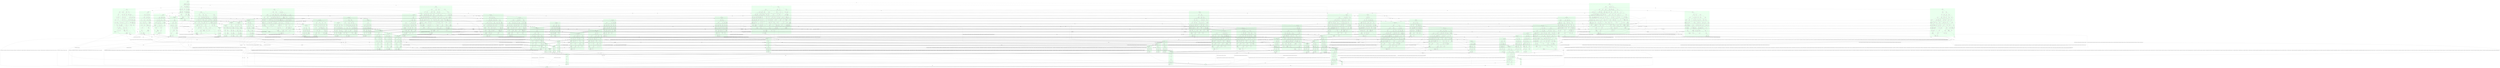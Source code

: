 digraph "EXPinput/ic" {
node [style=filled fillcolor=white]
subgraph cluster0 {
style="rounded,filled" label="C0" fontcolor="#B2CCBB" color="#EAFFEE"
edge[color=darkgray fontcolor=darkgray]
node [shape=doubleoctagon]; C0S0 [label=0];
node [shape=doubleoctagon]; C0S1 [label=1];
node [shape=doubleoctagon]; C0S35 [label=35];
node [shape=doubleoctagon]; C0S36 [label=36];
node [shape=octagon]; C0S37 [label=37];
node [shape=doubleoctagon]; C0S41 [label=41];
node [shape=octagon]; C0S87 [label=87];
node [shape=doubleoctagon]; C0S88 [label=88];
node [shape=doubleoctagon]; C0S89 [label=89];
node [shape=octagon]; C0S90 [label=90];
node [shape=doubleoctagon]; C0S91 [label=91];
node [shape=octagon]; C0S92 [label=92];
node [shape=octagon]; C0S93 [label=93];
node [shape=doubleoctagon]; C0S94 [label=94];
node [shape=octagon]; C0S95 [label=95];
node [shape=octagon]; C0S109 [label=109];
node [shape=doubleoctagon]; C0S115 [label=115];
node [shape=octagon]; C0S165 [label=165];
node [shape=octagon]; C0S166 [label=166];
node [shape=octagon]; C0S167 [label=167];
node [shape=octagon]; C0S168 [label=168];
node [shape=doubleoctagon]; C0S169 [label=169];
node [shape=octagon]; C0S170 [label=170];
node [shape=doubleoctagon]; C0S171 [label=171];
C0S0 -> C0S1 [label=t1a]
C0S0 -> C0S165 [label=t7]
C0S0 -> C0S169 [label=t9]
C0S1 -> C0S87 [label=t7]
C0S1 -> C0S94 [label=t9]
C0S35 -> C0S36 [label=t9]
C0S36 -> C0S37 [label=t11g]
C0S87 -> C0S88 [label=t3]
C0S87 -> C0S92 [label=t9]
C0S88 -> C0S35 [label=t1a]
C0S88 -> C0S89 [label=t9]
C0S89 -> C0S36 [label=t1a]
C0S89 -> C0S90 [label=t11g]
C0S90 -> C0S37 [label=t1a]
C0S90 -> C0S91 [label=t15e]
C0S91 -> C0S41 [label=t1a]
C0S92 -> C0S89 [label=t3]
C0S92 -> C0S93 [label=t11g]
C0S93 -> C0S90 [label=t3]
C0S94 -> C0S92 [label=t7]
C0S94 -> C0S95 [label=t11g]
C0S95 -> C0S93 [label=t7]
C0S109 -> C0S91 [label=t3]
C0S115 -> C0S109 [label=t7]
C0S165 -> C0S87 [label=t1a]
C0S165 -> C0S166 [label=t9]
C0S166 -> C0S92 [label=t1a]
C0S166 -> C0S167 [label=t11g]
C0S167 -> C0S93 [label=t1a]
C0S167 -> C0S168 [label=t15e]
C0S168 -> C0S109 [label=t1a]
C0S169 -> C0S94 [label=t1a]
C0S169 -> C0S166 [label=t7]
C0S169 -> C0S170 [label=t11g]
C0S170 -> C0S95 [label=t1a]
C0S170 -> C0S171 [label=t15e]
C0S170 -> C0S167 [label=t7]
C0S171 -> C0S115 [label=t1a]
C0S171 -> C0S168 [label=t7]
}
subgraph cluster1 {
style="rounded,filled" label="C1" fontcolor="#B2CCBB" color="#EAFFEE"
edge[color=darkgray fontcolor=darkgray]
node [shape=oval]; C1S2 [label=2];
node [shape=oval]; C1S3 [label=3];
node [shape=oval]; C1S4 [label=4];
node [shape=oval]; C1S5 [label=5];
node [shape=oval]; C1S6 [label=6];
node [shape=oval]; C1S7 [label=7];
node [shape=oval]; C1S8 [label=8];
node [shape=oval]; C1S9 [label=9];
node [shape=oval]; C1S10 [label=10];
node [shape=oval]; C1S11 [label=11];
node [shape=doubleoctagon]; C1S12 [label=12];
node [shape=doubleoctagon]; C1S16 [label=16];
node [shape=octagon]; C1S17 [label=17];
node [shape=oval]; C1S18 [label=18];
node [shape=oval]; C1S19 [label=19];
node [shape=oval]; C1S20 [label=20];
node [shape=oval]; C1S21 [label=21];
node [shape=doubleoctagon]; C1S22 [label=22];
node [shape=oval]; C1S24 [label=24];
node [shape=oval]; C1S25 [label=25];
node [shape=oval]; C1S26 [label=26];
node [shape=oval]; C1S27 [label=27];
node [shape=oval]; C1S28 [label=28];
node [shape=oval]; C1S29 [label=29];
node [shape=octagon]; C1S30 [label=30];
node [shape=oval]; C1S42 [label=42];
node [shape=oval]; C1S43 [label=43];
node [shape=oval]; C1S44 [label=44];
node [shape=doubleoctagon]; C1S51 [label=51];
node [shape=octagon]; C1S52 [label=52];
node [shape=doubleoctagon]; C1S53 [label=53];
node [shape=doubleoctagon]; C1S54 [label=54];
node [shape=octagon]; C1S55 [label=55];
node [shape=doubleoctagon]; C1S56 [label=56];
node [shape=octagon]; C1S57 [label=57];
node [shape=octagon]; C1S58 [label=58];
node [shape=doubleoctagon]; C1S59 [label=59];
node [shape=octagon]; C1S60 [label=60];
node [shape=octagon]; C1S61 [label=61];
node [shape=octagon]; C1S62 [label=62];
node [shape=oval]; C1S63 [label=63];
node [shape=oval]; C1S64 [label=64];
node [shape=oval]; C1S65 [label=65];
node [shape=oval]; C1S66 [label=66];
node [shape=oval]; C1S67 [label=67];
node [shape=octagon]; C1S68 [label=68];
node [shape=oval]; C1S70 [label=70];
node [shape=oval]; C1S71 [label=71];
node [shape=oval]; C1S72 [label=72];
node [shape=doubleoctagon]; C1S73 [label=73];
node [shape=oval]; C1S75 [label=75];
node [shape=oval]; C1S76 [label=76];
node [shape=oval]; C1S77 [label=77];
node [shape=octagon]; C1S78 [label=78];
node [shape=oval]; C1S80 [label=80];
node [shape=oval]; C1S81 [label=81];
node [shape=oval]; C1S82 [label=82];
node [shape=oval]; C1S83 [label=83];
node [shape=oval]; C1S84 [label=84];
node [shape=oval]; C1S85 [label=85];
node [shape=oval]; C1S86 [label=86];
C1S2 -> C1S3 [label=t7]
C1S2 -> C1S85 [label=t9]
C1S3 -> C1S4 [label=t3]
C1S3 -> C1S80 [label=t6]
C1S3 -> C1S7 [label=t8c]
C1S3 -> C1S83 [label=t9]
C1S4 -> C1S5 [label=t1a]
C1S4 -> C1S30 [label=t2]
C1S4 -> C1S63 [label=t6]
C1S4 -> C1S8 [label=t8c]
C1S4 -> C1S75 [label=t9]
C1S5 -> C1S6 [label=t6]
C1S5 -> C1S9 [label=t8c]
C1S5 -> C1S28 [label=t9]
C1S6 -> C1S7 [label=t7]
C1S6 -> C1S26 [label=t9]
C1S7 -> C1S8 [label=t3]
C1S7 -> C1S24 [label=t9]
C1S8 -> C1S9 [label=t1a]
C1S8 -> C1S12 [label=t2]
C1S8 -> C1S18 [label=t9]
C1S9 -> C1S10 [label=t9]
C1S10 -> C1S11 [label=t11g]
C1S12 -> C1S16 [label=t9]
C1S16 -> C1S17 [label=t11g]
C1S18 -> C1S10 [label=t1a]
C1S18 -> C1S16 [label=t2]
C1S18 -> C1S19 [label=t11g]
C1S19 -> C1S11 [label=t1a]
C1S19 -> C1S17 [label=t2]
C1S19 -> C1S20 [label=t15e]
C1S20 -> C1S21 [label=t1a]
C1S20 -> C1S22 [label=t2]
C1S24 -> C1S18 [label=t3]
C1S24 -> C1S25 [label=t11g]
C1S25 -> C1S19 [label=t3]
C1S26 -> C1S24 [label=t7]
C1S26 -> C1S27 [label=t11g]
C1S27 -> C1S25 [label=t7]
C1S28 -> C1S26 [label=t6]
C1S28 -> C1S10 [label=t8c]
C1S28 -> C1S29 [label=t11g]
C1S29 -> C1S27 [label=t6]
C1S29 -> C1S11 [label=t8c]
C1S30 -> C1S51 [label=t6]
C1S30 -> C1S12 [label=t8c]
C1S30 -> C1S61 [label=t9]
C1S42 -> C1S43 [label=t6]
C1S42 -> C1S21 [label=t8c]
C1S43 -> C1S44 [label=t7]
C1S44 -> C1S20 [label=t3]
C1S51 -> C1S52 [label=t7]
C1S51 -> C1S59 [label=t9]
C1S52 -> C1S53 [label=t3]
C1S52 -> C1S57 [label=t9]
C1S53 -> C1S12 [label=t1a]
C1S53 -> C1S54 [label=t9]
C1S54 -> C1S16 [label=t1a]
C1S54 -> C1S55 [label=t11g]
C1S55 -> C1S17 [label=t1a]
C1S55 -> C1S56 [label=t15e]
C1S56 -> C1S22 [label=t1a]
C1S57 -> C1S54 [label=t3]
C1S57 -> C1S58 [label=t11g]
C1S58 -> C1S55 [label=t3]
C1S59 -> C1S57 [label=t7]
C1S59 -> C1S60 [label=t11g]
C1S60 -> C1S58 [label=t7]
C1S61 -> C1S59 [label=t6]
C1S61 -> C1S16 [label=t8c]
C1S61 -> C1S62 [label=t11g]
C1S62 -> C1S60 [label=t6]
C1S62 -> C1S17 [label=t8c]
C1S63 -> C1S6 [label=t1a]
C1S63 -> C1S51 [label=t2]
C1S63 -> C1S64 [label=t7]
C1S63 -> C1S70 [label=t9]
C1S64 -> C1S7 [label=t1a]
C1S64 -> C1S52 [label=t2]
C1S64 -> C1S65 [label=t9]
C1S65 -> C1S24 [label=t1a]
C1S65 -> C1S57 [label=t2]
C1S65 -> C1S66 [label=t11g]
C1S66 -> C1S25 [label=t1a]
C1S66 -> C1S58 [label=t2]
C1S66 -> C1S67 [label=t15e]
C1S67 -> C1S44 [label=t1a]
C1S67 -> C1S68 [label=t2]
C1S68 -> C1S56 [label=t3]
C1S70 -> C1S26 [label=t1a]
C1S70 -> C1S59 [label=t2]
C1S70 -> C1S65 [label=t7]
C1S70 -> C1S71 [label=t11g]
C1S71 -> C1S27 [label=t1a]
C1S71 -> C1S60 [label=t2]
C1S71 -> C1S72 [label=t15e]
C1S71 -> C1S66 [label=t7]
C1S72 -> C1S43 [label=t1a]
C1S72 -> C1S73 [label=t2]
C1S72 -> C1S67 [label=t7]
C1S73 -> C1S68 [label=t7]
C1S75 -> C1S28 [label=t1a]
C1S75 -> C1S61 [label=t2]
C1S75 -> C1S70 [label=t6]
C1S75 -> C1S18 [label=t8c]
C1S75 -> C1S76 [label=t11g]
C1S76 -> C1S29 [label=t1a]
C1S76 -> C1S62 [label=t2]
C1S76 -> C1S77 [label=t15e]
C1S76 -> C1S71 [label=t6]
C1S76 -> C1S19 [label=t8c]
C1S77 -> C1S42 [label=t1a]
C1S77 -> C1S78 [label=t2]
C1S77 -> C1S72 [label=t6]
C1S77 -> C1S20 [label=t8c]
C1S78 -> C1S73 [label=t6]
C1S78 -> C1S22 [label=t8c]
C1S80 -> C1S63 [label=t3]
C1S80 -> C1S81 [label=t9]
C1S81 -> C1S70 [label=t3]
C1S81 -> C1S82 [label=t11g]
C1S82 -> C1S71 [label=t3]
C1S83 -> C1S75 [label=t3]
C1S83 -> C1S81 [label=t6]
C1S83 -> C1S24 [label=t8c]
C1S83 -> C1S84 [label=t11g]
C1S84 -> C1S76 [label=t3]
C1S84 -> C1S82 [label=t6]
C1S84 -> C1S25 [label=t8c]
C1S85 -> C1S83 [label=t7]
C1S85 -> C1S86 [label=t11g]
C1S86 -> C1S84 [label=t7]
}
subgraph cluster2 {
style="rounded,filled" label="C2" fontcolor="#B2CCBB" color="#EAFFEE"
edge[color=darkgray fontcolor=darkgray]
node [shape=oval]; C2S3 [label=3];
node [shape=oval]; C2S4 [label=4];
node [shape=oval]; C2S5 [label=5];
node [shape=oval]; C2S6 [label=6];
node [shape=oval]; C2S7 [label=7];
node [shape=oval]; C2S8 [label=8];
node [shape=oval]; C2S9 [label=9];
node [shape=oval]; C2S10 [label=10];
node [shape=oval]; C2S11 [label=11];
node [shape=doubleoctagon]; C2S12 [label=12];
node [shape=doubleoctagon]; C2S16 [label=16];
node [shape=octagon]; C2S17 [label=17];
node [shape=oval]; C2S18 [label=18];
node [shape=oval]; C2S19 [label=19];
node [shape=oval]; C2S20 [label=20];
node [shape=oval]; C2S21 [label=21];
node [shape=doubleoctagon]; C2S22 [label=22];
node [shape=oval]; C2S24 [label=24];
node [shape=oval]; C2S25 [label=25];
node [shape=oval]; C2S26 [label=26];
node [shape=oval]; C2S27 [label=27];
node [shape=oval]; C2S28 [label=28];
node [shape=oval]; C2S29 [label=29];
node [shape=octagon]; C2S30 [label=30];
node [shape=oval]; C2S42 [label=42];
node [shape=oval]; C2S43 [label=43];
node [shape=oval]; C2S44 [label=44];
node [shape=doubleoctagon]; C2S51 [label=51];
node [shape=octagon]; C2S52 [label=52];
node [shape=doubleoctagon]; C2S53 [label=53];
node [shape=doubleoctagon]; C2S54 [label=54];
node [shape=octagon]; C2S55 [label=55];
node [shape=doubleoctagon]; C2S56 [label=56];
node [shape=octagon]; C2S57 [label=57];
node [shape=octagon]; C2S58 [label=58];
node [shape=doubleoctagon]; C2S59 [label=59];
node [shape=octagon]; C2S60 [label=60];
node [shape=octagon]; C2S61 [label=61];
node [shape=octagon]; C2S62 [label=62];
node [shape=oval]; C2S63 [label=63];
node [shape=oval]; C2S64 [label=64];
node [shape=oval]; C2S65 [label=65];
node [shape=oval]; C2S66 [label=66];
node [shape=oval]; C2S67 [label=67];
node [shape=octagon]; C2S68 [label=68];
node [shape=oval]; C2S70 [label=70];
node [shape=oval]; C2S71 [label=71];
node [shape=oval]; C2S72 [label=72];
node [shape=doubleoctagon]; C2S73 [label=73];
node [shape=oval]; C2S75 [label=75];
node [shape=oval]; C2S76 [label=76];
node [shape=oval]; C2S77 [label=77];
node [shape=octagon]; C2S78 [label=78];
node [shape=oval]; C2S80 [label=80];
node [shape=oval]; C2S81 [label=81];
node [shape=oval]; C2S82 [label=82];
node [shape=oval]; C2S83 [label=83];
node [shape=oval]; C2S84 [label=84];
C2S3 -> C2S4 [label=t3]
C2S3 -> C2S80 [label=t6]
C2S3 -> C2S7 [label=t8c]
C2S3 -> C2S83 [label=t9]
C2S4 -> C2S5 [label=t1a]
C2S4 -> C2S30 [label=t2]
C2S4 -> C2S63 [label=t6]
C2S4 -> C2S8 [label=t8c]
C2S4 -> C2S75 [label=t9]
C2S5 -> C2S6 [label=t6]
C2S5 -> C2S9 [label=t8c]
C2S5 -> C2S28 [label=t9]
C2S6 -> C2S7 [label=t7]
C2S6 -> C2S26 [label=t9]
C2S7 -> C2S8 [label=t3]
C2S7 -> C2S24 [label=t9]
C2S8 -> C2S9 [label=t1a]
C2S8 -> C2S12 [label=t2]
C2S8 -> C2S18 [label=t9]
C2S9 -> C2S10 [label=t9]
C2S10 -> C2S11 [label=t11g]
C2S12 -> C2S16 [label=t9]
C2S16 -> C2S17 [label=t11g]
C2S18 -> C2S10 [label=t1a]
C2S18 -> C2S16 [label=t2]
C2S18 -> C2S19 [label=t11g]
C2S19 -> C2S11 [label=t1a]
C2S19 -> C2S17 [label=t2]
C2S19 -> C2S20 [label=t15e]
C2S20 -> C2S21 [label=t1a]
C2S20 -> C2S22 [label=t2]
C2S24 -> C2S18 [label=t3]
C2S24 -> C2S25 [label=t11g]
C2S25 -> C2S19 [label=t3]
C2S26 -> C2S24 [label=t7]
C2S26 -> C2S27 [label=t11g]
C2S27 -> C2S25 [label=t7]
C2S28 -> C2S26 [label=t6]
C2S28 -> C2S10 [label=t8c]
C2S28 -> C2S29 [label=t11g]
C2S29 -> C2S27 [label=t6]
C2S29 -> C2S11 [label=t8c]
C2S30 -> C2S51 [label=t6]
C2S30 -> C2S12 [label=t8c]
C2S30 -> C2S61 [label=t9]
C2S42 -> C2S43 [label=t6]
C2S42 -> C2S21 [label=t8c]
C2S43 -> C2S44 [label=t7]
C2S44 -> C2S20 [label=t3]
C2S51 -> C2S52 [label=t7]
C2S51 -> C2S59 [label=t9]
C2S52 -> C2S53 [label=t3]
C2S52 -> C2S57 [label=t9]
C2S53 -> C2S12 [label=t1a]
C2S53 -> C2S54 [label=t9]
C2S54 -> C2S16 [label=t1a]
C2S54 -> C2S55 [label=t11g]
C2S55 -> C2S17 [label=t1a]
C2S55 -> C2S56 [label=t15e]
C2S56 -> C2S22 [label=t1a]
C2S57 -> C2S54 [label=t3]
C2S57 -> C2S58 [label=t11g]
C2S58 -> C2S55 [label=t3]
C2S59 -> C2S57 [label=t7]
C2S59 -> C2S60 [label=t11g]
C2S60 -> C2S58 [label=t7]
C2S61 -> C2S59 [label=t6]
C2S61 -> C2S16 [label=t8c]
C2S61 -> C2S62 [label=t11g]
C2S62 -> C2S60 [label=t6]
C2S62 -> C2S17 [label=t8c]
C2S63 -> C2S6 [label=t1a]
C2S63 -> C2S51 [label=t2]
C2S63 -> C2S64 [label=t7]
C2S63 -> C2S70 [label=t9]
C2S64 -> C2S7 [label=t1a]
C2S64 -> C2S52 [label=t2]
C2S64 -> C2S65 [label=t9]
C2S65 -> C2S24 [label=t1a]
C2S65 -> C2S57 [label=t2]
C2S65 -> C2S66 [label=t11g]
C2S66 -> C2S25 [label=t1a]
C2S66 -> C2S58 [label=t2]
C2S66 -> C2S67 [label=t15e]
C2S67 -> C2S44 [label=t1a]
C2S67 -> C2S68 [label=t2]
C2S68 -> C2S56 [label=t3]
C2S70 -> C2S26 [label=t1a]
C2S70 -> C2S59 [label=t2]
C2S70 -> C2S65 [label=t7]
C2S70 -> C2S71 [label=t11g]
C2S71 -> C2S27 [label=t1a]
C2S71 -> C2S60 [label=t2]
C2S71 -> C2S72 [label=t15e]
C2S71 -> C2S66 [label=t7]
C2S72 -> C2S43 [label=t1a]
C2S72 -> C2S73 [label=t2]
C2S72 -> C2S67 [label=t7]
C2S73 -> C2S68 [label=t7]
C2S75 -> C2S28 [label=t1a]
C2S75 -> C2S61 [label=t2]
C2S75 -> C2S70 [label=t6]
C2S75 -> C2S18 [label=t8c]
C2S75 -> C2S76 [label=t11g]
C2S76 -> C2S29 [label=t1a]
C2S76 -> C2S62 [label=t2]
C2S76 -> C2S77 [label=t15e]
C2S76 -> C2S71 [label=t6]
C2S76 -> C2S19 [label=t8c]
C2S77 -> C2S42 [label=t1a]
C2S77 -> C2S78 [label=t2]
C2S77 -> C2S72 [label=t6]
C2S77 -> C2S20 [label=t8c]
C2S78 -> C2S73 [label=t6]
C2S78 -> C2S22 [label=t8c]
C2S80 -> C2S63 [label=t3]
C2S80 -> C2S81 [label=t9]
C2S81 -> C2S70 [label=t3]
C2S81 -> C2S82 [label=t11g]
C2S82 -> C2S71 [label=t3]
C2S83 -> C2S75 [label=t3]
C2S83 -> C2S81 [label=t6]
C2S83 -> C2S24 [label=t8c]
C2S83 -> C2S84 [label=t11g]
C2S84 -> C2S76 [label=t3]
C2S84 -> C2S82 [label=t6]
C2S84 -> C2S25 [label=t8c]
}
subgraph cluster3 {
style="rounded,filled" label="C3" fontcolor="#B2CCBB" color="#EAFFEE"
edge[color=darkgray fontcolor=darkgray]
node [shape=oval]; C3S4 [label=4];
node [shape=oval]; C3S5 [label=5];
node [shape=oval]; C3S6 [label=6];
node [shape=oval]; C3S7 [label=7];
node [shape=oval]; C3S8 [label=8];
node [shape=oval]; C3S9 [label=9];
node [shape=oval]; C3S10 [label=10];
node [shape=oval]; C3S11 [label=11];
node [shape=doubleoctagon]; C3S12 [label=12];
node [shape=doubleoctagon]; C3S16 [label=16];
node [shape=octagon]; C3S17 [label=17];
node [shape=oval]; C3S18 [label=18];
node [shape=oval]; C3S19 [label=19];
node [shape=oval]; C3S20 [label=20];
node [shape=oval]; C3S21 [label=21];
node [shape=doubleoctagon]; C3S22 [label=22];
node [shape=oval]; C3S24 [label=24];
node [shape=oval]; C3S25 [label=25];
node [shape=oval]; C3S26 [label=26];
node [shape=oval]; C3S27 [label=27];
node [shape=oval]; C3S28 [label=28];
node [shape=oval]; C3S29 [label=29];
node [shape=octagon]; C3S30 [label=30];
node [shape=oval]; C3S42 [label=42];
node [shape=oval]; C3S43 [label=43];
node [shape=oval]; C3S44 [label=44];
node [shape=doubleoctagon]; C3S51 [label=51];
node [shape=octagon]; C3S52 [label=52];
node [shape=doubleoctagon]; C3S53 [label=53];
node [shape=doubleoctagon]; C3S54 [label=54];
node [shape=octagon]; C3S55 [label=55];
node [shape=doubleoctagon]; C3S56 [label=56];
node [shape=octagon]; C3S57 [label=57];
node [shape=octagon]; C3S58 [label=58];
node [shape=doubleoctagon]; C3S59 [label=59];
node [shape=octagon]; C3S60 [label=60];
node [shape=octagon]; C3S61 [label=61];
node [shape=octagon]; C3S62 [label=62];
node [shape=oval]; C3S63 [label=63];
node [shape=oval]; C3S64 [label=64];
node [shape=oval]; C3S65 [label=65];
node [shape=oval]; C3S66 [label=66];
node [shape=oval]; C3S67 [label=67];
node [shape=octagon]; C3S68 [label=68];
node [shape=oval]; C3S70 [label=70];
node [shape=oval]; C3S71 [label=71];
node [shape=oval]; C3S72 [label=72];
node [shape=doubleoctagon]; C3S73 [label=73];
node [shape=oval]; C3S75 [label=75];
node [shape=oval]; C3S76 [label=76];
node [shape=oval]; C3S77 [label=77];
node [shape=octagon]; C3S78 [label=78];
C3S4 -> C3S5 [label=t1a]
C3S4 -> C3S30 [label=t2]
C3S4 -> C3S63 [label=t6]
C3S4 -> C3S8 [label=t8c]
C3S4 -> C3S75 [label=t9]
C3S5 -> C3S6 [label=t6]
C3S5 -> C3S9 [label=t8c]
C3S5 -> C3S28 [label=t9]
C3S6 -> C3S7 [label=t7]
C3S6 -> C3S26 [label=t9]
C3S7 -> C3S8 [label=t3]
C3S7 -> C3S24 [label=t9]
C3S8 -> C3S9 [label=t1a]
C3S8 -> C3S12 [label=t2]
C3S8 -> C3S18 [label=t9]
C3S9 -> C3S10 [label=t9]
C3S10 -> C3S11 [label=t11g]
C3S12 -> C3S16 [label=t9]
C3S16 -> C3S17 [label=t11g]
C3S18 -> C3S10 [label=t1a]
C3S18 -> C3S16 [label=t2]
C3S18 -> C3S19 [label=t11g]
C3S19 -> C3S11 [label=t1a]
C3S19 -> C3S17 [label=t2]
C3S19 -> C3S20 [label=t15e]
C3S20 -> C3S21 [label=t1a]
C3S20 -> C3S22 [label=t2]
C3S24 -> C3S18 [label=t3]
C3S24 -> C3S25 [label=t11g]
C3S25 -> C3S19 [label=t3]
C3S26 -> C3S24 [label=t7]
C3S26 -> C3S27 [label=t11g]
C3S27 -> C3S25 [label=t7]
C3S28 -> C3S26 [label=t6]
C3S28 -> C3S10 [label=t8c]
C3S28 -> C3S29 [label=t11g]
C3S29 -> C3S27 [label=t6]
C3S29 -> C3S11 [label=t8c]
C3S30 -> C3S51 [label=t6]
C3S30 -> C3S12 [label=t8c]
C3S30 -> C3S61 [label=t9]
C3S42 -> C3S43 [label=t6]
C3S42 -> C3S21 [label=t8c]
C3S43 -> C3S44 [label=t7]
C3S44 -> C3S20 [label=t3]
C3S51 -> C3S52 [label=t7]
C3S51 -> C3S59 [label=t9]
C3S52 -> C3S53 [label=t3]
C3S52 -> C3S57 [label=t9]
C3S53 -> C3S12 [label=t1a]
C3S53 -> C3S54 [label=t9]
C3S54 -> C3S16 [label=t1a]
C3S54 -> C3S55 [label=t11g]
C3S55 -> C3S17 [label=t1a]
C3S55 -> C3S56 [label=t15e]
C3S56 -> C3S22 [label=t1a]
C3S57 -> C3S54 [label=t3]
C3S57 -> C3S58 [label=t11g]
C3S58 -> C3S55 [label=t3]
C3S59 -> C3S57 [label=t7]
C3S59 -> C3S60 [label=t11g]
C3S60 -> C3S58 [label=t7]
C3S61 -> C3S59 [label=t6]
C3S61 -> C3S16 [label=t8c]
C3S61 -> C3S62 [label=t11g]
C3S62 -> C3S60 [label=t6]
C3S62 -> C3S17 [label=t8c]
C3S63 -> C3S6 [label=t1a]
C3S63 -> C3S51 [label=t2]
C3S63 -> C3S64 [label=t7]
C3S63 -> C3S70 [label=t9]
C3S64 -> C3S7 [label=t1a]
C3S64 -> C3S52 [label=t2]
C3S64 -> C3S65 [label=t9]
C3S65 -> C3S24 [label=t1a]
C3S65 -> C3S57 [label=t2]
C3S65 -> C3S66 [label=t11g]
C3S66 -> C3S25 [label=t1a]
C3S66 -> C3S58 [label=t2]
C3S66 -> C3S67 [label=t15e]
C3S67 -> C3S44 [label=t1a]
C3S67 -> C3S68 [label=t2]
C3S68 -> C3S56 [label=t3]
C3S70 -> C3S26 [label=t1a]
C3S70 -> C3S59 [label=t2]
C3S70 -> C3S65 [label=t7]
C3S70 -> C3S71 [label=t11g]
C3S71 -> C3S27 [label=t1a]
C3S71 -> C3S60 [label=t2]
C3S71 -> C3S72 [label=t15e]
C3S71 -> C3S66 [label=t7]
C3S72 -> C3S43 [label=t1a]
C3S72 -> C3S73 [label=t2]
C3S72 -> C3S67 [label=t7]
C3S73 -> C3S68 [label=t7]
C3S75 -> C3S28 [label=t1a]
C3S75 -> C3S61 [label=t2]
C3S75 -> C3S70 [label=t6]
C3S75 -> C3S18 [label=t8c]
C3S75 -> C3S76 [label=t11g]
C3S76 -> C3S29 [label=t1a]
C3S76 -> C3S62 [label=t2]
C3S76 -> C3S77 [label=t15e]
C3S76 -> C3S71 [label=t6]
C3S76 -> C3S19 [label=t8c]
C3S77 -> C3S42 [label=t1a]
C3S77 -> C3S78 [label=t2]
C3S77 -> C3S72 [label=t6]
C3S77 -> C3S20 [label=t8c]
C3S78 -> C3S73 [label=t6]
C3S78 -> C3S22 [label=t8c]
}
subgraph cluster4 {
style="rounded,filled" label="C4" fontcolor="#B2CCBB" color="#EAFFEE"
edge[color=darkgray fontcolor=darkgray]
node [shape=oval]; C4S5 [label=5];
node [shape=oval]; C4S6 [label=6];
node [shape=oval]; C4S7 [label=7];
node [shape=oval]; C4S8 [label=8];
node [shape=oval]; C4S9 [label=9];
node [shape=oval]; C4S10 [label=10];
node [shape=oval]; C4S11 [label=11];
node [shape=doubleoctagon]; C4S12 [label=12];
node [shape=doubleoctagon]; C4S16 [label=16];
node [shape=octagon]; C4S17 [label=17];
node [shape=oval]; C4S18 [label=18];
node [shape=oval]; C4S19 [label=19];
node [shape=oval]; C4S20 [label=20];
node [shape=oval]; C4S21 [label=21];
node [shape=doubleoctagon]; C4S22 [label=22];
node [shape=oval]; C4S24 [label=24];
node [shape=oval]; C4S25 [label=25];
node [shape=oval]; C4S26 [label=26];
node [shape=oval]; C4S27 [label=27];
node [shape=oval]; C4S28 [label=28];
node [shape=oval]; C4S29 [label=29];
C4S5 -> C4S6 [label=t6]
C4S5 -> C4S9 [label=t8c]
C4S5 -> C4S28 [label=t9]
C4S6 -> C4S7 [label=t7]
C4S6 -> C4S26 [label=t9]
C4S7 -> C4S8 [label=t3]
C4S7 -> C4S24 [label=t9]
C4S8 -> C4S9 [label=t1a]
C4S8 -> C4S12 [label=t2]
C4S8 -> C4S18 [label=t9]
C4S9 -> C4S10 [label=t9]
C4S10 -> C4S11 [label=t11g]
C4S12 -> C4S16 [label=t9]
C4S16 -> C4S17 [label=t11g]
C4S18 -> C4S10 [label=t1a]
C4S18 -> C4S16 [label=t2]
C4S18 -> C4S19 [label=t11g]
C4S19 -> C4S11 [label=t1a]
C4S19 -> C4S17 [label=t2]
C4S19 -> C4S20 [label=t15e]
C4S20 -> C4S21 [label=t1a]
C4S20 -> C4S22 [label=t2]
C4S24 -> C4S18 [label=t3]
C4S24 -> C4S25 [label=t11g]
C4S25 -> C4S19 [label=t3]
C4S26 -> C4S24 [label=t7]
C4S26 -> C4S27 [label=t11g]
C4S27 -> C4S25 [label=t7]
C4S28 -> C4S26 [label=t6]
C4S28 -> C4S10 [label=t8c]
C4S28 -> C4S29 [label=t11g]
C4S29 -> C4S27 [label=t6]
C4S29 -> C4S11 [label=t8c]
}
subgraph cluster5 {
style="rounded,filled" label="C5" fontcolor="#B2CCBB" color="#EAFFEE"
edge[color=darkgray fontcolor=darkgray]
node [shape=oval]; C5S13 [label=13];
node [shape=oval]; C5S14 [label=14];
node [shape=oval]; C5S15 [label=15];
C5S13 -> C5S14 [label=t9]
C5S14 -> C5S15 [label=t11g]
}
subgraph cluster6 {
style="rounded,filled" label="C6" fontcolor="#B2CCBB" color="#EAFFEE"
edge[color=darkgray fontcolor=darkgray]
node [shape=oval]; C6S14 [label=14];
node [shape=oval]; C6S15 [label=15];
C6S14 -> C6S15 [label=t11g]
}
subgraph cluster7 {
style="rounded,filled" label="C7" fontcolor="#B2CCBB" color="#EAFFEE"
edge[color=darkgray fontcolor=darkgray]
node [shape=oval]; C7S15 [label=15];
}
subgraph cluster8 {
style="rounded,filled" label="C8" fontcolor="#B2CCBB" color="#EAFFEE"
edge[color=darkgray fontcolor=darkgray]
node [shape=oval]; C8S23 [label=23];
}
subgraph cluster9 {
style="rounded,filled" label="C9" fontcolor="#B2CCBB" color="#EAFFEE"
edge[color=darkgray fontcolor=darkgray]
node [shape=oval]; C9S28 [label=28];
node [shape=oval]; C9S11 [label=11];
node [shape=doubleoctagon]; C9S16 [label=16];
node [shape=octagon]; C9S17 [label=17];
node [shape=oval]; C9S18 [label=18];
node [shape=oval]; C9S19 [label=19];
node [shape=oval]; C9S20 [label=20];
node [shape=oval]; C9S21 [label=21];
node [shape=doubleoctagon]; C9S22 [label=22];
node [shape=oval]; C9S24 [label=24];
node [shape=oval]; C9S25 [label=25];
node [shape=oval]; C9S26 [label=26];
node [shape=oval]; C9S27 [label=27];
node [shape=oval]; C9S10 [label=10];
node [shape=oval]; C9S29 [label=29];
C9S28 -> C9S26 [label=t6]
C9S28 -> C9S10 [label=t8c]
C9S28 -> C9S29 [label=t11g]
C9S16 -> C9S17 [label=t11g]
C9S18 -> C9S10 [label=t1a]
C9S18 -> C9S16 [label=t2]
C9S18 -> C9S19 [label=t11g]
C9S19 -> C9S11 [label=t1a]
C9S19 -> C9S17 [label=t2]
C9S19 -> C9S20 [label=t15e]
C9S20 -> C9S21 [label=t1a]
C9S20 -> C9S22 [label=t2]
C9S24 -> C9S18 [label=t3]
C9S24 -> C9S25 [label=t11g]
C9S25 -> C9S19 [label=t3]
C9S26 -> C9S24 [label=t7]
C9S26 -> C9S27 [label=t11g]
C9S27 -> C9S25 [label=t7]
C9S10 -> C9S11 [label=t11g]
C9S29 -> C9S27 [label=t6]
C9S29 -> C9S11 [label=t8c]
}
subgraph cluster10 {
style="rounded,filled" label="C10" fontcolor="#B2CCBB" color="#EAFFEE"
edge[color=darkgray fontcolor=darkgray]
node [shape=oval]; C10S29 [label=29];
node [shape=octagon]; C10S17 [label=17];
node [shape=oval]; C10S19 [label=19];
node [shape=oval]; C10S20 [label=20];
node [shape=oval]; C10S21 [label=21];
node [shape=doubleoctagon]; C10S22 [label=22];
node [shape=oval]; C10S25 [label=25];
node [shape=oval]; C10S27 [label=27];
node [shape=oval]; C10S11 [label=11];
C10S29 -> C10S27 [label=t6]
C10S29 -> C10S11 [label=t8c]
C10S19 -> C10S11 [label=t1a]
C10S19 -> C10S17 [label=t2]
C10S19 -> C10S20 [label=t15e]
C10S20 -> C10S21 [label=t1a]
C10S20 -> C10S22 [label=t2]
C10S25 -> C10S19 [label=t3]
C10S27 -> C10S25 [label=t7]
}
subgraph cluster11 {
style="rounded,filled" label="C11" fontcolor="#B2CCBB" color="#EAFFEE"
edge[color=darkgray fontcolor=darkgray]
node [shape=oval]; C11S31 [label=31];
node [shape=oval]; C11S14 [label=14];
node [shape=oval]; C11S15 [label=15];
node [shape=oval]; C11S23 [label=23];
node [shape=oval]; C11S13 [label=13];
node [shape=oval]; C11S32 [label=32];
node [shape=oval]; C11S33 [label=33];
node [shape=oval]; C11S34 [label=34];
node [shape=doubleoctagon]; C11S35 [label=35];
node [shape=doubleoctagon]; C11S36 [label=36];
node [shape=octagon]; C11S37 [label=37];
node [shape=oval]; C11S38 [label=38];
node [shape=oval]; C11S39 [label=39];
node [shape=oval]; C11S40 [label=40];
node [shape=doubleoctagon]; C11S41 [label=41];
node [shape=oval]; C11S45 [label=45];
node [shape=oval]; C11S46 [label=46];
node [shape=oval]; C11S47 [label=47];
node [shape=oval]; C11S48 [label=48];
node [shape=oval]; C11S49 [label=49];
node [shape=oval]; C11S50 [label=50];
C11S31 -> C11S32 [label=t6]
C11S31 -> C11S13 [label=t8c]
C11S31 -> C11S49 [label=t9]
C11S14 -> C11S15 [label=t11g]
C11S13 -> C11S14 [label=t9]
C11S32 -> C11S33 [label=t7]
C11S32 -> C11S47 [label=t9]
C11S33 -> C11S34 [label=t3]
C11S33 -> C11S45 [label=t9]
C11S34 -> C11S13 [label=t1a]
C11S34 -> C11S35 [label=t2]
C11S34 -> C11S38 [label=t9]
C11S35 -> C11S36 [label=t9]
C11S36 -> C11S37 [label=t11g]
C11S38 -> C11S14 [label=t1a]
C11S38 -> C11S36 [label=t2]
C11S38 -> C11S39 [label=t11g]
C11S39 -> C11S15 [label=t1a]
C11S39 -> C11S37 [label=t2]
C11S39 -> C11S40 [label=t15e]
C11S40 -> C11S23 [label=t1a]
C11S40 -> C11S41 [label=t2]
C11S45 -> C11S38 [label=t3]
C11S45 -> C11S46 [label=t11g]
C11S46 -> C11S39 [label=t3]
C11S47 -> C11S45 [label=t7]
C11S47 -> C11S48 [label=t11g]
C11S48 -> C11S46 [label=t7]
C11S49 -> C11S47 [label=t6]
C11S49 -> C11S14 [label=t8c]
C11S49 -> C11S50 [label=t11g]
C11S50 -> C11S48 [label=t6]
C11S50 -> C11S15 [label=t8c]
}
subgraph cluster12 {
style="rounded,filled" label="C12" fontcolor="#B2CCBB" color="#EAFFEE"
edge[color=darkgray fontcolor=darkgray]
node [shape=oval]; C12S32 [label=32];
node [shape=oval]; C12S14 [label=14];
node [shape=oval]; C12S15 [label=15];
node [shape=oval]; C12S23 [label=23];
node [shape=oval]; C12S13 [label=13];
node [shape=oval]; C12S33 [label=33];
node [shape=oval]; C12S34 [label=34];
node [shape=doubleoctagon]; C12S35 [label=35];
node [shape=doubleoctagon]; C12S36 [label=36];
node [shape=octagon]; C12S37 [label=37];
node [shape=oval]; C12S38 [label=38];
node [shape=oval]; C12S39 [label=39];
node [shape=oval]; C12S40 [label=40];
node [shape=doubleoctagon]; C12S41 [label=41];
node [shape=oval]; C12S45 [label=45];
node [shape=oval]; C12S46 [label=46];
node [shape=oval]; C12S47 [label=47];
node [shape=oval]; C12S48 [label=48];
C12S32 -> C12S33 [label=t7]
C12S32 -> C12S47 [label=t9]
C12S14 -> C12S15 [label=t11g]
C12S13 -> C12S14 [label=t9]
C12S33 -> C12S34 [label=t3]
C12S33 -> C12S45 [label=t9]
C12S34 -> C12S13 [label=t1a]
C12S34 -> C12S35 [label=t2]
C12S34 -> C12S38 [label=t9]
C12S35 -> C12S36 [label=t9]
C12S36 -> C12S37 [label=t11g]
C12S38 -> C12S14 [label=t1a]
C12S38 -> C12S36 [label=t2]
C12S38 -> C12S39 [label=t11g]
C12S39 -> C12S15 [label=t1a]
C12S39 -> C12S37 [label=t2]
C12S39 -> C12S40 [label=t15e]
C12S40 -> C12S23 [label=t1a]
C12S40 -> C12S41 [label=t2]
C12S45 -> C12S38 [label=t3]
C12S45 -> C12S46 [label=t11g]
C12S46 -> C12S39 [label=t3]
C12S47 -> C12S45 [label=t7]
C12S47 -> C12S48 [label=t11g]
C12S48 -> C12S46 [label=t7]
}
subgraph cluster13 {
style="rounded,filled" label="C13" fontcolor="#B2CCBB" color="#EAFFEE"
edge[color=darkgray fontcolor=darkgray]
node [shape=oval]; C13S33 [label=33];
node [shape=oval]; C13S14 [label=14];
node [shape=oval]; C13S15 [label=15];
node [shape=oval]; C13S23 [label=23];
node [shape=oval]; C13S13 [label=13];
node [shape=oval]; C13S34 [label=34];
node [shape=doubleoctagon]; C13S35 [label=35];
node [shape=doubleoctagon]; C13S36 [label=36];
node [shape=octagon]; C13S37 [label=37];
node [shape=oval]; C13S38 [label=38];
node [shape=oval]; C13S39 [label=39];
node [shape=oval]; C13S40 [label=40];
node [shape=doubleoctagon]; C13S41 [label=41];
node [shape=oval]; C13S45 [label=45];
node [shape=oval]; C13S46 [label=46];
C13S33 -> C13S34 [label=t3]
C13S33 -> C13S45 [label=t9]
C13S14 -> C13S15 [label=t11g]
C13S13 -> C13S14 [label=t9]
C13S34 -> C13S13 [label=t1a]
C13S34 -> C13S35 [label=t2]
C13S34 -> C13S38 [label=t9]
C13S35 -> C13S36 [label=t9]
C13S36 -> C13S37 [label=t11g]
C13S38 -> C13S14 [label=t1a]
C13S38 -> C13S36 [label=t2]
C13S38 -> C13S39 [label=t11g]
C13S39 -> C13S15 [label=t1a]
C13S39 -> C13S37 [label=t2]
C13S39 -> C13S40 [label=t15e]
C13S40 -> C13S23 [label=t1a]
C13S40 -> C13S41 [label=t2]
C13S45 -> C13S38 [label=t3]
C13S45 -> C13S46 [label=t11g]
C13S46 -> C13S39 [label=t3]
}
subgraph cluster14 {
style="rounded,filled" label="C14" fontcolor="#B2CCBB" color="#EAFFEE"
edge[color=darkgray fontcolor=darkgray]
node [shape=oval]; C14S34 [label=34];
node [shape=oval]; C14S14 [label=14];
node [shape=oval]; C14S15 [label=15];
node [shape=oval]; C14S23 [label=23];
node [shape=oval]; C14S13 [label=13];
node [shape=doubleoctagon]; C14S35 [label=35];
node [shape=doubleoctagon]; C14S36 [label=36];
node [shape=octagon]; C14S37 [label=37];
node [shape=oval]; C14S38 [label=38];
node [shape=oval]; C14S39 [label=39];
node [shape=oval]; C14S40 [label=40];
node [shape=doubleoctagon]; C14S41 [label=41];
C14S34 -> C14S13 [label=t1a]
C14S34 -> C14S35 [label=t2]
C14S34 -> C14S38 [label=t9]
C14S14 -> C14S15 [label=t11g]
C14S13 -> C14S14 [label=t9]
C14S35 -> C14S36 [label=t9]
C14S36 -> C14S37 [label=t11g]
C14S38 -> C14S14 [label=t1a]
C14S38 -> C14S36 [label=t2]
C14S38 -> C14S39 [label=t11g]
C14S39 -> C14S15 [label=t1a]
C14S39 -> C14S37 [label=t2]
C14S39 -> C14S40 [label=t15e]
C14S40 -> C14S23 [label=t1a]
C14S40 -> C14S41 [label=t2]
}
subgraph cluster15 {
style="rounded,filled" label="C15" fontcolor="#B2CCBB" color="#EAFFEE"
edge[color=darkgray fontcolor=darkgray]
node [shape=oval]; C15S38 [label=38];
node [shape=oval]; C15S15 [label=15];
node [shape=oval]; C15S23 [label=23];
node [shape=doubleoctagon]; C15S36 [label=36];
node [shape=octagon]; C15S37 [label=37];
node [shape=oval]; C15S14 [label=14];
node [shape=oval]; C15S39 [label=39];
node [shape=oval]; C15S40 [label=40];
node [shape=doubleoctagon]; C15S41 [label=41];
C15S38 -> C15S14 [label=t1a]
C15S38 -> C15S36 [label=t2]
C15S38 -> C15S39 [label=t11g]
C15S36 -> C15S37 [label=t11g]
C15S14 -> C15S15 [label=t11g]
C15S39 -> C15S15 [label=t1a]
C15S39 -> C15S37 [label=t2]
C15S39 -> C15S40 [label=t15e]
C15S40 -> C15S23 [label=t1a]
C15S40 -> C15S41 [label=t2]
}
subgraph cluster16 {
style="rounded,filled" label="C16" fontcolor="#B2CCBB" color="#EAFFEE"
edge[color=darkgray fontcolor=darkgray]
node [shape=oval]; C16S39 [label=39];
node [shape=oval]; C16S23 [label=23];
node [shape=octagon]; C16S37 [label=37];
node [shape=oval]; C16S15 [label=15];
node [shape=oval]; C16S40 [label=40];
node [shape=doubleoctagon]; C16S41 [label=41];
C16S39 -> C16S15 [label=t1a]
C16S39 -> C16S37 [label=t2]
C16S39 -> C16S40 [label=t15e]
C16S40 -> C16S23 [label=t1a]
C16S40 -> C16S41 [label=t2]
}
subgraph cluster17 {
style="rounded,filled" label="C17" fontcolor="#B2CCBB" color="#EAFFEE"
edge[color=darkgray fontcolor=darkgray]
node [shape=oval]; C17S40 [label=40];
node [shape=oval]; C17S23 [label=23];
node [shape=doubleoctagon]; C17S41 [label=41];
C17S40 -> C17S23 [label=t1a]
C17S40 -> C17S41 [label=t2]
}
subgraph cluster18 {
style="rounded,filled" label="C18" fontcolor="#B2CCBB" color="#EAFFEE"
edge[color=darkgray fontcolor=darkgray]
node [shape=oval]; C18S42 [label=42];
node [shape=oval]; C18S21 [label=21];
node [shape=doubleoctagon]; C18S22 [label=22];
node [shape=oval]; C18S20 [label=20];
node [shape=oval]; C18S43 [label=43];
node [shape=oval]; C18S44 [label=44];
C18S42 -> C18S43 [label=t6]
C18S42 -> C18S21 [label=t8c]
C18S20 -> C18S21 [label=t1a]
C18S20 -> C18S22 [label=t2]
C18S43 -> C18S44 [label=t7]
C18S44 -> C18S20 [label=t3]
}
subgraph cluster19 {
style="rounded,filled" label="C19" fontcolor="#B2CCBB" color="#EAFFEE"
edge[color=darkgray fontcolor=darkgray]
node [shape=oval]; C19S45 [label=45];
node [shape=oval]; C19S15 [label=15];
node [shape=oval]; C19S23 [label=23];
node [shape=doubleoctagon]; C19S36 [label=36];
node [shape=octagon]; C19S37 [label=37];
node [shape=oval]; C19S38 [label=38];
node [shape=oval]; C19S39 [label=39];
node [shape=oval]; C19S40 [label=40];
node [shape=doubleoctagon]; C19S41 [label=41];
node [shape=oval]; C19S14 [label=14];
node [shape=oval]; C19S46 [label=46];
C19S45 -> C19S38 [label=t3]
C19S45 -> C19S46 [label=t11g]
C19S36 -> C19S37 [label=t11g]
C19S38 -> C19S14 [label=t1a]
C19S38 -> C19S36 [label=t2]
C19S38 -> C19S39 [label=t11g]
C19S39 -> C19S15 [label=t1a]
C19S39 -> C19S37 [label=t2]
C19S39 -> C19S40 [label=t15e]
C19S40 -> C19S23 [label=t1a]
C19S40 -> C19S41 [label=t2]
C19S14 -> C19S15 [label=t11g]
C19S46 -> C19S39 [label=t3]
}
subgraph cluster20 {
style="rounded,filled" label="C20" fontcolor="#B2CCBB" color="#EAFFEE"
edge[color=darkgray fontcolor=darkgray]
node [shape=oval]; C20S46 [label=46];
node [shape=oval]; C20S23 [label=23];
node [shape=octagon]; C20S37 [label=37];
node [shape=oval]; C20S39 [label=39];
node [shape=oval]; C20S40 [label=40];
node [shape=doubleoctagon]; C20S41 [label=41];
node [shape=oval]; C20S15 [label=15];
C20S46 -> C20S39 [label=t3]
C20S39 -> C20S15 [label=t1a]
C20S39 -> C20S37 [label=t2]
C20S39 -> C20S40 [label=t15e]
C20S40 -> C20S23 [label=t1a]
C20S40 -> C20S41 [label=t2]
}
subgraph cluster21 {
style="rounded,filled" label="C21" fontcolor="#B2CCBB" color="#EAFFEE"
edge[color=darkgray fontcolor=darkgray]
node [shape=oval]; C21S47 [label=47];
node [shape=oval]; C21S15 [label=15];
node [shape=oval]; C21S23 [label=23];
node [shape=doubleoctagon]; C21S36 [label=36];
node [shape=octagon]; C21S37 [label=37];
node [shape=oval]; C21S38 [label=38];
node [shape=oval]; C21S39 [label=39];
node [shape=oval]; C21S40 [label=40];
node [shape=doubleoctagon]; C21S41 [label=41];
node [shape=oval]; C21S45 [label=45];
node [shape=oval]; C21S46 [label=46];
node [shape=oval]; C21S14 [label=14];
node [shape=oval]; C21S48 [label=48];
C21S47 -> C21S45 [label=t7]
C21S47 -> C21S48 [label=t11g]
C21S36 -> C21S37 [label=t11g]
C21S38 -> C21S14 [label=t1a]
C21S38 -> C21S36 [label=t2]
C21S38 -> C21S39 [label=t11g]
C21S39 -> C21S15 [label=t1a]
C21S39 -> C21S37 [label=t2]
C21S39 -> C21S40 [label=t15e]
C21S40 -> C21S23 [label=t1a]
C21S40 -> C21S41 [label=t2]
C21S45 -> C21S38 [label=t3]
C21S45 -> C21S46 [label=t11g]
C21S46 -> C21S39 [label=t3]
C21S14 -> C21S15 [label=t11g]
C21S48 -> C21S46 [label=t7]
}
subgraph cluster22 {
style="rounded,filled" label="C22" fontcolor="#B2CCBB" color="#EAFFEE"
edge[color=darkgray fontcolor=darkgray]
node [shape=oval]; C22S48 [label=48];
node [shape=oval]; C22S23 [label=23];
node [shape=octagon]; C22S37 [label=37];
node [shape=oval]; C22S39 [label=39];
node [shape=oval]; C22S40 [label=40];
node [shape=doubleoctagon]; C22S41 [label=41];
node [shape=oval]; C22S46 [label=46];
node [shape=oval]; C22S15 [label=15];
C22S48 -> C22S46 [label=t7]
C22S39 -> C22S15 [label=t1a]
C22S39 -> C22S37 [label=t2]
C22S39 -> C22S40 [label=t15e]
C22S40 -> C22S23 [label=t1a]
C22S40 -> C22S41 [label=t2]
C22S46 -> C22S39 [label=t3]
}
subgraph cluster23 {
style="rounded,filled" label="C23" fontcolor="#B2CCBB" color="#EAFFEE"
edge[color=darkgray fontcolor=darkgray]
node [shape=oval]; C23S49 [label=49];
node [shape=oval]; C23S15 [label=15];
node [shape=oval]; C23S23 [label=23];
node [shape=doubleoctagon]; C23S36 [label=36];
node [shape=octagon]; C23S37 [label=37];
node [shape=oval]; C23S38 [label=38];
node [shape=oval]; C23S39 [label=39];
node [shape=oval]; C23S40 [label=40];
node [shape=doubleoctagon]; C23S41 [label=41];
node [shape=oval]; C23S45 [label=45];
node [shape=oval]; C23S46 [label=46];
node [shape=oval]; C23S47 [label=47];
node [shape=oval]; C23S48 [label=48];
node [shape=oval]; C23S14 [label=14];
node [shape=oval]; C23S50 [label=50];
C23S49 -> C23S47 [label=t6]
C23S49 -> C23S14 [label=t8c]
C23S49 -> C23S50 [label=t11g]
C23S36 -> C23S37 [label=t11g]
C23S38 -> C23S14 [label=t1a]
C23S38 -> C23S36 [label=t2]
C23S38 -> C23S39 [label=t11g]
C23S39 -> C23S15 [label=t1a]
C23S39 -> C23S37 [label=t2]
C23S39 -> C23S40 [label=t15e]
C23S40 -> C23S23 [label=t1a]
C23S40 -> C23S41 [label=t2]
C23S45 -> C23S38 [label=t3]
C23S45 -> C23S46 [label=t11g]
C23S46 -> C23S39 [label=t3]
C23S47 -> C23S45 [label=t7]
C23S47 -> C23S48 [label=t11g]
C23S48 -> C23S46 [label=t7]
C23S14 -> C23S15 [label=t11g]
C23S50 -> C23S48 [label=t6]
C23S50 -> C23S15 [label=t8c]
}
subgraph cluster24 {
style="rounded,filled" label="C24" fontcolor="#B2CCBB" color="#EAFFEE"
edge[color=darkgray fontcolor=darkgray]
node [shape=oval]; C24S50 [label=50];
node [shape=oval]; C24S23 [label=23];
node [shape=octagon]; C24S37 [label=37];
node [shape=oval]; C24S39 [label=39];
node [shape=oval]; C24S40 [label=40];
node [shape=doubleoctagon]; C24S41 [label=41];
node [shape=oval]; C24S46 [label=46];
node [shape=oval]; C24S48 [label=48];
node [shape=oval]; C24S15 [label=15];
C24S50 -> C24S48 [label=t6]
C24S50 -> C24S15 [label=t8c]
C24S39 -> C24S15 [label=t1a]
C24S39 -> C24S37 [label=t2]
C24S39 -> C24S40 [label=t15e]
C24S40 -> C24S23 [label=t1a]
C24S40 -> C24S41 [label=t2]
C24S46 -> C24S39 [label=t3]
C24S48 -> C24S46 [label=t7]
}
subgraph cluster25 {
style="rounded,filled" label="C25" fontcolor="#B2CCBB" color="#EAFFEE"
edge[color=darkgray fontcolor=darkgray]
node [shape=oval]; C25S69 [label=69];
node [shape=oval]; C25S40 [label=40];
node [shape=doubleoctagon]; C25S41 [label=41];
node [shape=oval]; C25S23 [label=23];
C25S69 -> C25S40 [label=t3]
C25S40 -> C25S23 [label=t1a]
C25S40 -> C25S41 [label=t2]
}
subgraph cluster26 {
style="rounded,filled" label="C26" fontcolor="#B2CCBB" color="#EAFFEE"
edge[color=darkgray fontcolor=darkgray]
node [shape=oval]; C26S74 [label=74];
node [shape=oval]; C26S40 [label=40];
node [shape=doubleoctagon]; C26S41 [label=41];
node [shape=oval]; C26S69 [label=69];
node [shape=oval]; C26S23 [label=23];
C26S74 -> C26S69 [label=t7]
C26S40 -> C26S23 [label=t1a]
C26S40 -> C26S41 [label=t2]
C26S69 -> C26S40 [label=t3]
}
subgraph cluster27 {
style="rounded,filled" label="C27" fontcolor="#B2CCBB" color="#EAFFEE"
edge[color=darkgray fontcolor=darkgray]
node [shape=oval]; C27S75 [label=75];
node [shape=oval]; C27S11 [label=11];
node [shape=doubleoctagon]; C27S16 [label=16];
node [shape=octagon]; C27S17 [label=17];
node [shape=oval]; C27S18 [label=18];
node [shape=oval]; C27S19 [label=19];
node [shape=oval]; C27S20 [label=20];
node [shape=oval]; C27S21 [label=21];
node [shape=doubleoctagon]; C27S22 [label=22];
node [shape=oval]; C27S24 [label=24];
node [shape=oval]; C27S25 [label=25];
node [shape=oval]; C27S26 [label=26];
node [shape=oval]; C27S27 [label=27];
node [shape=oval]; C27S28 [label=28];
node [shape=oval]; C27S29 [label=29];
node [shape=oval]; C27S42 [label=42];
node [shape=oval]; C27S43 [label=43];
node [shape=oval]; C27S44 [label=44];
node [shape=doubleoctagon]; C27S54 [label=54];
node [shape=octagon]; C27S55 [label=55];
node [shape=doubleoctagon]; C27S56 [label=56];
node [shape=octagon]; C27S57 [label=57];
node [shape=octagon]; C27S58 [label=58];
node [shape=doubleoctagon]; C27S59 [label=59];
node [shape=octagon]; C27S60 [label=60];
node [shape=octagon]; C27S61 [label=61];
node [shape=octagon]; C27S62 [label=62];
node [shape=oval]; C27S65 [label=65];
node [shape=oval]; C27S66 [label=66];
node [shape=oval]; C27S67 [label=67];
node [shape=octagon]; C27S68 [label=68];
node [shape=oval]; C27S70 [label=70];
node [shape=oval]; C27S71 [label=71];
node [shape=oval]; C27S72 [label=72];
node [shape=doubleoctagon]; C27S73 [label=73];
node [shape=oval]; C27S10 [label=10];
node [shape=oval]; C27S76 [label=76];
node [shape=oval]; C27S77 [label=77];
node [shape=octagon]; C27S78 [label=78];
C27S75 -> C27S28 [label=t1a]
C27S75 -> C27S61 [label=t2]
C27S75 -> C27S70 [label=t6]
C27S75 -> C27S18 [label=t8c]
C27S75 -> C27S76 [label=t11g]
C27S16 -> C27S17 [label=t11g]
C27S18 -> C27S10 [label=t1a]
C27S18 -> C27S16 [label=t2]
C27S18 -> C27S19 [label=t11g]
C27S19 -> C27S11 [label=t1a]
C27S19 -> C27S17 [label=t2]
C27S19 -> C27S20 [label=t15e]
C27S20 -> C27S21 [label=t1a]
C27S20 -> C27S22 [label=t2]
C27S24 -> C27S18 [label=t3]
C27S24 -> C27S25 [label=t11g]
C27S25 -> C27S19 [label=t3]
C27S26 -> C27S24 [label=t7]
C27S26 -> C27S27 [label=t11g]
C27S27 -> C27S25 [label=t7]
C27S28 -> C27S26 [label=t6]
C27S28 -> C27S10 [label=t8c]
C27S28 -> C27S29 [label=t11g]
C27S29 -> C27S27 [label=t6]
C27S29 -> C27S11 [label=t8c]
C27S42 -> C27S43 [label=t6]
C27S42 -> C27S21 [label=t8c]
C27S43 -> C27S44 [label=t7]
C27S44 -> C27S20 [label=t3]
C27S54 -> C27S16 [label=t1a]
C27S54 -> C27S55 [label=t11g]
C27S55 -> C27S17 [label=t1a]
C27S55 -> C27S56 [label=t15e]
C27S56 -> C27S22 [label=t1a]
C27S57 -> C27S54 [label=t3]
C27S57 -> C27S58 [label=t11g]
C27S58 -> C27S55 [label=t3]
C27S59 -> C27S57 [label=t7]
C27S59 -> C27S60 [label=t11g]
C27S60 -> C27S58 [label=t7]
C27S61 -> C27S59 [label=t6]
C27S61 -> C27S16 [label=t8c]
C27S61 -> C27S62 [label=t11g]
C27S62 -> C27S60 [label=t6]
C27S62 -> C27S17 [label=t8c]
C27S65 -> C27S24 [label=t1a]
C27S65 -> C27S57 [label=t2]
C27S65 -> C27S66 [label=t11g]
C27S66 -> C27S25 [label=t1a]
C27S66 -> C27S58 [label=t2]
C27S66 -> C27S67 [label=t15e]
C27S67 -> C27S44 [label=t1a]
C27S67 -> C27S68 [label=t2]
C27S68 -> C27S56 [label=t3]
C27S70 -> C27S26 [label=t1a]
C27S70 -> C27S59 [label=t2]
C27S70 -> C27S65 [label=t7]
C27S70 -> C27S71 [label=t11g]
C27S71 -> C27S27 [label=t1a]
C27S71 -> C27S60 [label=t2]
C27S71 -> C27S72 [label=t15e]
C27S71 -> C27S66 [label=t7]
C27S72 -> C27S43 [label=t1a]
C27S72 -> C27S73 [label=t2]
C27S72 -> C27S67 [label=t7]
C27S73 -> C27S68 [label=t7]
C27S10 -> C27S11 [label=t11g]
C27S76 -> C27S29 [label=t1a]
C27S76 -> C27S62 [label=t2]
C27S76 -> C27S77 [label=t15e]
C27S76 -> C27S71 [label=t6]
C27S76 -> C27S19 [label=t8c]
C27S77 -> C27S42 [label=t1a]
C27S77 -> C27S78 [label=t2]
C27S77 -> C27S72 [label=t6]
C27S77 -> C27S20 [label=t8c]
C27S78 -> C27S73 [label=t6]
C27S78 -> C27S22 [label=t8c]
}
subgraph cluster28 {
style="rounded,filled" label="C28" fontcolor="#B2CCBB" color="#EAFFEE"
edge[color=darkgray fontcolor=darkgray]
node [shape=oval]; C28S76 [label=76];
node [shape=octagon]; C28S17 [label=17];
node [shape=oval]; C28S19 [label=19];
node [shape=oval]; C28S20 [label=20];
node [shape=oval]; C28S21 [label=21];
node [shape=doubleoctagon]; C28S22 [label=22];
node [shape=oval]; C28S25 [label=25];
node [shape=oval]; C28S27 [label=27];
node [shape=oval]; C28S29 [label=29];
node [shape=oval]; C28S42 [label=42];
node [shape=oval]; C28S43 [label=43];
node [shape=oval]; C28S44 [label=44];
node [shape=octagon]; C28S55 [label=55];
node [shape=doubleoctagon]; C28S56 [label=56];
node [shape=octagon]; C28S58 [label=58];
node [shape=octagon]; C28S60 [label=60];
node [shape=octagon]; C28S62 [label=62];
node [shape=oval]; C28S66 [label=66];
node [shape=oval]; C28S67 [label=67];
node [shape=octagon]; C28S68 [label=68];
node [shape=oval]; C28S71 [label=71];
node [shape=oval]; C28S72 [label=72];
node [shape=doubleoctagon]; C28S73 [label=73];
node [shape=oval]; C28S11 [label=11];
node [shape=oval]; C28S77 [label=77];
node [shape=octagon]; C28S78 [label=78];
C28S76 -> C28S29 [label=t1a]
C28S76 -> C28S62 [label=t2]
C28S76 -> C28S77 [label=t15e]
C28S76 -> C28S71 [label=t6]
C28S76 -> C28S19 [label=t8c]
C28S19 -> C28S11 [label=t1a]
C28S19 -> C28S17 [label=t2]
C28S19 -> C28S20 [label=t15e]
C28S20 -> C28S21 [label=t1a]
C28S20 -> C28S22 [label=t2]
C28S25 -> C28S19 [label=t3]
C28S27 -> C28S25 [label=t7]
C28S29 -> C28S27 [label=t6]
C28S29 -> C28S11 [label=t8c]
C28S42 -> C28S43 [label=t6]
C28S42 -> C28S21 [label=t8c]
C28S43 -> C28S44 [label=t7]
C28S44 -> C28S20 [label=t3]
C28S55 -> C28S17 [label=t1a]
C28S55 -> C28S56 [label=t15e]
C28S56 -> C28S22 [label=t1a]
C28S58 -> C28S55 [label=t3]
C28S60 -> C28S58 [label=t7]
C28S62 -> C28S60 [label=t6]
C28S62 -> C28S17 [label=t8c]
C28S66 -> C28S25 [label=t1a]
C28S66 -> C28S58 [label=t2]
C28S66 -> C28S67 [label=t15e]
C28S67 -> C28S44 [label=t1a]
C28S67 -> C28S68 [label=t2]
C28S68 -> C28S56 [label=t3]
C28S71 -> C28S27 [label=t1a]
C28S71 -> C28S60 [label=t2]
C28S71 -> C28S72 [label=t15e]
C28S71 -> C28S66 [label=t7]
C28S72 -> C28S43 [label=t1a]
C28S72 -> C28S73 [label=t2]
C28S72 -> C28S67 [label=t7]
C28S73 -> C28S68 [label=t7]
C28S77 -> C28S42 [label=t1a]
C28S77 -> C28S78 [label=t2]
C28S77 -> C28S72 [label=t6]
C28S77 -> C28S20 [label=t8c]
C28S78 -> C28S73 [label=t6]
C28S78 -> C28S22 [label=t8c]
}
subgraph cluster29 {
style="rounded,filled" label="C29" fontcolor="#B2CCBB" color="#EAFFEE"
edge[color=darkgray fontcolor=darkgray]
node [shape=oval]; C29S77 [label=77];
node [shape=oval]; C29S21 [label=21];
node [shape=doubleoctagon]; C29S22 [label=22];
node [shape=oval]; C29S42 [label=42];
node [shape=oval]; C29S43 [label=43];
node [shape=oval]; C29S44 [label=44];
node [shape=doubleoctagon]; C29S56 [label=56];
node [shape=oval]; C29S67 [label=67];
node [shape=octagon]; C29S68 [label=68];
node [shape=oval]; C29S72 [label=72];
node [shape=doubleoctagon]; C29S73 [label=73];
node [shape=oval]; C29S20 [label=20];
node [shape=octagon]; C29S78 [label=78];
C29S77 -> C29S42 [label=t1a]
C29S77 -> C29S78 [label=t2]
C29S77 -> C29S72 [label=t6]
C29S77 -> C29S20 [label=t8c]
C29S42 -> C29S43 [label=t6]
C29S42 -> C29S21 [label=t8c]
C29S43 -> C29S44 [label=t7]
C29S44 -> C29S20 [label=t3]
C29S56 -> C29S22 [label=t1a]
C29S67 -> C29S44 [label=t1a]
C29S67 -> C29S68 [label=t2]
C29S68 -> C29S56 [label=t3]
C29S72 -> C29S43 [label=t1a]
C29S72 -> C29S73 [label=t2]
C29S72 -> C29S67 [label=t7]
C29S73 -> C29S68 [label=t7]
C29S20 -> C29S21 [label=t1a]
C29S20 -> C29S22 [label=t2]
C29S78 -> C29S73 [label=t6]
C29S78 -> C29S22 [label=t8c]
}
subgraph cluster30 {
style="rounded,filled" label="C30" fontcolor="#B2CCBB" color="#EAFFEE"
edge[color=darkgray fontcolor=darkgray]
node [shape=oval]; C30S79 [label=79];
node [shape=oval]; C30S40 [label=40];
node [shape=doubleoctagon]; C30S41 [label=41];
node [shape=oval]; C30S69 [label=69];
node [shape=oval]; C30S74 [label=74];
node [shape=oval]; C30S23 [label=23];
C30S79 -> C30S74 [label=t6]
C30S79 -> C30S23 [label=t8c]
C30S40 -> C30S23 [label=t1a]
C30S40 -> C30S41 [label=t2]
C30S69 -> C30S40 [label=t3]
C30S74 -> C30S69 [label=t7]
}
subgraph cluster31 {
style="rounded,filled" label="C31" fontcolor="#B2CCBB" color="#EAFFEE"
edge[color=darkgray fontcolor=darkgray]
node [shape=oval]; C31S83 [label=83];
node [shape=oval]; C31S11 [label=11];
node [shape=doubleoctagon]; C31S16 [label=16];
node [shape=octagon]; C31S17 [label=17];
node [shape=oval]; C31S18 [label=18];
node [shape=oval]; C31S19 [label=19];
node [shape=oval]; C31S20 [label=20];
node [shape=oval]; C31S21 [label=21];
node [shape=doubleoctagon]; C31S22 [label=22];
node [shape=oval]; C31S24 [label=24];
node [shape=oval]; C31S25 [label=25];
node [shape=oval]; C31S26 [label=26];
node [shape=oval]; C31S27 [label=27];
node [shape=oval]; C31S28 [label=28];
node [shape=oval]; C31S29 [label=29];
node [shape=oval]; C31S42 [label=42];
node [shape=oval]; C31S43 [label=43];
node [shape=oval]; C31S44 [label=44];
node [shape=doubleoctagon]; C31S54 [label=54];
node [shape=octagon]; C31S55 [label=55];
node [shape=doubleoctagon]; C31S56 [label=56];
node [shape=octagon]; C31S57 [label=57];
node [shape=octagon]; C31S58 [label=58];
node [shape=doubleoctagon]; C31S59 [label=59];
node [shape=octagon]; C31S60 [label=60];
node [shape=octagon]; C31S61 [label=61];
node [shape=octagon]; C31S62 [label=62];
node [shape=oval]; C31S65 [label=65];
node [shape=oval]; C31S66 [label=66];
node [shape=oval]; C31S67 [label=67];
node [shape=octagon]; C31S68 [label=68];
node [shape=oval]; C31S70 [label=70];
node [shape=oval]; C31S71 [label=71];
node [shape=oval]; C31S72 [label=72];
node [shape=doubleoctagon]; C31S73 [label=73];
node [shape=oval]; C31S75 [label=75];
node [shape=oval]; C31S76 [label=76];
node [shape=oval]; C31S77 [label=77];
node [shape=octagon]; C31S78 [label=78];
node [shape=oval]; C31S81 [label=81];
node [shape=oval]; C31S82 [label=82];
node [shape=oval]; C31S10 [label=10];
node [shape=oval]; C31S84 [label=84];
C31S83 -> C31S75 [label=t3]
C31S83 -> C31S81 [label=t6]
C31S83 -> C31S24 [label=t8c]
C31S83 -> C31S84 [label=t11g]
C31S16 -> C31S17 [label=t11g]
C31S18 -> C31S10 [label=t1a]
C31S18 -> C31S16 [label=t2]
C31S18 -> C31S19 [label=t11g]
C31S19 -> C31S11 [label=t1a]
C31S19 -> C31S17 [label=t2]
C31S19 -> C31S20 [label=t15e]
C31S20 -> C31S21 [label=t1a]
C31S20 -> C31S22 [label=t2]
C31S24 -> C31S18 [label=t3]
C31S24 -> C31S25 [label=t11g]
C31S25 -> C31S19 [label=t3]
C31S26 -> C31S24 [label=t7]
C31S26 -> C31S27 [label=t11g]
C31S27 -> C31S25 [label=t7]
C31S28 -> C31S26 [label=t6]
C31S28 -> C31S10 [label=t8c]
C31S28 -> C31S29 [label=t11g]
C31S29 -> C31S27 [label=t6]
C31S29 -> C31S11 [label=t8c]
C31S42 -> C31S43 [label=t6]
C31S42 -> C31S21 [label=t8c]
C31S43 -> C31S44 [label=t7]
C31S44 -> C31S20 [label=t3]
C31S54 -> C31S16 [label=t1a]
C31S54 -> C31S55 [label=t11g]
C31S55 -> C31S17 [label=t1a]
C31S55 -> C31S56 [label=t15e]
C31S56 -> C31S22 [label=t1a]
C31S57 -> C31S54 [label=t3]
C31S57 -> C31S58 [label=t11g]
C31S58 -> C31S55 [label=t3]
C31S59 -> C31S57 [label=t7]
C31S59 -> C31S60 [label=t11g]
C31S60 -> C31S58 [label=t7]
C31S61 -> C31S59 [label=t6]
C31S61 -> C31S16 [label=t8c]
C31S61 -> C31S62 [label=t11g]
C31S62 -> C31S60 [label=t6]
C31S62 -> C31S17 [label=t8c]
C31S65 -> C31S24 [label=t1a]
C31S65 -> C31S57 [label=t2]
C31S65 -> C31S66 [label=t11g]
C31S66 -> C31S25 [label=t1a]
C31S66 -> C31S58 [label=t2]
C31S66 -> C31S67 [label=t15e]
C31S67 -> C31S44 [label=t1a]
C31S67 -> C31S68 [label=t2]
C31S68 -> C31S56 [label=t3]
C31S70 -> C31S26 [label=t1a]
C31S70 -> C31S59 [label=t2]
C31S70 -> C31S65 [label=t7]
C31S70 -> C31S71 [label=t11g]
C31S71 -> C31S27 [label=t1a]
C31S71 -> C31S60 [label=t2]
C31S71 -> C31S72 [label=t15e]
C31S71 -> C31S66 [label=t7]
C31S72 -> C31S43 [label=t1a]
C31S72 -> C31S73 [label=t2]
C31S72 -> C31S67 [label=t7]
C31S73 -> C31S68 [label=t7]
C31S75 -> C31S28 [label=t1a]
C31S75 -> C31S61 [label=t2]
C31S75 -> C31S70 [label=t6]
C31S75 -> C31S18 [label=t8c]
C31S75 -> C31S76 [label=t11g]
C31S76 -> C31S29 [label=t1a]
C31S76 -> C31S62 [label=t2]
C31S76 -> C31S77 [label=t15e]
C31S76 -> C31S71 [label=t6]
C31S76 -> C31S19 [label=t8c]
C31S77 -> C31S42 [label=t1a]
C31S77 -> C31S78 [label=t2]
C31S77 -> C31S72 [label=t6]
C31S77 -> C31S20 [label=t8c]
C31S78 -> C31S73 [label=t6]
C31S78 -> C31S22 [label=t8c]
C31S81 -> C31S70 [label=t3]
C31S81 -> C31S82 [label=t11g]
C31S82 -> C31S71 [label=t3]
C31S10 -> C31S11 [label=t11g]
C31S84 -> C31S76 [label=t3]
C31S84 -> C31S82 [label=t6]
C31S84 -> C31S25 [label=t8c]
}
subgraph cluster32 {
style="rounded,filled" label="C32" fontcolor="#B2CCBB" color="#EAFFEE"
edge[color=darkgray fontcolor=darkgray]
node [shape=oval]; C32S84 [label=84];
node [shape=octagon]; C32S17 [label=17];
node [shape=oval]; C32S19 [label=19];
node [shape=oval]; C32S20 [label=20];
node [shape=oval]; C32S21 [label=21];
node [shape=doubleoctagon]; C32S22 [label=22];
node [shape=oval]; C32S25 [label=25];
node [shape=oval]; C32S27 [label=27];
node [shape=oval]; C32S29 [label=29];
node [shape=oval]; C32S42 [label=42];
node [shape=oval]; C32S43 [label=43];
node [shape=oval]; C32S44 [label=44];
node [shape=octagon]; C32S55 [label=55];
node [shape=doubleoctagon]; C32S56 [label=56];
node [shape=octagon]; C32S58 [label=58];
node [shape=octagon]; C32S60 [label=60];
node [shape=octagon]; C32S62 [label=62];
node [shape=oval]; C32S66 [label=66];
node [shape=oval]; C32S67 [label=67];
node [shape=octagon]; C32S68 [label=68];
node [shape=oval]; C32S71 [label=71];
node [shape=oval]; C32S72 [label=72];
node [shape=doubleoctagon]; C32S73 [label=73];
node [shape=oval]; C32S76 [label=76];
node [shape=oval]; C32S77 [label=77];
node [shape=octagon]; C32S78 [label=78];
node [shape=oval]; C32S82 [label=82];
node [shape=oval]; C32S11 [label=11];
C32S84 -> C32S76 [label=t3]
C32S84 -> C32S82 [label=t6]
C32S84 -> C32S25 [label=t8c]
C32S19 -> C32S11 [label=t1a]
C32S19 -> C32S17 [label=t2]
C32S19 -> C32S20 [label=t15e]
C32S20 -> C32S21 [label=t1a]
C32S20 -> C32S22 [label=t2]
C32S25 -> C32S19 [label=t3]
C32S27 -> C32S25 [label=t7]
C32S29 -> C32S27 [label=t6]
C32S29 -> C32S11 [label=t8c]
C32S42 -> C32S43 [label=t6]
C32S42 -> C32S21 [label=t8c]
C32S43 -> C32S44 [label=t7]
C32S44 -> C32S20 [label=t3]
C32S55 -> C32S17 [label=t1a]
C32S55 -> C32S56 [label=t15e]
C32S56 -> C32S22 [label=t1a]
C32S58 -> C32S55 [label=t3]
C32S60 -> C32S58 [label=t7]
C32S62 -> C32S60 [label=t6]
C32S62 -> C32S17 [label=t8c]
C32S66 -> C32S25 [label=t1a]
C32S66 -> C32S58 [label=t2]
C32S66 -> C32S67 [label=t15e]
C32S67 -> C32S44 [label=t1a]
C32S67 -> C32S68 [label=t2]
C32S68 -> C32S56 [label=t3]
C32S71 -> C32S27 [label=t1a]
C32S71 -> C32S60 [label=t2]
C32S71 -> C32S72 [label=t15e]
C32S71 -> C32S66 [label=t7]
C32S72 -> C32S43 [label=t1a]
C32S72 -> C32S73 [label=t2]
C32S72 -> C32S67 [label=t7]
C32S73 -> C32S68 [label=t7]
C32S76 -> C32S29 [label=t1a]
C32S76 -> C32S62 [label=t2]
C32S76 -> C32S77 [label=t15e]
C32S76 -> C32S71 [label=t6]
C32S76 -> C32S19 [label=t8c]
C32S77 -> C32S42 [label=t1a]
C32S77 -> C32S78 [label=t2]
C32S77 -> C32S72 [label=t6]
C32S77 -> C32S20 [label=t8c]
C32S78 -> C32S73 [label=t6]
C32S78 -> C32S22 [label=t8c]
C32S82 -> C32S71 [label=t3]
}
subgraph cluster33 {
style="rounded,filled" label="C33" fontcolor="#B2CCBB" color="#EAFFEE"
edge[color=darkgray fontcolor=darkgray]
node [shape=oval]; C33S85 [label=85];
node [shape=oval]; C33S11 [label=11];
node [shape=doubleoctagon]; C33S16 [label=16];
node [shape=octagon]; C33S17 [label=17];
node [shape=oval]; C33S18 [label=18];
node [shape=oval]; C33S19 [label=19];
node [shape=oval]; C33S20 [label=20];
node [shape=oval]; C33S21 [label=21];
node [shape=doubleoctagon]; C33S22 [label=22];
node [shape=oval]; C33S24 [label=24];
node [shape=oval]; C33S25 [label=25];
node [shape=oval]; C33S26 [label=26];
node [shape=oval]; C33S27 [label=27];
node [shape=oval]; C33S28 [label=28];
node [shape=oval]; C33S29 [label=29];
node [shape=oval]; C33S42 [label=42];
node [shape=oval]; C33S43 [label=43];
node [shape=oval]; C33S44 [label=44];
node [shape=doubleoctagon]; C33S54 [label=54];
node [shape=octagon]; C33S55 [label=55];
node [shape=doubleoctagon]; C33S56 [label=56];
node [shape=octagon]; C33S57 [label=57];
node [shape=octagon]; C33S58 [label=58];
node [shape=doubleoctagon]; C33S59 [label=59];
node [shape=octagon]; C33S60 [label=60];
node [shape=octagon]; C33S61 [label=61];
node [shape=octagon]; C33S62 [label=62];
node [shape=oval]; C33S65 [label=65];
node [shape=oval]; C33S66 [label=66];
node [shape=oval]; C33S67 [label=67];
node [shape=octagon]; C33S68 [label=68];
node [shape=oval]; C33S70 [label=70];
node [shape=oval]; C33S71 [label=71];
node [shape=oval]; C33S72 [label=72];
node [shape=doubleoctagon]; C33S73 [label=73];
node [shape=oval]; C33S75 [label=75];
node [shape=oval]; C33S76 [label=76];
node [shape=oval]; C33S77 [label=77];
node [shape=octagon]; C33S78 [label=78];
node [shape=oval]; C33S81 [label=81];
node [shape=oval]; C33S82 [label=82];
node [shape=oval]; C33S83 [label=83];
node [shape=oval]; C33S84 [label=84];
node [shape=oval]; C33S10 [label=10];
node [shape=oval]; C33S86 [label=86];
C33S85 -> C33S83 [label=t7]
C33S85 -> C33S86 [label=t11g]
C33S16 -> C33S17 [label=t11g]
C33S18 -> C33S10 [label=t1a]
C33S18 -> C33S16 [label=t2]
C33S18 -> C33S19 [label=t11g]
C33S19 -> C33S11 [label=t1a]
C33S19 -> C33S17 [label=t2]
C33S19 -> C33S20 [label=t15e]
C33S20 -> C33S21 [label=t1a]
C33S20 -> C33S22 [label=t2]
C33S24 -> C33S18 [label=t3]
C33S24 -> C33S25 [label=t11g]
C33S25 -> C33S19 [label=t3]
C33S26 -> C33S24 [label=t7]
C33S26 -> C33S27 [label=t11g]
C33S27 -> C33S25 [label=t7]
C33S28 -> C33S26 [label=t6]
C33S28 -> C33S10 [label=t8c]
C33S28 -> C33S29 [label=t11g]
C33S29 -> C33S27 [label=t6]
C33S29 -> C33S11 [label=t8c]
C33S42 -> C33S43 [label=t6]
C33S42 -> C33S21 [label=t8c]
C33S43 -> C33S44 [label=t7]
C33S44 -> C33S20 [label=t3]
C33S54 -> C33S16 [label=t1a]
C33S54 -> C33S55 [label=t11g]
C33S55 -> C33S17 [label=t1a]
C33S55 -> C33S56 [label=t15e]
C33S56 -> C33S22 [label=t1a]
C33S57 -> C33S54 [label=t3]
C33S57 -> C33S58 [label=t11g]
C33S58 -> C33S55 [label=t3]
C33S59 -> C33S57 [label=t7]
C33S59 -> C33S60 [label=t11g]
C33S60 -> C33S58 [label=t7]
C33S61 -> C33S59 [label=t6]
C33S61 -> C33S16 [label=t8c]
C33S61 -> C33S62 [label=t11g]
C33S62 -> C33S60 [label=t6]
C33S62 -> C33S17 [label=t8c]
C33S65 -> C33S24 [label=t1a]
C33S65 -> C33S57 [label=t2]
C33S65 -> C33S66 [label=t11g]
C33S66 -> C33S25 [label=t1a]
C33S66 -> C33S58 [label=t2]
C33S66 -> C33S67 [label=t15e]
C33S67 -> C33S44 [label=t1a]
C33S67 -> C33S68 [label=t2]
C33S68 -> C33S56 [label=t3]
C33S70 -> C33S26 [label=t1a]
C33S70 -> C33S59 [label=t2]
C33S70 -> C33S65 [label=t7]
C33S70 -> C33S71 [label=t11g]
C33S71 -> C33S27 [label=t1a]
C33S71 -> C33S60 [label=t2]
C33S71 -> C33S72 [label=t15e]
C33S71 -> C33S66 [label=t7]
C33S72 -> C33S43 [label=t1a]
C33S72 -> C33S73 [label=t2]
C33S72 -> C33S67 [label=t7]
C33S73 -> C33S68 [label=t7]
C33S75 -> C33S28 [label=t1a]
C33S75 -> C33S61 [label=t2]
C33S75 -> C33S70 [label=t6]
C33S75 -> C33S18 [label=t8c]
C33S75 -> C33S76 [label=t11g]
C33S76 -> C33S29 [label=t1a]
C33S76 -> C33S62 [label=t2]
C33S76 -> C33S77 [label=t15e]
C33S76 -> C33S71 [label=t6]
C33S76 -> C33S19 [label=t8c]
C33S77 -> C33S42 [label=t1a]
C33S77 -> C33S78 [label=t2]
C33S77 -> C33S72 [label=t6]
C33S77 -> C33S20 [label=t8c]
C33S78 -> C33S73 [label=t6]
C33S78 -> C33S22 [label=t8c]
C33S81 -> C33S70 [label=t3]
C33S81 -> C33S82 [label=t11g]
C33S82 -> C33S71 [label=t3]
C33S83 -> C33S75 [label=t3]
C33S83 -> C33S81 [label=t6]
C33S83 -> C33S24 [label=t8c]
C33S83 -> C33S84 [label=t11g]
C33S84 -> C33S76 [label=t3]
C33S84 -> C33S82 [label=t6]
C33S84 -> C33S25 [label=t8c]
C33S10 -> C33S11 [label=t11g]
C33S86 -> C33S84 [label=t7]
}
subgraph cluster34 {
style="rounded,filled" label="C34" fontcolor="#B2CCBB" color="#EAFFEE"
edge[color=darkgray fontcolor=darkgray]
node [shape=oval]; C34S86 [label=86];
node [shape=octagon]; C34S17 [label=17];
node [shape=oval]; C34S19 [label=19];
node [shape=oval]; C34S20 [label=20];
node [shape=oval]; C34S21 [label=21];
node [shape=doubleoctagon]; C34S22 [label=22];
node [shape=oval]; C34S25 [label=25];
node [shape=oval]; C34S27 [label=27];
node [shape=oval]; C34S29 [label=29];
node [shape=oval]; C34S42 [label=42];
node [shape=oval]; C34S43 [label=43];
node [shape=oval]; C34S44 [label=44];
node [shape=octagon]; C34S55 [label=55];
node [shape=doubleoctagon]; C34S56 [label=56];
node [shape=octagon]; C34S58 [label=58];
node [shape=octagon]; C34S60 [label=60];
node [shape=octagon]; C34S62 [label=62];
node [shape=oval]; C34S66 [label=66];
node [shape=oval]; C34S67 [label=67];
node [shape=octagon]; C34S68 [label=68];
node [shape=oval]; C34S71 [label=71];
node [shape=oval]; C34S72 [label=72];
node [shape=doubleoctagon]; C34S73 [label=73];
node [shape=oval]; C34S76 [label=76];
node [shape=oval]; C34S77 [label=77];
node [shape=octagon]; C34S78 [label=78];
node [shape=oval]; C34S82 [label=82];
node [shape=oval]; C34S84 [label=84];
node [shape=oval]; C34S11 [label=11];
C34S86 -> C34S84 [label=t7]
C34S19 -> C34S11 [label=t1a]
C34S19 -> C34S17 [label=t2]
C34S19 -> C34S20 [label=t15e]
C34S20 -> C34S21 [label=t1a]
C34S20 -> C34S22 [label=t2]
C34S25 -> C34S19 [label=t3]
C34S27 -> C34S25 [label=t7]
C34S29 -> C34S27 [label=t6]
C34S29 -> C34S11 [label=t8c]
C34S42 -> C34S43 [label=t6]
C34S42 -> C34S21 [label=t8c]
C34S43 -> C34S44 [label=t7]
C34S44 -> C34S20 [label=t3]
C34S55 -> C34S17 [label=t1a]
C34S55 -> C34S56 [label=t15e]
C34S56 -> C34S22 [label=t1a]
C34S58 -> C34S55 [label=t3]
C34S60 -> C34S58 [label=t7]
C34S62 -> C34S60 [label=t6]
C34S62 -> C34S17 [label=t8c]
C34S66 -> C34S25 [label=t1a]
C34S66 -> C34S58 [label=t2]
C34S66 -> C34S67 [label=t15e]
C34S67 -> C34S44 [label=t1a]
C34S67 -> C34S68 [label=t2]
C34S68 -> C34S56 [label=t3]
C34S71 -> C34S27 [label=t1a]
C34S71 -> C34S60 [label=t2]
C34S71 -> C34S72 [label=t15e]
C34S71 -> C34S66 [label=t7]
C34S72 -> C34S43 [label=t1a]
C34S72 -> C34S73 [label=t2]
C34S72 -> C34S67 [label=t7]
C34S73 -> C34S68 [label=t7]
C34S76 -> C34S29 [label=t1a]
C34S76 -> C34S62 [label=t2]
C34S76 -> C34S77 [label=t15e]
C34S76 -> C34S71 [label=t6]
C34S76 -> C34S19 [label=t8c]
C34S77 -> C34S42 [label=t1a]
C34S77 -> C34S78 [label=t2]
C34S77 -> C34S72 [label=t6]
C34S77 -> C34S20 [label=t8c]
C34S78 -> C34S73 [label=t6]
C34S78 -> C34S22 [label=t8c]
C34S82 -> C34S71 [label=t3]
C34S84 -> C34S76 [label=t3]
C34S84 -> C34S82 [label=t6]
C34S84 -> C34S25 [label=t8c]
}
subgraph cluster35 {
style="rounded,filled" label="C35" fontcolor="#B2CCBB" color="#EAFFEE"
edge[color=darkgray fontcolor=darkgray]
node [shape=oval]; C35S96 [label=96];
node [shape=oval]; C35S3 [label=3];
node [shape=oval]; C35S4 [label=4];
node [shape=oval]; C35S5 [label=5];
node [shape=oval]; C35S6 [label=6];
node [shape=oval]; C35S7 [label=7];
node [shape=oval]; C35S8 [label=8];
node [shape=oval]; C35S9 [label=9];
node [shape=oval]; C35S10 [label=10];
node [shape=oval]; C35S11 [label=11];
node [shape=doubleoctagon]; C35S12 [label=12];
node [shape=doubleoctagon]; C35S16 [label=16];
node [shape=octagon]; C35S17 [label=17];
node [shape=oval]; C35S18 [label=18];
node [shape=oval]; C35S19 [label=19];
node [shape=oval]; C35S20 [label=20];
node [shape=oval]; C35S21 [label=21];
node [shape=doubleoctagon]; C35S22 [label=22];
node [shape=oval]; C35S24 [label=24];
node [shape=oval]; C35S25 [label=25];
node [shape=oval]; C35S26 [label=26];
node [shape=oval]; C35S27 [label=27];
node [shape=oval]; C35S28 [label=28];
node [shape=oval]; C35S29 [label=29];
node [shape=octagon]; C35S30 [label=30];
node [shape=oval]; C35S42 [label=42];
node [shape=oval]; C35S43 [label=43];
node [shape=oval]; C35S44 [label=44];
node [shape=doubleoctagon]; C35S51 [label=51];
node [shape=octagon]; C35S52 [label=52];
node [shape=doubleoctagon]; C35S53 [label=53];
node [shape=doubleoctagon]; C35S54 [label=54];
node [shape=octagon]; C35S55 [label=55];
node [shape=doubleoctagon]; C35S56 [label=56];
node [shape=octagon]; C35S57 [label=57];
node [shape=octagon]; C35S58 [label=58];
node [shape=doubleoctagon]; C35S59 [label=59];
node [shape=octagon]; C35S60 [label=60];
node [shape=octagon]; C35S61 [label=61];
node [shape=octagon]; C35S62 [label=62];
node [shape=oval]; C35S63 [label=63];
node [shape=oval]; C35S64 [label=64];
node [shape=oval]; C35S65 [label=65];
node [shape=oval]; C35S66 [label=66];
node [shape=oval]; C35S67 [label=67];
node [shape=octagon]; C35S68 [label=68];
node [shape=oval]; C35S70 [label=70];
node [shape=oval]; C35S71 [label=71];
node [shape=oval]; C35S72 [label=72];
node [shape=doubleoctagon]; C35S73 [label=73];
node [shape=oval]; C35S75 [label=75];
node [shape=oval]; C35S76 [label=76];
node [shape=oval]; C35S77 [label=77];
node [shape=octagon]; C35S78 [label=78];
node [shape=oval]; C35S80 [label=80];
node [shape=oval]; C35S81 [label=81];
node [shape=oval]; C35S82 [label=82];
node [shape=oval]; C35S83 [label=83];
node [shape=oval]; C35S84 [label=84];
node [shape=oval]; C35S85 [label=85];
node [shape=oval]; C35S86 [label=86];
node [shape=oval]; C35S2 [label=2];
node [shape=octagon]; C35S97 [label=97];
node [shape=oval]; C35S110 [label=110];
node [shape=oval]; C35S111 [label=111];
node [shape=oval]; C35S116 [label=116];
node [shape=octagon]; C35S128 [label=128];
node [shape=octagon]; C35S129 [label=129];
node [shape=doubleoctagon]; C35S130 [label=130];
node [shape=octagon]; C35S131 [label=131];
node [shape=octagon]; C35S132 [label=132];
node [shape=octagon]; C35S133 [label=133];
node [shape=octagon]; C35S134 [label=134];
node [shape=doubleoctagon]; C35S135 [label=135];
node [shape=octagon]; C35S136 [label=136];
node [shape=doubleoctagon]; C35S137 [label=137];
node [shape=octagon]; C35S138 [label=138];
node [shape=octagon]; C35S139 [label=139];
node [shape=octagon]; C35S140 [label=140];
node [shape=octagon]; C35S141 [label=141];
node [shape=octagon]; C35S142 [label=142];
node [shape=octagon]; C35S143 [label=143];
node [shape=octagon]; C35S144 [label=144];
node [shape=octagon]; C35S145 [label=145];
node [shape=octagon]; C35S146 [label=146];
node [shape=octagon]; C35S147 [label=147];
node [shape=oval]; C35S148 [label=148];
node [shape=oval]; C35S149 [label=149];
node [shape=oval]; C35S150 [label=150];
node [shape=oval]; C35S151 [label=151];
node [shape=oval]; C35S152 [label=152];
node [shape=octagon]; C35S153 [label=153];
node [shape=oval]; C35S155 [label=155];
node [shape=oval]; C35S156 [label=156];
node [shape=oval]; C35S157 [label=157];
node [shape=octagon]; C35S158 [label=158];
node [shape=oval]; C35S160 [label=160];
node [shape=oval]; C35S161 [label=161];
node [shape=oval]; C35S162 [label=162];
node [shape=octagon]; C35S163 [label=163];
C35S96 -> C35S2 [label=t1a]
C35S96 -> C35S97 [label=t2]
C35S96 -> C35S148 [label=t7]
C35S96 -> C35S160 [label=t9]
C35S3 -> C35S4 [label=t3]
C35S3 -> C35S80 [label=t6]
C35S3 -> C35S7 [label=t8c]
C35S3 -> C35S83 [label=t9]
C35S4 -> C35S5 [label=t1a]
C35S4 -> C35S30 [label=t2]
C35S4 -> C35S63 [label=t6]
C35S4 -> C35S8 [label=t8c]
C35S4 -> C35S75 [label=t9]
C35S5 -> C35S6 [label=t6]
C35S5 -> C35S9 [label=t8c]
C35S5 -> C35S28 [label=t9]
C35S6 -> C35S7 [label=t7]
C35S6 -> C35S26 [label=t9]
C35S7 -> C35S8 [label=t3]
C35S7 -> C35S24 [label=t9]
C35S8 -> C35S9 [label=t1a]
C35S8 -> C35S12 [label=t2]
C35S8 -> C35S18 [label=t9]
C35S9 -> C35S10 [label=t9]
C35S10 -> C35S11 [label=t11g]
C35S12 -> C35S16 [label=t9]
C35S16 -> C35S17 [label=t11g]
C35S18 -> C35S10 [label=t1a]
C35S18 -> C35S16 [label=t2]
C35S18 -> C35S19 [label=t11g]
C35S19 -> C35S11 [label=t1a]
C35S19 -> C35S17 [label=t2]
C35S19 -> C35S20 [label=t15e]
C35S20 -> C35S21 [label=t1a]
C35S20 -> C35S22 [label=t2]
C35S24 -> C35S18 [label=t3]
C35S24 -> C35S25 [label=t11g]
C35S25 -> C35S19 [label=t3]
C35S26 -> C35S24 [label=t7]
C35S26 -> C35S27 [label=t11g]
C35S27 -> C35S25 [label=t7]
C35S28 -> C35S26 [label=t6]
C35S28 -> C35S10 [label=t8c]
C35S28 -> C35S29 [label=t11g]
C35S29 -> C35S27 [label=t6]
C35S29 -> C35S11 [label=t8c]
C35S30 -> C35S51 [label=t6]
C35S30 -> C35S12 [label=t8c]
C35S30 -> C35S61 [label=t9]
C35S42 -> C35S43 [label=t6]
C35S42 -> C35S21 [label=t8c]
C35S43 -> C35S44 [label=t7]
C35S44 -> C35S20 [label=t3]
C35S51 -> C35S52 [label=t7]
C35S51 -> C35S59 [label=t9]
C35S52 -> C35S53 [label=t3]
C35S52 -> C35S57 [label=t9]
C35S53 -> C35S12 [label=t1a]
C35S53 -> C35S54 [label=t9]
C35S54 -> C35S16 [label=t1a]
C35S54 -> C35S55 [label=t11g]
C35S55 -> C35S17 [label=t1a]
C35S55 -> C35S56 [label=t15e]
C35S56 -> C35S22 [label=t1a]
C35S57 -> C35S54 [label=t3]
C35S57 -> C35S58 [label=t11g]
C35S58 -> C35S55 [label=t3]
C35S59 -> C35S57 [label=t7]
C35S59 -> C35S60 [label=t11g]
C35S60 -> C35S58 [label=t7]
C35S61 -> C35S59 [label=t6]
C35S61 -> C35S16 [label=t8c]
C35S61 -> C35S62 [label=t11g]
C35S62 -> C35S60 [label=t6]
C35S62 -> C35S17 [label=t8c]
C35S63 -> C35S6 [label=t1a]
C35S63 -> C35S51 [label=t2]
C35S63 -> C35S64 [label=t7]
C35S63 -> C35S70 [label=t9]
C35S64 -> C35S7 [label=t1a]
C35S64 -> C35S52 [label=t2]
C35S64 -> C35S65 [label=t9]
C35S65 -> C35S24 [label=t1a]
C35S65 -> C35S57 [label=t2]
C35S65 -> C35S66 [label=t11g]
C35S66 -> C35S25 [label=t1a]
C35S66 -> C35S58 [label=t2]
C35S66 -> C35S67 [label=t15e]
C35S67 -> C35S44 [label=t1a]
C35S67 -> C35S68 [label=t2]
C35S68 -> C35S56 [label=t3]
C35S70 -> C35S26 [label=t1a]
C35S70 -> C35S59 [label=t2]
C35S70 -> C35S65 [label=t7]
C35S70 -> C35S71 [label=t11g]
C35S71 -> C35S27 [label=t1a]
C35S71 -> C35S60 [label=t2]
C35S71 -> C35S72 [label=t15e]
C35S71 -> C35S66 [label=t7]
C35S72 -> C35S43 [label=t1a]
C35S72 -> C35S73 [label=t2]
C35S72 -> C35S67 [label=t7]
C35S73 -> C35S68 [label=t7]
C35S75 -> C35S28 [label=t1a]
C35S75 -> C35S61 [label=t2]
C35S75 -> C35S70 [label=t6]
C35S75 -> C35S18 [label=t8c]
C35S75 -> C35S76 [label=t11g]
C35S76 -> C35S29 [label=t1a]
C35S76 -> C35S62 [label=t2]
C35S76 -> C35S77 [label=t15e]
C35S76 -> C35S71 [label=t6]
C35S76 -> C35S19 [label=t8c]
C35S77 -> C35S42 [label=t1a]
C35S77 -> C35S78 [label=t2]
C35S77 -> C35S72 [label=t6]
C35S77 -> C35S20 [label=t8c]
C35S78 -> C35S73 [label=t6]
C35S78 -> C35S22 [label=t8c]
C35S80 -> C35S63 [label=t3]
C35S80 -> C35S81 [label=t9]
C35S81 -> C35S70 [label=t3]
C35S81 -> C35S82 [label=t11g]
C35S82 -> C35S71 [label=t3]
C35S83 -> C35S75 [label=t3]
C35S83 -> C35S81 [label=t6]
C35S83 -> C35S24 [label=t8c]
C35S83 -> C35S84 [label=t11g]
C35S84 -> C35S76 [label=t3]
C35S84 -> C35S82 [label=t6]
C35S84 -> C35S25 [label=t8c]
C35S85 -> C35S83 [label=t7]
C35S85 -> C35S86 [label=t11g]
C35S86 -> C35S84 [label=t7]
C35S2 -> C35S3 [label=t7]
C35S2 -> C35S85 [label=t9]
C35S97 -> C35S128 [label=t7]
C35S97 -> C35S146 [label=t9]
C35S110 -> C35S77 [label=t3]
C35S110 -> C35S111 [label=t6]
C35S110 -> C35S44 [label=t8c]
C35S111 -> C35S72 [label=t3]
C35S116 -> C35S110 [label=t7]
C35S128 -> C35S129 [label=t3]
C35S128 -> C35S141 [label=t6]
C35S128 -> C35S52 [label=t8c]
C35S128 -> C35S144 [label=t9]
C35S129 -> C35S30 [label=t1a]
C35S129 -> C35S130 [label=t6]
C35S129 -> C35S53 [label=t8c]
C35S129 -> C35S138 [label=t9]
C35S130 -> C35S51 [label=t1a]
C35S130 -> C35S131 [label=t7]
C35S130 -> C35S135 [label=t9]
C35S131 -> C35S52 [label=t1a]
C35S131 -> C35S132 [label=t9]
C35S132 -> C35S57 [label=t1a]
C35S132 -> C35S133 [label=t11g]
C35S133 -> C35S58 [label=t1a]
C35S133 -> C35S134 [label=t15e]
C35S134 -> C35S68 [label=t1a]
C35S135 -> C35S59 [label=t1a]
C35S135 -> C35S132 [label=t7]
C35S135 -> C35S136 [label=t11g]
C35S136 -> C35S60 [label=t1a]
C35S136 -> C35S137 [label=t15e]
C35S136 -> C35S133 [label=t7]
C35S137 -> C35S73 [label=t1a]
C35S137 -> C35S134 [label=t7]
C35S138 -> C35S61 [label=t1a]
C35S138 -> C35S135 [label=t6]
C35S138 -> C35S54 [label=t8c]
C35S138 -> C35S139 [label=t11g]
C35S139 -> C35S62 [label=t1a]
C35S139 -> C35S140 [label=t15e]
C35S139 -> C35S136 [label=t6]
C35S139 -> C35S55 [label=t8c]
C35S140 -> C35S78 [label=t1a]
C35S140 -> C35S137 [label=t6]
C35S140 -> C35S56 [label=t8c]
C35S141 -> C35S130 [label=t3]
C35S141 -> C35S142 [label=t9]
C35S142 -> C35S135 [label=t3]
C35S142 -> C35S143 [label=t11g]
C35S143 -> C35S136 [label=t3]
C35S144 -> C35S138 [label=t3]
C35S144 -> C35S142 [label=t6]
C35S144 -> C35S57 [label=t8c]
C35S144 -> C35S145 [label=t11g]
C35S145 -> C35S139 [label=t3]
C35S145 -> C35S143 [label=t6]
C35S145 -> C35S58 [label=t8c]
C35S146 -> C35S144 [label=t7]
C35S146 -> C35S147 [label=t11g]
C35S147 -> C35S145 [label=t7]
C35S148 -> C35S3 [label=t1a]
C35S148 -> C35S128 [label=t2]
C35S148 -> C35S149 [label=t6]
C35S148 -> C35S64 [label=t8c]
C35S148 -> C35S155 [label=t9]
C35S149 -> C35S80 [label=t1a]
C35S149 -> C35S141 [label=t2]
C35S149 -> C35S150 [label=t9]
C35S150 -> C35S81 [label=t1a]
C35S150 -> C35S142 [label=t2]
C35S150 -> C35S151 [label=t11g]
C35S151 -> C35S82 [label=t1a]
C35S151 -> C35S143 [label=t2]
C35S151 -> C35S152 [label=t15e]
C35S152 -> C35S111 [label=t1a]
C35S152 -> C35S153 [label=t2]
C35S153 -> C35S137 [label=t3]
C35S155 -> C35S83 [label=t1a]
C35S155 -> C35S144 [label=t2]
C35S155 -> C35S150 [label=t6]
C35S155 -> C35S65 [label=t8c]
C35S155 -> C35S156 [label=t11g]
C35S156 -> C35S84 [label=t1a]
C35S156 -> C35S145 [label=t2]
C35S156 -> C35S157 [label=t15e]
C35S156 -> C35S151 [label=t6]
C35S156 -> C35S66 [label=t8c]
C35S157 -> C35S110 [label=t1a]
C35S157 -> C35S158 [label=t2]
C35S157 -> C35S152 [label=t6]
C35S157 -> C35S67 [label=t8c]
C35S158 -> C35S140 [label=t3]
C35S158 -> C35S153 [label=t6]
C35S158 -> C35S68 [label=t8c]
C35S160 -> C35S85 [label=t1a]
C35S160 -> C35S146 [label=t2]
C35S160 -> C35S155 [label=t7]
C35S160 -> C35S161 [label=t11g]
C35S161 -> C35S86 [label=t1a]
C35S161 -> C35S147 [label=t2]
C35S161 -> C35S162 [label=t15e]
C35S161 -> C35S156 [label=t7]
C35S162 -> C35S116 [label=t1a]
C35S162 -> C35S163 [label=t2]
C35S162 -> C35S157 [label=t7]
C35S163 -> C35S158 [label=t7]
}
subgraph cluster36 {
style="rounded,filled" label="C36" fontcolor="#B2CCBB" color="#EAFFEE"
edge[color=darkgray fontcolor=darkgray]
node [shape=oval]; C36S98 [label=98];
node [shape=oval]; C36S13 [label=13];
node [shape=oval]; C36S14 [label=14];
node [shape=oval]; C36S15 [label=15];
node [shape=oval]; C36S23 [label=23];
node [shape=oval]; C36S31 [label=31];
node [shape=oval]; C36S32 [label=32];
node [shape=oval]; C36S33 [label=33];
node [shape=oval]; C36S34 [label=34];
node [shape=doubleoctagon]; C36S35 [label=35];
node [shape=doubleoctagon]; C36S36 [label=36];
node [shape=octagon]; C36S37 [label=37];
node [shape=oval]; C36S38 [label=38];
node [shape=oval]; C36S39 [label=39];
node [shape=oval]; C36S40 [label=40];
node [shape=doubleoctagon]; C36S41 [label=41];
node [shape=oval]; C36S45 [label=45];
node [shape=oval]; C36S46 [label=46];
node [shape=oval]; C36S47 [label=47];
node [shape=oval]; C36S48 [label=48];
node [shape=oval]; C36S49 [label=49];
node [shape=oval]; C36S50 [label=50];
node [shape=oval]; C36S69 [label=69];
node [shape=oval]; C36S74 [label=74];
node [shape=oval]; C36S79 [label=79];
node [shape=octagon]; C36S87 [label=87];
node [shape=doubleoctagon]; C36S88 [label=88];
node [shape=doubleoctagon]; C36S89 [label=89];
node [shape=octagon]; C36S90 [label=90];
node [shape=doubleoctagon]; C36S91 [label=91];
node [shape=octagon]; C36S92 [label=92];
node [shape=octagon]; C36S93 [label=93];
node [shape=doubleoctagon]; C36S94 [label=94];
node [shape=octagon]; C36S95 [label=95];
node [shape=doubleoctagon]; C36S1 [label=1];
node [shape=oval]; C36S99 [label=99];
node [shape=oval]; C36S100 [label=100];
node [shape=oval]; C36S101 [label=101];
node [shape=oval]; C36S102 [label=102];
node [shape=oval]; C36S103 [label=103];
node [shape=oval]; C36S104 [label=104];
node [shape=oval]; C36S105 [label=105];
node [shape=oval]; C36S106 [label=106];
node [shape=oval]; C36S107 [label=107];
node [shape=oval]; C36S108 [label=108];
node [shape=octagon]; C36S109 [label=109];
node [shape=oval]; C36S112 [label=112];
node [shape=oval]; C36S113 [label=113];
node [shape=oval]; C36S114 [label=114];
node [shape=doubleoctagon]; C36S115 [label=115];
node [shape=oval]; C36S117 [label=117];
node [shape=oval]; C36S118 [label=118];
node [shape=oval]; C36S119 [label=119];
node [shape=oval]; C36S120 [label=120];
node [shape=oval]; C36S121 [label=121];
node [shape=oval]; C36S122 [label=122];
node [shape=oval]; C36S123 [label=123];
node [shape=oval]; C36S124 [label=124];
node [shape=oval]; C36S125 [label=125];
node [shape=oval]; C36S126 [label=126];
node [shape=oval]; C36S127 [label=127];
C36S98 -> C36S99 [label=t7]
C36S98 -> C36S126 [label=t9]
C36S13 -> C36S14 [label=t9]
C36S14 -> C36S15 [label=t11g]
C36S31 -> C36S32 [label=t6]
C36S31 -> C36S13 [label=t8c]
C36S31 -> C36S49 [label=t9]
C36S32 -> C36S33 [label=t7]
C36S32 -> C36S47 [label=t9]
C36S33 -> C36S34 [label=t3]
C36S33 -> C36S45 [label=t9]
C36S34 -> C36S13 [label=t1a]
C36S34 -> C36S35 [label=t2]
C36S34 -> C36S38 [label=t9]
C36S35 -> C36S36 [label=t9]
C36S36 -> C36S37 [label=t11g]
C36S38 -> C36S14 [label=t1a]
C36S38 -> C36S36 [label=t2]
C36S38 -> C36S39 [label=t11g]
C36S39 -> C36S15 [label=t1a]
C36S39 -> C36S37 [label=t2]
C36S39 -> C36S40 [label=t15e]
C36S40 -> C36S23 [label=t1a]
C36S40 -> C36S41 [label=t2]
C36S45 -> C36S38 [label=t3]
C36S45 -> C36S46 [label=t11g]
C36S46 -> C36S39 [label=t3]
C36S47 -> C36S45 [label=t7]
C36S47 -> C36S48 [label=t11g]
C36S48 -> C36S46 [label=t7]
C36S49 -> C36S47 [label=t6]
C36S49 -> C36S14 [label=t8c]
C36S49 -> C36S50 [label=t11g]
C36S50 -> C36S48 [label=t6]
C36S50 -> C36S15 [label=t8c]
C36S69 -> C36S40 [label=t3]
C36S74 -> C36S69 [label=t7]
C36S79 -> C36S74 [label=t6]
C36S79 -> C36S23 [label=t8c]
C36S87 -> C36S88 [label=t3]
C36S87 -> C36S92 [label=t9]
C36S88 -> C36S35 [label=t1a]
C36S88 -> C36S89 [label=t9]
C36S89 -> C36S36 [label=t1a]
C36S89 -> C36S90 [label=t11g]
C36S90 -> C36S37 [label=t1a]
C36S90 -> C36S91 [label=t15e]
C36S91 -> C36S41 [label=t1a]
C36S92 -> C36S89 [label=t3]
C36S92 -> C36S93 [label=t11g]
C36S93 -> C36S90 [label=t3]
C36S94 -> C36S92 [label=t7]
C36S94 -> C36S95 [label=t11g]
C36S95 -> C36S93 [label=t7]
C36S1 -> C36S87 [label=t7]
C36S1 -> C36S94 [label=t9]
C36S99 -> C36S100 [label=t3]
C36S99 -> C36S121 [label=t6]
C36S99 -> C36S33 [label=t8c]
C36S99 -> C36S124 [label=t9]
C36S100 -> C36S31 [label=t1a]
C36S100 -> C36S101 [label=t2]
C36S100 -> C36S104 [label=t6]
C36S100 -> C36S34 [label=t8c]
C36S100 -> C36S117 [label=t9]
C36S101 -> C36S1 [label=t6]
C36S101 -> C36S35 [label=t8c]
C36S101 -> C36S102 [label=t9]
C36S102 -> C36S94 [label=t6]
C36S102 -> C36S36 [label=t8c]
C36S102 -> C36S103 [label=t11g]
C36S103 -> C36S95 [label=t6]
C36S103 -> C36S37 [label=t8c]
C36S104 -> C36S32 [label=t1a]
C36S104 -> C36S1 [label=t2]
C36S104 -> C36S105 [label=t7]
C36S104 -> C36S112 [label=t9]
C36S105 -> C36S33 [label=t1a]
C36S105 -> C36S87 [label=t2]
C36S105 -> C36S106 [label=t9]
C36S106 -> C36S45 [label=t1a]
C36S106 -> C36S92 [label=t2]
C36S106 -> C36S107 [label=t11g]
C36S107 -> C36S46 [label=t1a]
C36S107 -> C36S93 [label=t2]
C36S107 -> C36S108 [label=t15e]
C36S108 -> C36S69 [label=t1a]
C36S108 -> C36S109 [label=t2]
C36S109 -> C36S91 [label=t3]
C36S112 -> C36S47 [label=t1a]
C36S112 -> C36S94 [label=t2]
C36S112 -> C36S106 [label=t7]
C36S112 -> C36S113 [label=t11g]
C36S113 -> C36S48 [label=t1a]
C36S113 -> C36S95 [label=t2]
C36S113 -> C36S114 [label=t15e]
C36S113 -> C36S107 [label=t7]
C36S114 -> C36S74 [label=t1a]
C36S114 -> C36S115 [label=t2]
C36S114 -> C36S108 [label=t7]
C36S115 -> C36S109 [label=t7]
C36S117 -> C36S49 [label=t1a]
C36S117 -> C36S102 [label=t2]
C36S117 -> C36S112 [label=t6]
C36S117 -> C36S38 [label=t8c]
C36S117 -> C36S118 [label=t11g]
C36S118 -> C36S50 [label=t1a]
C36S118 -> C36S103 [label=t2]
C36S118 -> C36S119 [label=t15e]
C36S118 -> C36S113 [label=t6]
C36S118 -> C36S39 [label=t8c]
C36S119 -> C36S79 [label=t1a]
C36S119 -> C36S120 [label=t2]
C36S119 -> C36S114 [label=t6]
C36S119 -> C36S40 [label=t8c]
C36S120 -> C36S115 [label=t6]
C36S120 -> C36S41 [label=t8c]
C36S121 -> C36S104 [label=t3]
C36S121 -> C36S122 [label=t9]
C36S122 -> C36S112 [label=t3]
C36S122 -> C36S123 [label=t11g]
C36S123 -> C36S113 [label=t3]
C36S124 -> C36S117 [label=t3]
C36S124 -> C36S122 [label=t6]
C36S124 -> C36S45 [label=t8c]
C36S124 -> C36S125 [label=t11g]
C36S125 -> C36S118 [label=t3]
C36S125 -> C36S123 [label=t6]
C36S125 -> C36S46 [label=t8c]
C36S126 -> C36S124 [label=t7]
C36S126 -> C36S127 [label=t11g]
C36S127 -> C36S125 [label=t7]
}
subgraph cluster37 {
style="rounded,filled" label="C37" fontcolor="#B2CCBB" color="#EAFFEE"
edge[color=darkgray fontcolor=darkgray]
node [shape=oval]; C37S99 [label=99];
node [shape=oval]; C37S13 [label=13];
node [shape=oval]; C37S14 [label=14];
node [shape=oval]; C37S15 [label=15];
node [shape=oval]; C37S23 [label=23];
node [shape=oval]; C37S31 [label=31];
node [shape=oval]; C37S32 [label=32];
node [shape=oval]; C37S33 [label=33];
node [shape=oval]; C37S34 [label=34];
node [shape=doubleoctagon]; C37S35 [label=35];
node [shape=doubleoctagon]; C37S36 [label=36];
node [shape=octagon]; C37S37 [label=37];
node [shape=oval]; C37S38 [label=38];
node [shape=oval]; C37S39 [label=39];
node [shape=oval]; C37S40 [label=40];
node [shape=doubleoctagon]; C37S41 [label=41];
node [shape=oval]; C37S45 [label=45];
node [shape=oval]; C37S46 [label=46];
node [shape=oval]; C37S47 [label=47];
node [shape=oval]; C37S48 [label=48];
node [shape=oval]; C37S49 [label=49];
node [shape=oval]; C37S50 [label=50];
node [shape=oval]; C37S69 [label=69];
node [shape=oval]; C37S74 [label=74];
node [shape=oval]; C37S79 [label=79];
node [shape=octagon]; C37S87 [label=87];
node [shape=doubleoctagon]; C37S88 [label=88];
node [shape=doubleoctagon]; C37S89 [label=89];
node [shape=octagon]; C37S90 [label=90];
node [shape=doubleoctagon]; C37S91 [label=91];
node [shape=octagon]; C37S92 [label=92];
node [shape=octagon]; C37S93 [label=93];
node [shape=doubleoctagon]; C37S94 [label=94];
node [shape=octagon]; C37S95 [label=95];
node [shape=doubleoctagon]; C37S1 [label=1];
node [shape=oval]; C37S100 [label=100];
node [shape=oval]; C37S101 [label=101];
node [shape=oval]; C37S102 [label=102];
node [shape=oval]; C37S103 [label=103];
node [shape=oval]; C37S104 [label=104];
node [shape=oval]; C37S105 [label=105];
node [shape=oval]; C37S106 [label=106];
node [shape=oval]; C37S107 [label=107];
node [shape=oval]; C37S108 [label=108];
node [shape=octagon]; C37S109 [label=109];
node [shape=oval]; C37S112 [label=112];
node [shape=oval]; C37S113 [label=113];
node [shape=oval]; C37S114 [label=114];
node [shape=doubleoctagon]; C37S115 [label=115];
node [shape=oval]; C37S117 [label=117];
node [shape=oval]; C37S118 [label=118];
node [shape=oval]; C37S119 [label=119];
node [shape=oval]; C37S120 [label=120];
node [shape=oval]; C37S121 [label=121];
node [shape=oval]; C37S122 [label=122];
node [shape=oval]; C37S123 [label=123];
node [shape=oval]; C37S124 [label=124];
node [shape=oval]; C37S125 [label=125];
C37S99 -> C37S100 [label=t3]
C37S99 -> C37S121 [label=t6]
C37S99 -> C37S33 [label=t8c]
C37S99 -> C37S124 [label=t9]
C37S13 -> C37S14 [label=t9]
C37S14 -> C37S15 [label=t11g]
C37S31 -> C37S32 [label=t6]
C37S31 -> C37S13 [label=t8c]
C37S31 -> C37S49 [label=t9]
C37S32 -> C37S33 [label=t7]
C37S32 -> C37S47 [label=t9]
C37S33 -> C37S34 [label=t3]
C37S33 -> C37S45 [label=t9]
C37S34 -> C37S13 [label=t1a]
C37S34 -> C37S35 [label=t2]
C37S34 -> C37S38 [label=t9]
C37S35 -> C37S36 [label=t9]
C37S36 -> C37S37 [label=t11g]
C37S38 -> C37S14 [label=t1a]
C37S38 -> C37S36 [label=t2]
C37S38 -> C37S39 [label=t11g]
C37S39 -> C37S15 [label=t1a]
C37S39 -> C37S37 [label=t2]
C37S39 -> C37S40 [label=t15e]
C37S40 -> C37S23 [label=t1a]
C37S40 -> C37S41 [label=t2]
C37S45 -> C37S38 [label=t3]
C37S45 -> C37S46 [label=t11g]
C37S46 -> C37S39 [label=t3]
C37S47 -> C37S45 [label=t7]
C37S47 -> C37S48 [label=t11g]
C37S48 -> C37S46 [label=t7]
C37S49 -> C37S47 [label=t6]
C37S49 -> C37S14 [label=t8c]
C37S49 -> C37S50 [label=t11g]
C37S50 -> C37S48 [label=t6]
C37S50 -> C37S15 [label=t8c]
C37S69 -> C37S40 [label=t3]
C37S74 -> C37S69 [label=t7]
C37S79 -> C37S74 [label=t6]
C37S79 -> C37S23 [label=t8c]
C37S87 -> C37S88 [label=t3]
C37S87 -> C37S92 [label=t9]
C37S88 -> C37S35 [label=t1a]
C37S88 -> C37S89 [label=t9]
C37S89 -> C37S36 [label=t1a]
C37S89 -> C37S90 [label=t11g]
C37S90 -> C37S37 [label=t1a]
C37S90 -> C37S91 [label=t15e]
C37S91 -> C37S41 [label=t1a]
C37S92 -> C37S89 [label=t3]
C37S92 -> C37S93 [label=t11g]
C37S93 -> C37S90 [label=t3]
C37S94 -> C37S92 [label=t7]
C37S94 -> C37S95 [label=t11g]
C37S95 -> C37S93 [label=t7]
C37S1 -> C37S87 [label=t7]
C37S1 -> C37S94 [label=t9]
C37S100 -> C37S31 [label=t1a]
C37S100 -> C37S101 [label=t2]
C37S100 -> C37S104 [label=t6]
C37S100 -> C37S34 [label=t8c]
C37S100 -> C37S117 [label=t9]
C37S101 -> C37S1 [label=t6]
C37S101 -> C37S35 [label=t8c]
C37S101 -> C37S102 [label=t9]
C37S102 -> C37S94 [label=t6]
C37S102 -> C37S36 [label=t8c]
C37S102 -> C37S103 [label=t11g]
C37S103 -> C37S95 [label=t6]
C37S103 -> C37S37 [label=t8c]
C37S104 -> C37S32 [label=t1a]
C37S104 -> C37S1 [label=t2]
C37S104 -> C37S105 [label=t7]
C37S104 -> C37S112 [label=t9]
C37S105 -> C37S33 [label=t1a]
C37S105 -> C37S87 [label=t2]
C37S105 -> C37S106 [label=t9]
C37S106 -> C37S45 [label=t1a]
C37S106 -> C37S92 [label=t2]
C37S106 -> C37S107 [label=t11g]
C37S107 -> C37S46 [label=t1a]
C37S107 -> C37S93 [label=t2]
C37S107 -> C37S108 [label=t15e]
C37S108 -> C37S69 [label=t1a]
C37S108 -> C37S109 [label=t2]
C37S109 -> C37S91 [label=t3]
C37S112 -> C37S47 [label=t1a]
C37S112 -> C37S94 [label=t2]
C37S112 -> C37S106 [label=t7]
C37S112 -> C37S113 [label=t11g]
C37S113 -> C37S48 [label=t1a]
C37S113 -> C37S95 [label=t2]
C37S113 -> C37S114 [label=t15e]
C37S113 -> C37S107 [label=t7]
C37S114 -> C37S74 [label=t1a]
C37S114 -> C37S115 [label=t2]
C37S114 -> C37S108 [label=t7]
C37S115 -> C37S109 [label=t7]
C37S117 -> C37S49 [label=t1a]
C37S117 -> C37S102 [label=t2]
C37S117 -> C37S112 [label=t6]
C37S117 -> C37S38 [label=t8c]
C37S117 -> C37S118 [label=t11g]
C37S118 -> C37S50 [label=t1a]
C37S118 -> C37S103 [label=t2]
C37S118 -> C37S119 [label=t15e]
C37S118 -> C37S113 [label=t6]
C37S118 -> C37S39 [label=t8c]
C37S119 -> C37S79 [label=t1a]
C37S119 -> C37S120 [label=t2]
C37S119 -> C37S114 [label=t6]
C37S119 -> C37S40 [label=t8c]
C37S120 -> C37S115 [label=t6]
C37S120 -> C37S41 [label=t8c]
C37S121 -> C37S104 [label=t3]
C37S121 -> C37S122 [label=t9]
C37S122 -> C37S112 [label=t3]
C37S122 -> C37S123 [label=t11g]
C37S123 -> C37S113 [label=t3]
C37S124 -> C37S117 [label=t3]
C37S124 -> C37S122 [label=t6]
C37S124 -> C37S45 [label=t8c]
C37S124 -> C37S125 [label=t11g]
C37S125 -> C37S118 [label=t3]
C37S125 -> C37S123 [label=t6]
C37S125 -> C37S46 [label=t8c]
}
subgraph cluster38 {
style="rounded,filled" label="C38" fontcolor="#B2CCBB" color="#EAFFEE"
edge[color=darkgray fontcolor=darkgray]
node [shape=oval]; C38S100 [label=100];
node [shape=oval]; C38S13 [label=13];
node [shape=oval]; C38S14 [label=14];
node [shape=oval]; C38S15 [label=15];
node [shape=oval]; C38S23 [label=23];
node [shape=oval]; C38S31 [label=31];
node [shape=oval]; C38S32 [label=32];
node [shape=oval]; C38S33 [label=33];
node [shape=oval]; C38S34 [label=34];
node [shape=doubleoctagon]; C38S35 [label=35];
node [shape=doubleoctagon]; C38S36 [label=36];
node [shape=octagon]; C38S37 [label=37];
node [shape=oval]; C38S38 [label=38];
node [shape=oval]; C38S39 [label=39];
node [shape=oval]; C38S40 [label=40];
node [shape=doubleoctagon]; C38S41 [label=41];
node [shape=oval]; C38S45 [label=45];
node [shape=oval]; C38S46 [label=46];
node [shape=oval]; C38S47 [label=47];
node [shape=oval]; C38S48 [label=48];
node [shape=oval]; C38S49 [label=49];
node [shape=oval]; C38S50 [label=50];
node [shape=oval]; C38S69 [label=69];
node [shape=oval]; C38S74 [label=74];
node [shape=oval]; C38S79 [label=79];
node [shape=octagon]; C38S87 [label=87];
node [shape=doubleoctagon]; C38S88 [label=88];
node [shape=doubleoctagon]; C38S89 [label=89];
node [shape=octagon]; C38S90 [label=90];
node [shape=doubleoctagon]; C38S91 [label=91];
node [shape=octagon]; C38S92 [label=92];
node [shape=octagon]; C38S93 [label=93];
node [shape=doubleoctagon]; C38S94 [label=94];
node [shape=octagon]; C38S95 [label=95];
node [shape=doubleoctagon]; C38S1 [label=1];
node [shape=oval]; C38S101 [label=101];
node [shape=oval]; C38S102 [label=102];
node [shape=oval]; C38S103 [label=103];
node [shape=oval]; C38S104 [label=104];
node [shape=oval]; C38S105 [label=105];
node [shape=oval]; C38S106 [label=106];
node [shape=oval]; C38S107 [label=107];
node [shape=oval]; C38S108 [label=108];
node [shape=octagon]; C38S109 [label=109];
node [shape=oval]; C38S112 [label=112];
node [shape=oval]; C38S113 [label=113];
node [shape=oval]; C38S114 [label=114];
node [shape=doubleoctagon]; C38S115 [label=115];
node [shape=oval]; C38S117 [label=117];
node [shape=oval]; C38S118 [label=118];
node [shape=oval]; C38S119 [label=119];
node [shape=oval]; C38S120 [label=120];
C38S100 -> C38S31 [label=t1a]
C38S100 -> C38S101 [label=t2]
C38S100 -> C38S104 [label=t6]
C38S100 -> C38S34 [label=t8c]
C38S100 -> C38S117 [label=t9]
C38S13 -> C38S14 [label=t9]
C38S14 -> C38S15 [label=t11g]
C38S31 -> C38S32 [label=t6]
C38S31 -> C38S13 [label=t8c]
C38S31 -> C38S49 [label=t9]
C38S32 -> C38S33 [label=t7]
C38S32 -> C38S47 [label=t9]
C38S33 -> C38S34 [label=t3]
C38S33 -> C38S45 [label=t9]
C38S34 -> C38S13 [label=t1a]
C38S34 -> C38S35 [label=t2]
C38S34 -> C38S38 [label=t9]
C38S35 -> C38S36 [label=t9]
C38S36 -> C38S37 [label=t11g]
C38S38 -> C38S14 [label=t1a]
C38S38 -> C38S36 [label=t2]
C38S38 -> C38S39 [label=t11g]
C38S39 -> C38S15 [label=t1a]
C38S39 -> C38S37 [label=t2]
C38S39 -> C38S40 [label=t15e]
C38S40 -> C38S23 [label=t1a]
C38S40 -> C38S41 [label=t2]
C38S45 -> C38S38 [label=t3]
C38S45 -> C38S46 [label=t11g]
C38S46 -> C38S39 [label=t3]
C38S47 -> C38S45 [label=t7]
C38S47 -> C38S48 [label=t11g]
C38S48 -> C38S46 [label=t7]
C38S49 -> C38S47 [label=t6]
C38S49 -> C38S14 [label=t8c]
C38S49 -> C38S50 [label=t11g]
C38S50 -> C38S48 [label=t6]
C38S50 -> C38S15 [label=t8c]
C38S69 -> C38S40 [label=t3]
C38S74 -> C38S69 [label=t7]
C38S79 -> C38S74 [label=t6]
C38S79 -> C38S23 [label=t8c]
C38S87 -> C38S88 [label=t3]
C38S87 -> C38S92 [label=t9]
C38S88 -> C38S35 [label=t1a]
C38S88 -> C38S89 [label=t9]
C38S89 -> C38S36 [label=t1a]
C38S89 -> C38S90 [label=t11g]
C38S90 -> C38S37 [label=t1a]
C38S90 -> C38S91 [label=t15e]
C38S91 -> C38S41 [label=t1a]
C38S92 -> C38S89 [label=t3]
C38S92 -> C38S93 [label=t11g]
C38S93 -> C38S90 [label=t3]
C38S94 -> C38S92 [label=t7]
C38S94 -> C38S95 [label=t11g]
C38S95 -> C38S93 [label=t7]
C38S1 -> C38S87 [label=t7]
C38S1 -> C38S94 [label=t9]
C38S101 -> C38S1 [label=t6]
C38S101 -> C38S35 [label=t8c]
C38S101 -> C38S102 [label=t9]
C38S102 -> C38S94 [label=t6]
C38S102 -> C38S36 [label=t8c]
C38S102 -> C38S103 [label=t11g]
C38S103 -> C38S95 [label=t6]
C38S103 -> C38S37 [label=t8c]
C38S104 -> C38S32 [label=t1a]
C38S104 -> C38S1 [label=t2]
C38S104 -> C38S105 [label=t7]
C38S104 -> C38S112 [label=t9]
C38S105 -> C38S33 [label=t1a]
C38S105 -> C38S87 [label=t2]
C38S105 -> C38S106 [label=t9]
C38S106 -> C38S45 [label=t1a]
C38S106 -> C38S92 [label=t2]
C38S106 -> C38S107 [label=t11g]
C38S107 -> C38S46 [label=t1a]
C38S107 -> C38S93 [label=t2]
C38S107 -> C38S108 [label=t15e]
C38S108 -> C38S69 [label=t1a]
C38S108 -> C38S109 [label=t2]
C38S109 -> C38S91 [label=t3]
C38S112 -> C38S47 [label=t1a]
C38S112 -> C38S94 [label=t2]
C38S112 -> C38S106 [label=t7]
C38S112 -> C38S113 [label=t11g]
C38S113 -> C38S48 [label=t1a]
C38S113 -> C38S95 [label=t2]
C38S113 -> C38S114 [label=t15e]
C38S113 -> C38S107 [label=t7]
C38S114 -> C38S74 [label=t1a]
C38S114 -> C38S115 [label=t2]
C38S114 -> C38S108 [label=t7]
C38S115 -> C38S109 [label=t7]
C38S117 -> C38S49 [label=t1a]
C38S117 -> C38S102 [label=t2]
C38S117 -> C38S112 [label=t6]
C38S117 -> C38S38 [label=t8c]
C38S117 -> C38S118 [label=t11g]
C38S118 -> C38S50 [label=t1a]
C38S118 -> C38S103 [label=t2]
C38S118 -> C38S119 [label=t15e]
C38S118 -> C38S113 [label=t6]
C38S118 -> C38S39 [label=t8c]
C38S119 -> C38S79 [label=t1a]
C38S119 -> C38S120 [label=t2]
C38S119 -> C38S114 [label=t6]
C38S119 -> C38S40 [label=t8c]
C38S120 -> C38S115 [label=t6]
C38S120 -> C38S41 [label=t8c]
}
subgraph cluster39 {
style="rounded,filled" label="C39" fontcolor="#B2CCBB" color="#EAFFEE"
edge[color=darkgray fontcolor=darkgray]
node [shape=oval]; C39S104 [label=104];
node [shape=oval]; C39S13 [label=13];
node [shape=oval]; C39S14 [label=14];
node [shape=oval]; C39S15 [label=15];
node [shape=oval]; C39S23 [label=23];
node [shape=oval]; C39S32 [label=32];
node [shape=oval]; C39S33 [label=33];
node [shape=oval]; C39S34 [label=34];
node [shape=doubleoctagon]; C39S35 [label=35];
node [shape=doubleoctagon]; C39S36 [label=36];
node [shape=octagon]; C39S37 [label=37];
node [shape=oval]; C39S38 [label=38];
node [shape=oval]; C39S39 [label=39];
node [shape=oval]; C39S40 [label=40];
node [shape=doubleoctagon]; C39S41 [label=41];
node [shape=oval]; C39S45 [label=45];
node [shape=oval]; C39S46 [label=46];
node [shape=oval]; C39S47 [label=47];
node [shape=oval]; C39S48 [label=48];
node [shape=oval]; C39S69 [label=69];
node [shape=oval]; C39S74 [label=74];
node [shape=octagon]; C39S87 [label=87];
node [shape=doubleoctagon]; C39S88 [label=88];
node [shape=doubleoctagon]; C39S89 [label=89];
node [shape=octagon]; C39S90 [label=90];
node [shape=doubleoctagon]; C39S91 [label=91];
node [shape=octagon]; C39S92 [label=92];
node [shape=octagon]; C39S93 [label=93];
node [shape=doubleoctagon]; C39S94 [label=94];
node [shape=octagon]; C39S95 [label=95];
node [shape=doubleoctagon]; C39S1 [label=1];
node [shape=oval]; C39S105 [label=105];
node [shape=oval]; C39S106 [label=106];
node [shape=oval]; C39S107 [label=107];
node [shape=oval]; C39S108 [label=108];
node [shape=octagon]; C39S109 [label=109];
node [shape=oval]; C39S112 [label=112];
node [shape=oval]; C39S113 [label=113];
node [shape=oval]; C39S114 [label=114];
node [shape=doubleoctagon]; C39S115 [label=115];
C39S104 -> C39S32 [label=t1a]
C39S104 -> C39S1 [label=t2]
C39S104 -> C39S105 [label=t7]
C39S104 -> C39S112 [label=t9]
C39S13 -> C39S14 [label=t9]
C39S14 -> C39S15 [label=t11g]
C39S32 -> C39S33 [label=t7]
C39S32 -> C39S47 [label=t9]
C39S33 -> C39S34 [label=t3]
C39S33 -> C39S45 [label=t9]
C39S34 -> C39S13 [label=t1a]
C39S34 -> C39S35 [label=t2]
C39S34 -> C39S38 [label=t9]
C39S35 -> C39S36 [label=t9]
C39S36 -> C39S37 [label=t11g]
C39S38 -> C39S14 [label=t1a]
C39S38 -> C39S36 [label=t2]
C39S38 -> C39S39 [label=t11g]
C39S39 -> C39S15 [label=t1a]
C39S39 -> C39S37 [label=t2]
C39S39 -> C39S40 [label=t15e]
C39S40 -> C39S23 [label=t1a]
C39S40 -> C39S41 [label=t2]
C39S45 -> C39S38 [label=t3]
C39S45 -> C39S46 [label=t11g]
C39S46 -> C39S39 [label=t3]
C39S47 -> C39S45 [label=t7]
C39S47 -> C39S48 [label=t11g]
C39S48 -> C39S46 [label=t7]
C39S69 -> C39S40 [label=t3]
C39S74 -> C39S69 [label=t7]
C39S87 -> C39S88 [label=t3]
C39S87 -> C39S92 [label=t9]
C39S88 -> C39S35 [label=t1a]
C39S88 -> C39S89 [label=t9]
C39S89 -> C39S36 [label=t1a]
C39S89 -> C39S90 [label=t11g]
C39S90 -> C39S37 [label=t1a]
C39S90 -> C39S91 [label=t15e]
C39S91 -> C39S41 [label=t1a]
C39S92 -> C39S89 [label=t3]
C39S92 -> C39S93 [label=t11g]
C39S93 -> C39S90 [label=t3]
C39S94 -> C39S92 [label=t7]
C39S94 -> C39S95 [label=t11g]
C39S95 -> C39S93 [label=t7]
C39S1 -> C39S87 [label=t7]
C39S1 -> C39S94 [label=t9]
C39S105 -> C39S33 [label=t1a]
C39S105 -> C39S87 [label=t2]
C39S105 -> C39S106 [label=t9]
C39S106 -> C39S45 [label=t1a]
C39S106 -> C39S92 [label=t2]
C39S106 -> C39S107 [label=t11g]
C39S107 -> C39S46 [label=t1a]
C39S107 -> C39S93 [label=t2]
C39S107 -> C39S108 [label=t15e]
C39S108 -> C39S69 [label=t1a]
C39S108 -> C39S109 [label=t2]
C39S109 -> C39S91 [label=t3]
C39S112 -> C39S47 [label=t1a]
C39S112 -> C39S94 [label=t2]
C39S112 -> C39S106 [label=t7]
C39S112 -> C39S113 [label=t11g]
C39S113 -> C39S48 [label=t1a]
C39S113 -> C39S95 [label=t2]
C39S113 -> C39S114 [label=t15e]
C39S113 -> C39S107 [label=t7]
C39S114 -> C39S74 [label=t1a]
C39S114 -> C39S115 [label=t2]
C39S114 -> C39S108 [label=t7]
C39S115 -> C39S109 [label=t7]
}
subgraph cluster40 {
style="rounded,filled" label="C40" fontcolor="#B2CCBB" color="#EAFFEE"
edge[color=darkgray fontcolor=darkgray]
node [shape=oval]; C40S105 [label=105];
node [shape=oval]; C40S14 [label=14];
node [shape=oval]; C40S15 [label=15];
node [shape=oval]; C40S23 [label=23];
node [shape=oval]; C40S33 [label=33];
node [shape=oval]; C40S34 [label=34];
node [shape=doubleoctagon]; C40S35 [label=35];
node [shape=doubleoctagon]; C40S36 [label=36];
node [shape=octagon]; C40S37 [label=37];
node [shape=oval]; C40S38 [label=38];
node [shape=oval]; C40S39 [label=39];
node [shape=oval]; C40S40 [label=40];
node [shape=doubleoctagon]; C40S41 [label=41];
node [shape=oval]; C40S45 [label=45];
node [shape=oval]; C40S46 [label=46];
node [shape=oval]; C40S69 [label=69];
node [shape=octagon]; C40S87 [label=87];
node [shape=doubleoctagon]; C40S88 [label=88];
node [shape=doubleoctagon]; C40S89 [label=89];
node [shape=octagon]; C40S90 [label=90];
node [shape=doubleoctagon]; C40S91 [label=91];
node [shape=octagon]; C40S92 [label=92];
node [shape=octagon]; C40S93 [label=93];
node [shape=oval]; C40S13 [label=13];
node [shape=oval]; C40S106 [label=106];
node [shape=oval]; C40S107 [label=107];
node [shape=oval]; C40S108 [label=108];
node [shape=octagon]; C40S109 [label=109];
C40S105 -> C40S33 [label=t1a]
C40S105 -> C40S87 [label=t2]
C40S105 -> C40S106 [label=t9]
C40S14 -> C40S15 [label=t11g]
C40S33 -> C40S34 [label=t3]
C40S33 -> C40S45 [label=t9]
C40S34 -> C40S13 [label=t1a]
C40S34 -> C40S35 [label=t2]
C40S34 -> C40S38 [label=t9]
C40S35 -> C40S36 [label=t9]
C40S36 -> C40S37 [label=t11g]
C40S38 -> C40S14 [label=t1a]
C40S38 -> C40S36 [label=t2]
C40S38 -> C40S39 [label=t11g]
C40S39 -> C40S15 [label=t1a]
C40S39 -> C40S37 [label=t2]
C40S39 -> C40S40 [label=t15e]
C40S40 -> C40S23 [label=t1a]
C40S40 -> C40S41 [label=t2]
C40S45 -> C40S38 [label=t3]
C40S45 -> C40S46 [label=t11g]
C40S46 -> C40S39 [label=t3]
C40S69 -> C40S40 [label=t3]
C40S87 -> C40S88 [label=t3]
C40S87 -> C40S92 [label=t9]
C40S88 -> C40S35 [label=t1a]
C40S88 -> C40S89 [label=t9]
C40S89 -> C40S36 [label=t1a]
C40S89 -> C40S90 [label=t11g]
C40S90 -> C40S37 [label=t1a]
C40S90 -> C40S91 [label=t15e]
C40S91 -> C40S41 [label=t1a]
C40S92 -> C40S89 [label=t3]
C40S92 -> C40S93 [label=t11g]
C40S93 -> C40S90 [label=t3]
C40S13 -> C40S14 [label=t9]
C40S106 -> C40S45 [label=t1a]
C40S106 -> C40S92 [label=t2]
C40S106 -> C40S107 [label=t11g]
C40S107 -> C40S46 [label=t1a]
C40S107 -> C40S93 [label=t2]
C40S107 -> C40S108 [label=t15e]
C40S108 -> C40S69 [label=t1a]
C40S108 -> C40S109 [label=t2]
C40S109 -> C40S91 [label=t3]
}
subgraph cluster41 {
style="rounded,filled" label="C41" fontcolor="#B2CCBB" color="#EAFFEE"
edge[color=darkgray fontcolor=darkgray]
node [shape=oval]; C41S106 [label=106];
node [shape=oval]; C41S15 [label=15];
node [shape=oval]; C41S23 [label=23];
node [shape=doubleoctagon]; C41S36 [label=36];
node [shape=octagon]; C41S37 [label=37];
node [shape=oval]; C41S38 [label=38];
node [shape=oval]; C41S39 [label=39];
node [shape=oval]; C41S40 [label=40];
node [shape=doubleoctagon]; C41S41 [label=41];
node [shape=oval]; C41S45 [label=45];
node [shape=oval]; C41S46 [label=46];
node [shape=oval]; C41S69 [label=69];
node [shape=doubleoctagon]; C41S89 [label=89];
node [shape=octagon]; C41S90 [label=90];
node [shape=doubleoctagon]; C41S91 [label=91];
node [shape=octagon]; C41S92 [label=92];
node [shape=octagon]; C41S93 [label=93];
node [shape=oval]; C41S14 [label=14];
node [shape=oval]; C41S107 [label=107];
node [shape=oval]; C41S108 [label=108];
node [shape=octagon]; C41S109 [label=109];
C41S106 -> C41S45 [label=t1a]
C41S106 -> C41S92 [label=t2]
C41S106 -> C41S107 [label=t11g]
C41S36 -> C41S37 [label=t11g]
C41S38 -> C41S14 [label=t1a]
C41S38 -> C41S36 [label=t2]
C41S38 -> C41S39 [label=t11g]
C41S39 -> C41S15 [label=t1a]
C41S39 -> C41S37 [label=t2]
C41S39 -> C41S40 [label=t15e]
C41S40 -> C41S23 [label=t1a]
C41S40 -> C41S41 [label=t2]
C41S45 -> C41S38 [label=t3]
C41S45 -> C41S46 [label=t11g]
C41S46 -> C41S39 [label=t3]
C41S69 -> C41S40 [label=t3]
C41S89 -> C41S36 [label=t1a]
C41S89 -> C41S90 [label=t11g]
C41S90 -> C41S37 [label=t1a]
C41S90 -> C41S91 [label=t15e]
C41S91 -> C41S41 [label=t1a]
C41S92 -> C41S89 [label=t3]
C41S92 -> C41S93 [label=t11g]
C41S93 -> C41S90 [label=t3]
C41S14 -> C41S15 [label=t11g]
C41S107 -> C41S46 [label=t1a]
C41S107 -> C41S93 [label=t2]
C41S107 -> C41S108 [label=t15e]
C41S108 -> C41S69 [label=t1a]
C41S108 -> C41S109 [label=t2]
C41S109 -> C41S91 [label=t3]
}
subgraph cluster42 {
style="rounded,filled" label="C42" fontcolor="#B2CCBB" color="#EAFFEE"
edge[color=darkgray fontcolor=darkgray]
node [shape=oval]; C42S107 [label=107];
node [shape=oval]; C42S23 [label=23];
node [shape=octagon]; C42S37 [label=37];
node [shape=oval]; C42S39 [label=39];
node [shape=oval]; C42S40 [label=40];
node [shape=doubleoctagon]; C42S41 [label=41];
node [shape=oval]; C42S46 [label=46];
node [shape=oval]; C42S69 [label=69];
node [shape=octagon]; C42S90 [label=90];
node [shape=doubleoctagon]; C42S91 [label=91];
node [shape=octagon]; C42S93 [label=93];
node [shape=oval]; C42S15 [label=15];
node [shape=oval]; C42S108 [label=108];
node [shape=octagon]; C42S109 [label=109];
C42S107 -> C42S46 [label=t1a]
C42S107 -> C42S93 [label=t2]
C42S107 -> C42S108 [label=t15e]
C42S39 -> C42S15 [label=t1a]
C42S39 -> C42S37 [label=t2]
C42S39 -> C42S40 [label=t15e]
C42S40 -> C42S23 [label=t1a]
C42S40 -> C42S41 [label=t2]
C42S46 -> C42S39 [label=t3]
C42S69 -> C42S40 [label=t3]
C42S90 -> C42S37 [label=t1a]
C42S90 -> C42S91 [label=t15e]
C42S91 -> C42S41 [label=t1a]
C42S93 -> C42S90 [label=t3]
C42S108 -> C42S69 [label=t1a]
C42S108 -> C42S109 [label=t2]
C42S109 -> C42S91 [label=t3]
}
subgraph cluster43 {
style="rounded,filled" label="C43" fontcolor="#B2CCBB" color="#EAFFEE"
edge[color=darkgray fontcolor=darkgray]
node [shape=oval]; C43S108 [label=108];
node [shape=oval]; C43S40 [label=40];
node [shape=doubleoctagon]; C43S41 [label=41];
node [shape=oval]; C43S69 [label=69];
node [shape=doubleoctagon]; C43S91 [label=91];
node [shape=oval]; C43S23 [label=23];
node [shape=octagon]; C43S109 [label=109];
C43S108 -> C43S69 [label=t1a]
C43S108 -> C43S109 [label=t2]
C43S40 -> C43S23 [label=t1a]
C43S40 -> C43S41 [label=t2]
C43S69 -> C43S40 [label=t3]
C43S91 -> C43S41 [label=t1a]
C43S109 -> C43S91 [label=t3]
}
subgraph cluster44 {
style="rounded,filled" label="C44" fontcolor="#B2CCBB" color="#EAFFEE"
edge[color=darkgray fontcolor=darkgray]
node [shape=oval]; C44S110 [label=110];
node [shape=oval]; C44S21 [label=21];
node [shape=doubleoctagon]; C44S22 [label=22];
node [shape=oval]; C44S42 [label=42];
node [shape=oval]; C44S43 [label=43];
node [shape=oval]; C44S44 [label=44];
node [shape=doubleoctagon]; C44S56 [label=56];
node [shape=oval]; C44S67 [label=67];
node [shape=octagon]; C44S68 [label=68];
node [shape=oval]; C44S72 [label=72];
node [shape=doubleoctagon]; C44S73 [label=73];
node [shape=oval]; C44S77 [label=77];
node [shape=octagon]; C44S78 [label=78];
node [shape=oval]; C44S20 [label=20];
node [shape=oval]; C44S111 [label=111];
C44S110 -> C44S77 [label=t3]
C44S110 -> C44S111 [label=t6]
C44S110 -> C44S44 [label=t8c]
C44S42 -> C44S43 [label=t6]
C44S42 -> C44S21 [label=t8c]
C44S43 -> C44S44 [label=t7]
C44S44 -> C44S20 [label=t3]
C44S56 -> C44S22 [label=t1a]
C44S67 -> C44S44 [label=t1a]
C44S67 -> C44S68 [label=t2]
C44S68 -> C44S56 [label=t3]
C44S72 -> C44S43 [label=t1a]
C44S72 -> C44S73 [label=t2]
C44S72 -> C44S67 [label=t7]
C44S73 -> C44S68 [label=t7]
C44S77 -> C44S42 [label=t1a]
C44S77 -> C44S78 [label=t2]
C44S77 -> C44S72 [label=t6]
C44S77 -> C44S20 [label=t8c]
C44S78 -> C44S73 [label=t6]
C44S78 -> C44S22 [label=t8c]
C44S20 -> C44S21 [label=t1a]
C44S20 -> C44S22 [label=t2]
C44S111 -> C44S72 [label=t3]
}
subgraph cluster45 {
style="rounded,filled" label="C45" fontcolor="#B2CCBB" color="#EAFFEE"
edge[color=darkgray fontcolor=darkgray]
node [shape=oval]; C45S112 [label=112];
node [shape=oval]; C45S15 [label=15];
node [shape=oval]; C45S23 [label=23];
node [shape=doubleoctagon]; C45S36 [label=36];
node [shape=octagon]; C45S37 [label=37];
node [shape=oval]; C45S38 [label=38];
node [shape=oval]; C45S39 [label=39];
node [shape=oval]; C45S40 [label=40];
node [shape=doubleoctagon]; C45S41 [label=41];
node [shape=oval]; C45S45 [label=45];
node [shape=oval]; C45S46 [label=46];
node [shape=oval]; C45S47 [label=47];
node [shape=oval]; C45S48 [label=48];
node [shape=oval]; C45S69 [label=69];
node [shape=oval]; C45S74 [label=74];
node [shape=doubleoctagon]; C45S89 [label=89];
node [shape=octagon]; C45S90 [label=90];
node [shape=doubleoctagon]; C45S91 [label=91];
node [shape=octagon]; C45S92 [label=92];
node [shape=octagon]; C45S93 [label=93];
node [shape=doubleoctagon]; C45S94 [label=94];
node [shape=octagon]; C45S95 [label=95];
node [shape=oval]; C45S106 [label=106];
node [shape=oval]; C45S107 [label=107];
node [shape=oval]; C45S108 [label=108];
node [shape=octagon]; C45S109 [label=109];
node [shape=oval]; C45S14 [label=14];
node [shape=oval]; C45S113 [label=113];
node [shape=oval]; C45S114 [label=114];
node [shape=doubleoctagon]; C45S115 [label=115];
C45S112 -> C45S47 [label=t1a]
C45S112 -> C45S94 [label=t2]
C45S112 -> C45S106 [label=t7]
C45S112 -> C45S113 [label=t11g]
C45S36 -> C45S37 [label=t11g]
C45S38 -> C45S14 [label=t1a]
C45S38 -> C45S36 [label=t2]
C45S38 -> C45S39 [label=t11g]
C45S39 -> C45S15 [label=t1a]
C45S39 -> C45S37 [label=t2]
C45S39 -> C45S40 [label=t15e]
C45S40 -> C45S23 [label=t1a]
C45S40 -> C45S41 [label=t2]
C45S45 -> C45S38 [label=t3]
C45S45 -> C45S46 [label=t11g]
C45S46 -> C45S39 [label=t3]
C45S47 -> C45S45 [label=t7]
C45S47 -> C45S48 [label=t11g]
C45S48 -> C45S46 [label=t7]
C45S69 -> C45S40 [label=t3]
C45S74 -> C45S69 [label=t7]
C45S89 -> C45S36 [label=t1a]
C45S89 -> C45S90 [label=t11g]
C45S90 -> C45S37 [label=t1a]
C45S90 -> C45S91 [label=t15e]
C45S91 -> C45S41 [label=t1a]
C45S92 -> C45S89 [label=t3]
C45S92 -> C45S93 [label=t11g]
C45S93 -> C45S90 [label=t3]
C45S94 -> C45S92 [label=t7]
C45S94 -> C45S95 [label=t11g]
C45S95 -> C45S93 [label=t7]
C45S106 -> C45S45 [label=t1a]
C45S106 -> C45S92 [label=t2]
C45S106 -> C45S107 [label=t11g]
C45S107 -> C45S46 [label=t1a]
C45S107 -> C45S93 [label=t2]
C45S107 -> C45S108 [label=t15e]
C45S108 -> C45S69 [label=t1a]
C45S108 -> C45S109 [label=t2]
C45S109 -> C45S91 [label=t3]
C45S14 -> C45S15 [label=t11g]
C45S113 -> C45S48 [label=t1a]
C45S113 -> C45S95 [label=t2]
C45S113 -> C45S114 [label=t15e]
C45S113 -> C45S107 [label=t7]
C45S114 -> C45S74 [label=t1a]
C45S114 -> C45S115 [label=t2]
C45S114 -> C45S108 [label=t7]
C45S115 -> C45S109 [label=t7]
}
subgraph cluster46 {
style="rounded,filled" label="C46" fontcolor="#B2CCBB" color="#EAFFEE"
edge[color=darkgray fontcolor=darkgray]
node [shape=oval]; C46S113 [label=113];
node [shape=oval]; C46S23 [label=23];
node [shape=octagon]; C46S37 [label=37];
node [shape=oval]; C46S39 [label=39];
node [shape=oval]; C46S40 [label=40];
node [shape=doubleoctagon]; C46S41 [label=41];
node [shape=oval]; C46S46 [label=46];
node [shape=oval]; C46S48 [label=48];
node [shape=oval]; C46S69 [label=69];
node [shape=oval]; C46S74 [label=74];
node [shape=octagon]; C46S90 [label=90];
node [shape=doubleoctagon]; C46S91 [label=91];
node [shape=octagon]; C46S93 [label=93];
node [shape=octagon]; C46S95 [label=95];
node [shape=oval]; C46S107 [label=107];
node [shape=oval]; C46S108 [label=108];
node [shape=octagon]; C46S109 [label=109];
node [shape=oval]; C46S15 [label=15];
node [shape=oval]; C46S114 [label=114];
node [shape=doubleoctagon]; C46S115 [label=115];
C46S113 -> C46S48 [label=t1a]
C46S113 -> C46S95 [label=t2]
C46S113 -> C46S114 [label=t15e]
C46S113 -> C46S107 [label=t7]
C46S39 -> C46S15 [label=t1a]
C46S39 -> C46S37 [label=t2]
C46S39 -> C46S40 [label=t15e]
C46S40 -> C46S23 [label=t1a]
C46S40 -> C46S41 [label=t2]
C46S46 -> C46S39 [label=t3]
C46S48 -> C46S46 [label=t7]
C46S69 -> C46S40 [label=t3]
C46S74 -> C46S69 [label=t7]
C46S90 -> C46S37 [label=t1a]
C46S90 -> C46S91 [label=t15e]
C46S91 -> C46S41 [label=t1a]
C46S93 -> C46S90 [label=t3]
C46S95 -> C46S93 [label=t7]
C46S107 -> C46S46 [label=t1a]
C46S107 -> C46S93 [label=t2]
C46S107 -> C46S108 [label=t15e]
C46S108 -> C46S69 [label=t1a]
C46S108 -> C46S109 [label=t2]
C46S109 -> C46S91 [label=t3]
C46S114 -> C46S74 [label=t1a]
C46S114 -> C46S115 [label=t2]
C46S114 -> C46S108 [label=t7]
C46S115 -> C46S109 [label=t7]
}
subgraph cluster47 {
style="rounded,filled" label="C47" fontcolor="#B2CCBB" color="#EAFFEE"
edge[color=darkgray fontcolor=darkgray]
node [shape=oval]; C47S114 [label=114];
node [shape=oval]; C47S40 [label=40];
node [shape=doubleoctagon]; C47S41 [label=41];
node [shape=oval]; C47S69 [label=69];
node [shape=oval]; C47S74 [label=74];
node [shape=doubleoctagon]; C47S91 [label=91];
node [shape=oval]; C47S108 [label=108];
node [shape=octagon]; C47S109 [label=109];
node [shape=oval]; C47S23 [label=23];
node [shape=doubleoctagon]; C47S115 [label=115];
C47S114 -> C47S74 [label=t1a]
C47S114 -> C47S115 [label=t2]
C47S114 -> C47S108 [label=t7]
C47S40 -> C47S23 [label=t1a]
C47S40 -> C47S41 [label=t2]
C47S69 -> C47S40 [label=t3]
C47S74 -> C47S69 [label=t7]
C47S91 -> C47S41 [label=t1a]
C47S108 -> C47S69 [label=t1a]
C47S108 -> C47S109 [label=t2]
C47S109 -> C47S91 [label=t3]
C47S115 -> C47S109 [label=t7]
}
subgraph cluster48 {
style="rounded,filled" label="C48" fontcolor="#B2CCBB" color="#EAFFEE"
edge[color=darkgray fontcolor=darkgray]
node [shape=oval]; C48S116 [label=116];
node [shape=oval]; C48S21 [label=21];
node [shape=doubleoctagon]; C48S22 [label=22];
node [shape=oval]; C48S42 [label=42];
node [shape=oval]; C48S43 [label=43];
node [shape=oval]; C48S44 [label=44];
node [shape=doubleoctagon]; C48S56 [label=56];
node [shape=oval]; C48S67 [label=67];
node [shape=octagon]; C48S68 [label=68];
node [shape=oval]; C48S72 [label=72];
node [shape=doubleoctagon]; C48S73 [label=73];
node [shape=oval]; C48S77 [label=77];
node [shape=octagon]; C48S78 [label=78];
node [shape=oval]; C48S110 [label=110];
node [shape=oval]; C48S111 [label=111];
node [shape=oval]; C48S20 [label=20];
C48S116 -> C48S110 [label=t7]
C48S42 -> C48S43 [label=t6]
C48S42 -> C48S21 [label=t8c]
C48S43 -> C48S44 [label=t7]
C48S44 -> C48S20 [label=t3]
C48S56 -> C48S22 [label=t1a]
C48S67 -> C48S44 [label=t1a]
C48S67 -> C48S68 [label=t2]
C48S68 -> C48S56 [label=t3]
C48S72 -> C48S43 [label=t1a]
C48S72 -> C48S73 [label=t2]
C48S72 -> C48S67 [label=t7]
C48S73 -> C48S68 [label=t7]
C48S77 -> C48S42 [label=t1a]
C48S77 -> C48S78 [label=t2]
C48S77 -> C48S72 [label=t6]
C48S77 -> C48S20 [label=t8c]
C48S78 -> C48S73 [label=t6]
C48S78 -> C48S22 [label=t8c]
C48S110 -> C48S77 [label=t3]
C48S110 -> C48S111 [label=t6]
C48S110 -> C48S44 [label=t8c]
C48S111 -> C48S72 [label=t3]
C48S20 -> C48S21 [label=t1a]
C48S20 -> C48S22 [label=t2]
}
subgraph cluster49 {
style="rounded,filled" label="C49" fontcolor="#B2CCBB" color="#EAFFEE"
edge[color=darkgray fontcolor=darkgray]
node [shape=oval]; C49S117 [label=117];
node [shape=oval]; C49S15 [label=15];
node [shape=oval]; C49S23 [label=23];
node [shape=doubleoctagon]; C49S36 [label=36];
node [shape=octagon]; C49S37 [label=37];
node [shape=oval]; C49S38 [label=38];
node [shape=oval]; C49S39 [label=39];
node [shape=oval]; C49S40 [label=40];
node [shape=doubleoctagon]; C49S41 [label=41];
node [shape=oval]; C49S45 [label=45];
node [shape=oval]; C49S46 [label=46];
node [shape=oval]; C49S47 [label=47];
node [shape=oval]; C49S48 [label=48];
node [shape=oval]; C49S49 [label=49];
node [shape=oval]; C49S50 [label=50];
node [shape=oval]; C49S69 [label=69];
node [shape=oval]; C49S74 [label=74];
node [shape=oval]; C49S79 [label=79];
node [shape=doubleoctagon]; C49S89 [label=89];
node [shape=octagon]; C49S90 [label=90];
node [shape=doubleoctagon]; C49S91 [label=91];
node [shape=octagon]; C49S92 [label=92];
node [shape=octagon]; C49S93 [label=93];
node [shape=doubleoctagon]; C49S94 [label=94];
node [shape=octagon]; C49S95 [label=95];
node [shape=oval]; C49S102 [label=102];
node [shape=oval]; C49S103 [label=103];
node [shape=oval]; C49S106 [label=106];
node [shape=oval]; C49S107 [label=107];
node [shape=oval]; C49S108 [label=108];
node [shape=octagon]; C49S109 [label=109];
node [shape=oval]; C49S112 [label=112];
node [shape=oval]; C49S113 [label=113];
node [shape=oval]; C49S114 [label=114];
node [shape=doubleoctagon]; C49S115 [label=115];
node [shape=oval]; C49S14 [label=14];
node [shape=oval]; C49S118 [label=118];
node [shape=oval]; C49S119 [label=119];
node [shape=oval]; C49S120 [label=120];
C49S117 -> C49S49 [label=t1a]
C49S117 -> C49S102 [label=t2]
C49S117 -> C49S112 [label=t6]
C49S117 -> C49S38 [label=t8c]
C49S117 -> C49S118 [label=t11g]
C49S36 -> C49S37 [label=t11g]
C49S38 -> C49S14 [label=t1a]
C49S38 -> C49S36 [label=t2]
C49S38 -> C49S39 [label=t11g]
C49S39 -> C49S15 [label=t1a]
C49S39 -> C49S37 [label=t2]
C49S39 -> C49S40 [label=t15e]
C49S40 -> C49S23 [label=t1a]
C49S40 -> C49S41 [label=t2]
C49S45 -> C49S38 [label=t3]
C49S45 -> C49S46 [label=t11g]
C49S46 -> C49S39 [label=t3]
C49S47 -> C49S45 [label=t7]
C49S47 -> C49S48 [label=t11g]
C49S48 -> C49S46 [label=t7]
C49S49 -> C49S47 [label=t6]
C49S49 -> C49S14 [label=t8c]
C49S49 -> C49S50 [label=t11g]
C49S50 -> C49S48 [label=t6]
C49S50 -> C49S15 [label=t8c]
C49S69 -> C49S40 [label=t3]
C49S74 -> C49S69 [label=t7]
C49S79 -> C49S74 [label=t6]
C49S79 -> C49S23 [label=t8c]
C49S89 -> C49S36 [label=t1a]
C49S89 -> C49S90 [label=t11g]
C49S90 -> C49S37 [label=t1a]
C49S90 -> C49S91 [label=t15e]
C49S91 -> C49S41 [label=t1a]
C49S92 -> C49S89 [label=t3]
C49S92 -> C49S93 [label=t11g]
C49S93 -> C49S90 [label=t3]
C49S94 -> C49S92 [label=t7]
C49S94 -> C49S95 [label=t11g]
C49S95 -> C49S93 [label=t7]
C49S102 -> C49S94 [label=t6]
C49S102 -> C49S36 [label=t8c]
C49S102 -> C49S103 [label=t11g]
C49S103 -> C49S95 [label=t6]
C49S103 -> C49S37 [label=t8c]
C49S106 -> C49S45 [label=t1a]
C49S106 -> C49S92 [label=t2]
C49S106 -> C49S107 [label=t11g]
C49S107 -> C49S46 [label=t1a]
C49S107 -> C49S93 [label=t2]
C49S107 -> C49S108 [label=t15e]
C49S108 -> C49S69 [label=t1a]
C49S108 -> C49S109 [label=t2]
C49S109 -> C49S91 [label=t3]
C49S112 -> C49S47 [label=t1a]
C49S112 -> C49S94 [label=t2]
C49S112 -> C49S106 [label=t7]
C49S112 -> C49S113 [label=t11g]
C49S113 -> C49S48 [label=t1a]
C49S113 -> C49S95 [label=t2]
C49S113 -> C49S114 [label=t15e]
C49S113 -> C49S107 [label=t7]
C49S114 -> C49S74 [label=t1a]
C49S114 -> C49S115 [label=t2]
C49S114 -> C49S108 [label=t7]
C49S115 -> C49S109 [label=t7]
C49S14 -> C49S15 [label=t11g]
C49S118 -> C49S50 [label=t1a]
C49S118 -> C49S103 [label=t2]
C49S118 -> C49S119 [label=t15e]
C49S118 -> C49S113 [label=t6]
C49S118 -> C49S39 [label=t8c]
C49S119 -> C49S79 [label=t1a]
C49S119 -> C49S120 [label=t2]
C49S119 -> C49S114 [label=t6]
C49S119 -> C49S40 [label=t8c]
C49S120 -> C49S115 [label=t6]
C49S120 -> C49S41 [label=t8c]
}
subgraph cluster50 {
style="rounded,filled" label="C50" fontcolor="#B2CCBB" color="#EAFFEE"
edge[color=darkgray fontcolor=darkgray]
node [shape=oval]; C50S118 [label=118];
node [shape=oval]; C50S23 [label=23];
node [shape=octagon]; C50S37 [label=37];
node [shape=oval]; C50S39 [label=39];
node [shape=oval]; C50S40 [label=40];
node [shape=doubleoctagon]; C50S41 [label=41];
node [shape=oval]; C50S46 [label=46];
node [shape=oval]; C50S48 [label=48];
node [shape=oval]; C50S50 [label=50];
node [shape=oval]; C50S69 [label=69];
node [shape=oval]; C50S74 [label=74];
node [shape=oval]; C50S79 [label=79];
node [shape=octagon]; C50S90 [label=90];
node [shape=doubleoctagon]; C50S91 [label=91];
node [shape=octagon]; C50S93 [label=93];
node [shape=octagon]; C50S95 [label=95];
node [shape=oval]; C50S103 [label=103];
node [shape=oval]; C50S107 [label=107];
node [shape=oval]; C50S108 [label=108];
node [shape=octagon]; C50S109 [label=109];
node [shape=oval]; C50S113 [label=113];
node [shape=oval]; C50S114 [label=114];
node [shape=doubleoctagon]; C50S115 [label=115];
node [shape=oval]; C50S15 [label=15];
node [shape=oval]; C50S119 [label=119];
node [shape=oval]; C50S120 [label=120];
C50S118 -> C50S50 [label=t1a]
C50S118 -> C50S103 [label=t2]
C50S118 -> C50S119 [label=t15e]
C50S118 -> C50S113 [label=t6]
C50S118 -> C50S39 [label=t8c]
C50S39 -> C50S15 [label=t1a]
C50S39 -> C50S37 [label=t2]
C50S39 -> C50S40 [label=t15e]
C50S40 -> C50S23 [label=t1a]
C50S40 -> C50S41 [label=t2]
C50S46 -> C50S39 [label=t3]
C50S48 -> C50S46 [label=t7]
C50S50 -> C50S48 [label=t6]
C50S50 -> C50S15 [label=t8c]
C50S69 -> C50S40 [label=t3]
C50S74 -> C50S69 [label=t7]
C50S79 -> C50S74 [label=t6]
C50S79 -> C50S23 [label=t8c]
C50S90 -> C50S37 [label=t1a]
C50S90 -> C50S91 [label=t15e]
C50S91 -> C50S41 [label=t1a]
C50S93 -> C50S90 [label=t3]
C50S95 -> C50S93 [label=t7]
C50S103 -> C50S95 [label=t6]
C50S103 -> C50S37 [label=t8c]
C50S107 -> C50S46 [label=t1a]
C50S107 -> C50S93 [label=t2]
C50S107 -> C50S108 [label=t15e]
C50S108 -> C50S69 [label=t1a]
C50S108 -> C50S109 [label=t2]
C50S109 -> C50S91 [label=t3]
C50S113 -> C50S48 [label=t1a]
C50S113 -> C50S95 [label=t2]
C50S113 -> C50S114 [label=t15e]
C50S113 -> C50S107 [label=t7]
C50S114 -> C50S74 [label=t1a]
C50S114 -> C50S115 [label=t2]
C50S114 -> C50S108 [label=t7]
C50S115 -> C50S109 [label=t7]
C50S119 -> C50S79 [label=t1a]
C50S119 -> C50S120 [label=t2]
C50S119 -> C50S114 [label=t6]
C50S119 -> C50S40 [label=t8c]
C50S120 -> C50S115 [label=t6]
C50S120 -> C50S41 [label=t8c]
}
subgraph cluster51 {
style="rounded,filled" label="C51" fontcolor="#B2CCBB" color="#EAFFEE"
edge[color=darkgray fontcolor=darkgray]
node [shape=oval]; C51S119 [label=119];
node [shape=oval]; C51S40 [label=40];
node [shape=doubleoctagon]; C51S41 [label=41];
node [shape=oval]; C51S69 [label=69];
node [shape=oval]; C51S74 [label=74];
node [shape=oval]; C51S79 [label=79];
node [shape=doubleoctagon]; C51S91 [label=91];
node [shape=oval]; C51S108 [label=108];
node [shape=octagon]; C51S109 [label=109];
node [shape=oval]; C51S114 [label=114];
node [shape=doubleoctagon]; C51S115 [label=115];
node [shape=oval]; C51S23 [label=23];
node [shape=oval]; C51S120 [label=120];
C51S119 -> C51S79 [label=t1a]
C51S119 -> C51S120 [label=t2]
C51S119 -> C51S114 [label=t6]
C51S119 -> C51S40 [label=t8c]
C51S40 -> C51S23 [label=t1a]
C51S40 -> C51S41 [label=t2]
C51S69 -> C51S40 [label=t3]
C51S74 -> C51S69 [label=t7]
C51S79 -> C51S74 [label=t6]
C51S79 -> C51S23 [label=t8c]
C51S91 -> C51S41 [label=t1a]
C51S108 -> C51S69 [label=t1a]
C51S108 -> C51S109 [label=t2]
C51S109 -> C51S91 [label=t3]
C51S114 -> C51S74 [label=t1a]
C51S114 -> C51S115 [label=t2]
C51S114 -> C51S108 [label=t7]
C51S115 -> C51S109 [label=t7]
C51S120 -> C51S115 [label=t6]
C51S120 -> C51S41 [label=t8c]
}
subgraph cluster52 {
style="rounded,filled" label="C52" fontcolor="#B2CCBB" color="#EAFFEE"
edge[color=darkgray fontcolor=darkgray]
node [shape=oval]; C52S121 [label=121];
node [shape=oval]; C52S13 [label=13];
node [shape=oval]; C52S14 [label=14];
node [shape=oval]; C52S15 [label=15];
node [shape=oval]; C52S23 [label=23];
node [shape=oval]; C52S32 [label=32];
node [shape=oval]; C52S33 [label=33];
node [shape=oval]; C52S34 [label=34];
node [shape=doubleoctagon]; C52S35 [label=35];
node [shape=doubleoctagon]; C52S36 [label=36];
node [shape=octagon]; C52S37 [label=37];
node [shape=oval]; C52S38 [label=38];
node [shape=oval]; C52S39 [label=39];
node [shape=oval]; C52S40 [label=40];
node [shape=doubleoctagon]; C52S41 [label=41];
node [shape=oval]; C52S45 [label=45];
node [shape=oval]; C52S46 [label=46];
node [shape=oval]; C52S47 [label=47];
node [shape=oval]; C52S48 [label=48];
node [shape=oval]; C52S69 [label=69];
node [shape=oval]; C52S74 [label=74];
node [shape=octagon]; C52S87 [label=87];
node [shape=doubleoctagon]; C52S88 [label=88];
node [shape=doubleoctagon]; C52S89 [label=89];
node [shape=octagon]; C52S90 [label=90];
node [shape=doubleoctagon]; C52S91 [label=91];
node [shape=octagon]; C52S92 [label=92];
node [shape=octagon]; C52S93 [label=93];
node [shape=doubleoctagon]; C52S94 [label=94];
node [shape=octagon]; C52S95 [label=95];
node [shape=oval]; C52S104 [label=104];
node [shape=oval]; C52S105 [label=105];
node [shape=oval]; C52S106 [label=106];
node [shape=oval]; C52S107 [label=107];
node [shape=oval]; C52S108 [label=108];
node [shape=octagon]; C52S109 [label=109];
node [shape=oval]; C52S112 [label=112];
node [shape=oval]; C52S113 [label=113];
node [shape=oval]; C52S114 [label=114];
node [shape=doubleoctagon]; C52S115 [label=115];
node [shape=doubleoctagon]; C52S1 [label=1];
node [shape=oval]; C52S122 [label=122];
node [shape=oval]; C52S123 [label=123];
C52S121 -> C52S104 [label=t3]
C52S121 -> C52S122 [label=t9]
C52S13 -> C52S14 [label=t9]
C52S14 -> C52S15 [label=t11g]
C52S32 -> C52S33 [label=t7]
C52S32 -> C52S47 [label=t9]
C52S33 -> C52S34 [label=t3]
C52S33 -> C52S45 [label=t9]
C52S34 -> C52S13 [label=t1a]
C52S34 -> C52S35 [label=t2]
C52S34 -> C52S38 [label=t9]
C52S35 -> C52S36 [label=t9]
C52S36 -> C52S37 [label=t11g]
C52S38 -> C52S14 [label=t1a]
C52S38 -> C52S36 [label=t2]
C52S38 -> C52S39 [label=t11g]
C52S39 -> C52S15 [label=t1a]
C52S39 -> C52S37 [label=t2]
C52S39 -> C52S40 [label=t15e]
C52S40 -> C52S23 [label=t1a]
C52S40 -> C52S41 [label=t2]
C52S45 -> C52S38 [label=t3]
C52S45 -> C52S46 [label=t11g]
C52S46 -> C52S39 [label=t3]
C52S47 -> C52S45 [label=t7]
C52S47 -> C52S48 [label=t11g]
C52S48 -> C52S46 [label=t7]
C52S69 -> C52S40 [label=t3]
C52S74 -> C52S69 [label=t7]
C52S87 -> C52S88 [label=t3]
C52S87 -> C52S92 [label=t9]
C52S88 -> C52S35 [label=t1a]
C52S88 -> C52S89 [label=t9]
C52S89 -> C52S36 [label=t1a]
C52S89 -> C52S90 [label=t11g]
C52S90 -> C52S37 [label=t1a]
C52S90 -> C52S91 [label=t15e]
C52S91 -> C52S41 [label=t1a]
C52S92 -> C52S89 [label=t3]
C52S92 -> C52S93 [label=t11g]
C52S93 -> C52S90 [label=t3]
C52S94 -> C52S92 [label=t7]
C52S94 -> C52S95 [label=t11g]
C52S95 -> C52S93 [label=t7]
C52S104 -> C52S32 [label=t1a]
C52S104 -> C52S1 [label=t2]
C52S104 -> C52S105 [label=t7]
C52S104 -> C52S112 [label=t9]
C52S105 -> C52S33 [label=t1a]
C52S105 -> C52S87 [label=t2]
C52S105 -> C52S106 [label=t9]
C52S106 -> C52S45 [label=t1a]
C52S106 -> C52S92 [label=t2]
C52S106 -> C52S107 [label=t11g]
C52S107 -> C52S46 [label=t1a]
C52S107 -> C52S93 [label=t2]
C52S107 -> C52S108 [label=t15e]
C52S108 -> C52S69 [label=t1a]
C52S108 -> C52S109 [label=t2]
C52S109 -> C52S91 [label=t3]
C52S112 -> C52S47 [label=t1a]
C52S112 -> C52S94 [label=t2]
C52S112 -> C52S106 [label=t7]
C52S112 -> C52S113 [label=t11g]
C52S113 -> C52S48 [label=t1a]
C52S113 -> C52S95 [label=t2]
C52S113 -> C52S114 [label=t15e]
C52S113 -> C52S107 [label=t7]
C52S114 -> C52S74 [label=t1a]
C52S114 -> C52S115 [label=t2]
C52S114 -> C52S108 [label=t7]
C52S115 -> C52S109 [label=t7]
C52S1 -> C52S87 [label=t7]
C52S1 -> C52S94 [label=t9]
C52S122 -> C52S112 [label=t3]
C52S122 -> C52S123 [label=t11g]
C52S123 -> C52S113 [label=t3]
}
subgraph cluster53 {
style="rounded,filled" label="C53" fontcolor="#B2CCBB" color="#EAFFEE"
edge[color=darkgray fontcolor=darkgray]
node [shape=oval]; C53S122 [label=122];
node [shape=oval]; C53S15 [label=15];
node [shape=oval]; C53S23 [label=23];
node [shape=doubleoctagon]; C53S36 [label=36];
node [shape=octagon]; C53S37 [label=37];
node [shape=oval]; C53S38 [label=38];
node [shape=oval]; C53S39 [label=39];
node [shape=oval]; C53S40 [label=40];
node [shape=doubleoctagon]; C53S41 [label=41];
node [shape=oval]; C53S45 [label=45];
node [shape=oval]; C53S46 [label=46];
node [shape=oval]; C53S47 [label=47];
node [shape=oval]; C53S48 [label=48];
node [shape=oval]; C53S69 [label=69];
node [shape=oval]; C53S74 [label=74];
node [shape=doubleoctagon]; C53S89 [label=89];
node [shape=octagon]; C53S90 [label=90];
node [shape=doubleoctagon]; C53S91 [label=91];
node [shape=octagon]; C53S92 [label=92];
node [shape=octagon]; C53S93 [label=93];
node [shape=doubleoctagon]; C53S94 [label=94];
node [shape=octagon]; C53S95 [label=95];
node [shape=oval]; C53S106 [label=106];
node [shape=oval]; C53S107 [label=107];
node [shape=oval]; C53S108 [label=108];
node [shape=octagon]; C53S109 [label=109];
node [shape=oval]; C53S112 [label=112];
node [shape=oval]; C53S113 [label=113];
node [shape=oval]; C53S114 [label=114];
node [shape=doubleoctagon]; C53S115 [label=115];
node [shape=oval]; C53S14 [label=14];
node [shape=oval]; C53S123 [label=123];
C53S122 -> C53S112 [label=t3]
C53S122 -> C53S123 [label=t11g]
C53S36 -> C53S37 [label=t11g]
C53S38 -> C53S14 [label=t1a]
C53S38 -> C53S36 [label=t2]
C53S38 -> C53S39 [label=t11g]
C53S39 -> C53S15 [label=t1a]
C53S39 -> C53S37 [label=t2]
C53S39 -> C53S40 [label=t15e]
C53S40 -> C53S23 [label=t1a]
C53S40 -> C53S41 [label=t2]
C53S45 -> C53S38 [label=t3]
C53S45 -> C53S46 [label=t11g]
C53S46 -> C53S39 [label=t3]
C53S47 -> C53S45 [label=t7]
C53S47 -> C53S48 [label=t11g]
C53S48 -> C53S46 [label=t7]
C53S69 -> C53S40 [label=t3]
C53S74 -> C53S69 [label=t7]
C53S89 -> C53S36 [label=t1a]
C53S89 -> C53S90 [label=t11g]
C53S90 -> C53S37 [label=t1a]
C53S90 -> C53S91 [label=t15e]
C53S91 -> C53S41 [label=t1a]
C53S92 -> C53S89 [label=t3]
C53S92 -> C53S93 [label=t11g]
C53S93 -> C53S90 [label=t3]
C53S94 -> C53S92 [label=t7]
C53S94 -> C53S95 [label=t11g]
C53S95 -> C53S93 [label=t7]
C53S106 -> C53S45 [label=t1a]
C53S106 -> C53S92 [label=t2]
C53S106 -> C53S107 [label=t11g]
C53S107 -> C53S46 [label=t1a]
C53S107 -> C53S93 [label=t2]
C53S107 -> C53S108 [label=t15e]
C53S108 -> C53S69 [label=t1a]
C53S108 -> C53S109 [label=t2]
C53S109 -> C53S91 [label=t3]
C53S112 -> C53S47 [label=t1a]
C53S112 -> C53S94 [label=t2]
C53S112 -> C53S106 [label=t7]
C53S112 -> C53S113 [label=t11g]
C53S113 -> C53S48 [label=t1a]
C53S113 -> C53S95 [label=t2]
C53S113 -> C53S114 [label=t15e]
C53S113 -> C53S107 [label=t7]
C53S114 -> C53S74 [label=t1a]
C53S114 -> C53S115 [label=t2]
C53S114 -> C53S108 [label=t7]
C53S115 -> C53S109 [label=t7]
C53S14 -> C53S15 [label=t11g]
C53S123 -> C53S113 [label=t3]
}
subgraph cluster54 {
style="rounded,filled" label="C54" fontcolor="#B2CCBB" color="#EAFFEE"
edge[color=darkgray fontcolor=darkgray]
node [shape=oval]; C54S123 [label=123];
node [shape=oval]; C54S23 [label=23];
node [shape=octagon]; C54S37 [label=37];
node [shape=oval]; C54S39 [label=39];
node [shape=oval]; C54S40 [label=40];
node [shape=doubleoctagon]; C54S41 [label=41];
node [shape=oval]; C54S46 [label=46];
node [shape=oval]; C54S48 [label=48];
node [shape=oval]; C54S69 [label=69];
node [shape=oval]; C54S74 [label=74];
node [shape=octagon]; C54S90 [label=90];
node [shape=doubleoctagon]; C54S91 [label=91];
node [shape=octagon]; C54S93 [label=93];
node [shape=octagon]; C54S95 [label=95];
node [shape=oval]; C54S107 [label=107];
node [shape=oval]; C54S108 [label=108];
node [shape=octagon]; C54S109 [label=109];
node [shape=oval]; C54S113 [label=113];
node [shape=oval]; C54S114 [label=114];
node [shape=doubleoctagon]; C54S115 [label=115];
node [shape=oval]; C54S15 [label=15];
C54S123 -> C54S113 [label=t3]
C54S39 -> C54S15 [label=t1a]
C54S39 -> C54S37 [label=t2]
C54S39 -> C54S40 [label=t15e]
C54S40 -> C54S23 [label=t1a]
C54S40 -> C54S41 [label=t2]
C54S46 -> C54S39 [label=t3]
C54S48 -> C54S46 [label=t7]
C54S69 -> C54S40 [label=t3]
C54S74 -> C54S69 [label=t7]
C54S90 -> C54S37 [label=t1a]
C54S90 -> C54S91 [label=t15e]
C54S91 -> C54S41 [label=t1a]
C54S93 -> C54S90 [label=t3]
C54S95 -> C54S93 [label=t7]
C54S107 -> C54S46 [label=t1a]
C54S107 -> C54S93 [label=t2]
C54S107 -> C54S108 [label=t15e]
C54S108 -> C54S69 [label=t1a]
C54S108 -> C54S109 [label=t2]
C54S109 -> C54S91 [label=t3]
C54S113 -> C54S48 [label=t1a]
C54S113 -> C54S95 [label=t2]
C54S113 -> C54S114 [label=t15e]
C54S113 -> C54S107 [label=t7]
C54S114 -> C54S74 [label=t1a]
C54S114 -> C54S115 [label=t2]
C54S114 -> C54S108 [label=t7]
C54S115 -> C54S109 [label=t7]
}
subgraph cluster55 {
style="rounded,filled" label="C55" fontcolor="#B2CCBB" color="#EAFFEE"
edge[color=darkgray fontcolor=darkgray]
node [shape=oval]; C55S124 [label=124];
node [shape=oval]; C55S15 [label=15];
node [shape=oval]; C55S23 [label=23];
node [shape=doubleoctagon]; C55S36 [label=36];
node [shape=octagon]; C55S37 [label=37];
node [shape=oval]; C55S38 [label=38];
node [shape=oval]; C55S39 [label=39];
node [shape=oval]; C55S40 [label=40];
node [shape=doubleoctagon]; C55S41 [label=41];
node [shape=oval]; C55S45 [label=45];
node [shape=oval]; C55S46 [label=46];
node [shape=oval]; C55S47 [label=47];
node [shape=oval]; C55S48 [label=48];
node [shape=oval]; C55S49 [label=49];
node [shape=oval]; C55S50 [label=50];
node [shape=oval]; C55S69 [label=69];
node [shape=oval]; C55S74 [label=74];
node [shape=oval]; C55S79 [label=79];
node [shape=doubleoctagon]; C55S89 [label=89];
node [shape=octagon]; C55S90 [label=90];
node [shape=doubleoctagon]; C55S91 [label=91];
node [shape=octagon]; C55S92 [label=92];
node [shape=octagon]; C55S93 [label=93];
node [shape=doubleoctagon]; C55S94 [label=94];
node [shape=octagon]; C55S95 [label=95];
node [shape=oval]; C55S102 [label=102];
node [shape=oval]; C55S103 [label=103];
node [shape=oval]; C55S106 [label=106];
node [shape=oval]; C55S107 [label=107];
node [shape=oval]; C55S108 [label=108];
node [shape=octagon]; C55S109 [label=109];
node [shape=oval]; C55S112 [label=112];
node [shape=oval]; C55S113 [label=113];
node [shape=oval]; C55S114 [label=114];
node [shape=doubleoctagon]; C55S115 [label=115];
node [shape=oval]; C55S117 [label=117];
node [shape=oval]; C55S118 [label=118];
node [shape=oval]; C55S119 [label=119];
node [shape=oval]; C55S120 [label=120];
node [shape=oval]; C55S122 [label=122];
node [shape=oval]; C55S123 [label=123];
node [shape=oval]; C55S14 [label=14];
node [shape=oval]; C55S125 [label=125];
C55S124 -> C55S117 [label=t3]
C55S124 -> C55S122 [label=t6]
C55S124 -> C55S45 [label=t8c]
C55S124 -> C55S125 [label=t11g]
C55S36 -> C55S37 [label=t11g]
C55S38 -> C55S14 [label=t1a]
C55S38 -> C55S36 [label=t2]
C55S38 -> C55S39 [label=t11g]
C55S39 -> C55S15 [label=t1a]
C55S39 -> C55S37 [label=t2]
C55S39 -> C55S40 [label=t15e]
C55S40 -> C55S23 [label=t1a]
C55S40 -> C55S41 [label=t2]
C55S45 -> C55S38 [label=t3]
C55S45 -> C55S46 [label=t11g]
C55S46 -> C55S39 [label=t3]
C55S47 -> C55S45 [label=t7]
C55S47 -> C55S48 [label=t11g]
C55S48 -> C55S46 [label=t7]
C55S49 -> C55S47 [label=t6]
C55S49 -> C55S14 [label=t8c]
C55S49 -> C55S50 [label=t11g]
C55S50 -> C55S48 [label=t6]
C55S50 -> C55S15 [label=t8c]
C55S69 -> C55S40 [label=t3]
C55S74 -> C55S69 [label=t7]
C55S79 -> C55S74 [label=t6]
C55S79 -> C55S23 [label=t8c]
C55S89 -> C55S36 [label=t1a]
C55S89 -> C55S90 [label=t11g]
C55S90 -> C55S37 [label=t1a]
C55S90 -> C55S91 [label=t15e]
C55S91 -> C55S41 [label=t1a]
C55S92 -> C55S89 [label=t3]
C55S92 -> C55S93 [label=t11g]
C55S93 -> C55S90 [label=t3]
C55S94 -> C55S92 [label=t7]
C55S94 -> C55S95 [label=t11g]
C55S95 -> C55S93 [label=t7]
C55S102 -> C55S94 [label=t6]
C55S102 -> C55S36 [label=t8c]
C55S102 -> C55S103 [label=t11g]
C55S103 -> C55S95 [label=t6]
C55S103 -> C55S37 [label=t8c]
C55S106 -> C55S45 [label=t1a]
C55S106 -> C55S92 [label=t2]
C55S106 -> C55S107 [label=t11g]
C55S107 -> C55S46 [label=t1a]
C55S107 -> C55S93 [label=t2]
C55S107 -> C55S108 [label=t15e]
C55S108 -> C55S69 [label=t1a]
C55S108 -> C55S109 [label=t2]
C55S109 -> C55S91 [label=t3]
C55S112 -> C55S47 [label=t1a]
C55S112 -> C55S94 [label=t2]
C55S112 -> C55S106 [label=t7]
C55S112 -> C55S113 [label=t11g]
C55S113 -> C55S48 [label=t1a]
C55S113 -> C55S95 [label=t2]
C55S113 -> C55S114 [label=t15e]
C55S113 -> C55S107 [label=t7]
C55S114 -> C55S74 [label=t1a]
C55S114 -> C55S115 [label=t2]
C55S114 -> C55S108 [label=t7]
C55S115 -> C55S109 [label=t7]
C55S117 -> C55S49 [label=t1a]
C55S117 -> C55S102 [label=t2]
C55S117 -> C55S112 [label=t6]
C55S117 -> C55S38 [label=t8c]
C55S117 -> C55S118 [label=t11g]
C55S118 -> C55S50 [label=t1a]
C55S118 -> C55S103 [label=t2]
C55S118 -> C55S119 [label=t15e]
C55S118 -> C55S113 [label=t6]
C55S118 -> C55S39 [label=t8c]
C55S119 -> C55S79 [label=t1a]
C55S119 -> C55S120 [label=t2]
C55S119 -> C55S114 [label=t6]
C55S119 -> C55S40 [label=t8c]
C55S120 -> C55S115 [label=t6]
C55S120 -> C55S41 [label=t8c]
C55S122 -> C55S112 [label=t3]
C55S122 -> C55S123 [label=t11g]
C55S123 -> C55S113 [label=t3]
C55S14 -> C55S15 [label=t11g]
C55S125 -> C55S118 [label=t3]
C55S125 -> C55S123 [label=t6]
C55S125 -> C55S46 [label=t8c]
}
subgraph cluster56 {
style="rounded,filled" label="C56" fontcolor="#B2CCBB" color="#EAFFEE"
edge[color=darkgray fontcolor=darkgray]
node [shape=oval]; C56S125 [label=125];
node [shape=oval]; C56S23 [label=23];
node [shape=octagon]; C56S37 [label=37];
node [shape=oval]; C56S39 [label=39];
node [shape=oval]; C56S40 [label=40];
node [shape=doubleoctagon]; C56S41 [label=41];
node [shape=oval]; C56S46 [label=46];
node [shape=oval]; C56S48 [label=48];
node [shape=oval]; C56S50 [label=50];
node [shape=oval]; C56S69 [label=69];
node [shape=oval]; C56S74 [label=74];
node [shape=oval]; C56S79 [label=79];
node [shape=octagon]; C56S90 [label=90];
node [shape=doubleoctagon]; C56S91 [label=91];
node [shape=octagon]; C56S93 [label=93];
node [shape=octagon]; C56S95 [label=95];
node [shape=oval]; C56S103 [label=103];
node [shape=oval]; C56S107 [label=107];
node [shape=oval]; C56S108 [label=108];
node [shape=octagon]; C56S109 [label=109];
node [shape=oval]; C56S113 [label=113];
node [shape=oval]; C56S114 [label=114];
node [shape=doubleoctagon]; C56S115 [label=115];
node [shape=oval]; C56S118 [label=118];
node [shape=oval]; C56S119 [label=119];
node [shape=oval]; C56S120 [label=120];
node [shape=oval]; C56S123 [label=123];
node [shape=oval]; C56S15 [label=15];
C56S125 -> C56S118 [label=t3]
C56S125 -> C56S123 [label=t6]
C56S125 -> C56S46 [label=t8c]
C56S39 -> C56S15 [label=t1a]
C56S39 -> C56S37 [label=t2]
C56S39 -> C56S40 [label=t15e]
C56S40 -> C56S23 [label=t1a]
C56S40 -> C56S41 [label=t2]
C56S46 -> C56S39 [label=t3]
C56S48 -> C56S46 [label=t7]
C56S50 -> C56S48 [label=t6]
C56S50 -> C56S15 [label=t8c]
C56S69 -> C56S40 [label=t3]
C56S74 -> C56S69 [label=t7]
C56S79 -> C56S74 [label=t6]
C56S79 -> C56S23 [label=t8c]
C56S90 -> C56S37 [label=t1a]
C56S90 -> C56S91 [label=t15e]
C56S91 -> C56S41 [label=t1a]
C56S93 -> C56S90 [label=t3]
C56S95 -> C56S93 [label=t7]
C56S103 -> C56S95 [label=t6]
C56S103 -> C56S37 [label=t8c]
C56S107 -> C56S46 [label=t1a]
C56S107 -> C56S93 [label=t2]
C56S107 -> C56S108 [label=t15e]
C56S108 -> C56S69 [label=t1a]
C56S108 -> C56S109 [label=t2]
C56S109 -> C56S91 [label=t3]
C56S113 -> C56S48 [label=t1a]
C56S113 -> C56S95 [label=t2]
C56S113 -> C56S114 [label=t15e]
C56S113 -> C56S107 [label=t7]
C56S114 -> C56S74 [label=t1a]
C56S114 -> C56S115 [label=t2]
C56S114 -> C56S108 [label=t7]
C56S115 -> C56S109 [label=t7]
C56S118 -> C56S50 [label=t1a]
C56S118 -> C56S103 [label=t2]
C56S118 -> C56S119 [label=t15e]
C56S118 -> C56S113 [label=t6]
C56S118 -> C56S39 [label=t8c]
C56S119 -> C56S79 [label=t1a]
C56S119 -> C56S120 [label=t2]
C56S119 -> C56S114 [label=t6]
C56S119 -> C56S40 [label=t8c]
C56S120 -> C56S115 [label=t6]
C56S120 -> C56S41 [label=t8c]
C56S123 -> C56S113 [label=t3]
}
subgraph cluster57 {
style="rounded,filled" label="C57" fontcolor="#B2CCBB" color="#EAFFEE"
edge[color=darkgray fontcolor=darkgray]
node [shape=oval]; C57S126 [label=126];
node [shape=oval]; C57S15 [label=15];
node [shape=oval]; C57S23 [label=23];
node [shape=doubleoctagon]; C57S36 [label=36];
node [shape=octagon]; C57S37 [label=37];
node [shape=oval]; C57S38 [label=38];
node [shape=oval]; C57S39 [label=39];
node [shape=oval]; C57S40 [label=40];
node [shape=doubleoctagon]; C57S41 [label=41];
node [shape=oval]; C57S45 [label=45];
node [shape=oval]; C57S46 [label=46];
node [shape=oval]; C57S47 [label=47];
node [shape=oval]; C57S48 [label=48];
node [shape=oval]; C57S49 [label=49];
node [shape=oval]; C57S50 [label=50];
node [shape=oval]; C57S69 [label=69];
node [shape=oval]; C57S74 [label=74];
node [shape=oval]; C57S79 [label=79];
node [shape=doubleoctagon]; C57S89 [label=89];
node [shape=octagon]; C57S90 [label=90];
node [shape=doubleoctagon]; C57S91 [label=91];
node [shape=octagon]; C57S92 [label=92];
node [shape=octagon]; C57S93 [label=93];
node [shape=doubleoctagon]; C57S94 [label=94];
node [shape=octagon]; C57S95 [label=95];
node [shape=oval]; C57S102 [label=102];
node [shape=oval]; C57S103 [label=103];
node [shape=oval]; C57S106 [label=106];
node [shape=oval]; C57S107 [label=107];
node [shape=oval]; C57S108 [label=108];
node [shape=octagon]; C57S109 [label=109];
node [shape=oval]; C57S112 [label=112];
node [shape=oval]; C57S113 [label=113];
node [shape=oval]; C57S114 [label=114];
node [shape=doubleoctagon]; C57S115 [label=115];
node [shape=oval]; C57S117 [label=117];
node [shape=oval]; C57S118 [label=118];
node [shape=oval]; C57S119 [label=119];
node [shape=oval]; C57S120 [label=120];
node [shape=oval]; C57S122 [label=122];
node [shape=oval]; C57S123 [label=123];
node [shape=oval]; C57S124 [label=124];
node [shape=oval]; C57S125 [label=125];
node [shape=oval]; C57S14 [label=14];
node [shape=oval]; C57S127 [label=127];
C57S126 -> C57S124 [label=t7]
C57S126 -> C57S127 [label=t11g]
C57S36 -> C57S37 [label=t11g]
C57S38 -> C57S14 [label=t1a]
C57S38 -> C57S36 [label=t2]
C57S38 -> C57S39 [label=t11g]
C57S39 -> C57S15 [label=t1a]
C57S39 -> C57S37 [label=t2]
C57S39 -> C57S40 [label=t15e]
C57S40 -> C57S23 [label=t1a]
C57S40 -> C57S41 [label=t2]
C57S45 -> C57S38 [label=t3]
C57S45 -> C57S46 [label=t11g]
C57S46 -> C57S39 [label=t3]
C57S47 -> C57S45 [label=t7]
C57S47 -> C57S48 [label=t11g]
C57S48 -> C57S46 [label=t7]
C57S49 -> C57S47 [label=t6]
C57S49 -> C57S14 [label=t8c]
C57S49 -> C57S50 [label=t11g]
C57S50 -> C57S48 [label=t6]
C57S50 -> C57S15 [label=t8c]
C57S69 -> C57S40 [label=t3]
C57S74 -> C57S69 [label=t7]
C57S79 -> C57S74 [label=t6]
C57S79 -> C57S23 [label=t8c]
C57S89 -> C57S36 [label=t1a]
C57S89 -> C57S90 [label=t11g]
C57S90 -> C57S37 [label=t1a]
C57S90 -> C57S91 [label=t15e]
C57S91 -> C57S41 [label=t1a]
C57S92 -> C57S89 [label=t3]
C57S92 -> C57S93 [label=t11g]
C57S93 -> C57S90 [label=t3]
C57S94 -> C57S92 [label=t7]
C57S94 -> C57S95 [label=t11g]
C57S95 -> C57S93 [label=t7]
C57S102 -> C57S94 [label=t6]
C57S102 -> C57S36 [label=t8c]
C57S102 -> C57S103 [label=t11g]
C57S103 -> C57S95 [label=t6]
C57S103 -> C57S37 [label=t8c]
C57S106 -> C57S45 [label=t1a]
C57S106 -> C57S92 [label=t2]
C57S106 -> C57S107 [label=t11g]
C57S107 -> C57S46 [label=t1a]
C57S107 -> C57S93 [label=t2]
C57S107 -> C57S108 [label=t15e]
C57S108 -> C57S69 [label=t1a]
C57S108 -> C57S109 [label=t2]
C57S109 -> C57S91 [label=t3]
C57S112 -> C57S47 [label=t1a]
C57S112 -> C57S94 [label=t2]
C57S112 -> C57S106 [label=t7]
C57S112 -> C57S113 [label=t11g]
C57S113 -> C57S48 [label=t1a]
C57S113 -> C57S95 [label=t2]
C57S113 -> C57S114 [label=t15e]
C57S113 -> C57S107 [label=t7]
C57S114 -> C57S74 [label=t1a]
C57S114 -> C57S115 [label=t2]
C57S114 -> C57S108 [label=t7]
C57S115 -> C57S109 [label=t7]
C57S117 -> C57S49 [label=t1a]
C57S117 -> C57S102 [label=t2]
C57S117 -> C57S112 [label=t6]
C57S117 -> C57S38 [label=t8c]
C57S117 -> C57S118 [label=t11g]
C57S118 -> C57S50 [label=t1a]
C57S118 -> C57S103 [label=t2]
C57S118 -> C57S119 [label=t15e]
C57S118 -> C57S113 [label=t6]
C57S118 -> C57S39 [label=t8c]
C57S119 -> C57S79 [label=t1a]
C57S119 -> C57S120 [label=t2]
C57S119 -> C57S114 [label=t6]
C57S119 -> C57S40 [label=t8c]
C57S120 -> C57S115 [label=t6]
C57S120 -> C57S41 [label=t8c]
C57S122 -> C57S112 [label=t3]
C57S122 -> C57S123 [label=t11g]
C57S123 -> C57S113 [label=t3]
C57S124 -> C57S117 [label=t3]
C57S124 -> C57S122 [label=t6]
C57S124 -> C57S45 [label=t8c]
C57S124 -> C57S125 [label=t11g]
C57S125 -> C57S118 [label=t3]
C57S125 -> C57S123 [label=t6]
C57S125 -> C57S46 [label=t8c]
C57S14 -> C57S15 [label=t11g]
C57S127 -> C57S125 [label=t7]
}
subgraph cluster58 {
style="rounded,filled" label="C58" fontcolor="#B2CCBB" color="#EAFFEE"
edge[color=darkgray fontcolor=darkgray]
node [shape=oval]; C58S127 [label=127];
node [shape=oval]; C58S23 [label=23];
node [shape=octagon]; C58S37 [label=37];
node [shape=oval]; C58S39 [label=39];
node [shape=oval]; C58S40 [label=40];
node [shape=doubleoctagon]; C58S41 [label=41];
node [shape=oval]; C58S46 [label=46];
node [shape=oval]; C58S48 [label=48];
node [shape=oval]; C58S50 [label=50];
node [shape=oval]; C58S69 [label=69];
node [shape=oval]; C58S74 [label=74];
node [shape=oval]; C58S79 [label=79];
node [shape=octagon]; C58S90 [label=90];
node [shape=doubleoctagon]; C58S91 [label=91];
node [shape=octagon]; C58S93 [label=93];
node [shape=octagon]; C58S95 [label=95];
node [shape=oval]; C58S103 [label=103];
node [shape=oval]; C58S107 [label=107];
node [shape=oval]; C58S108 [label=108];
node [shape=octagon]; C58S109 [label=109];
node [shape=oval]; C58S113 [label=113];
node [shape=oval]; C58S114 [label=114];
node [shape=doubleoctagon]; C58S115 [label=115];
node [shape=oval]; C58S118 [label=118];
node [shape=oval]; C58S119 [label=119];
node [shape=oval]; C58S120 [label=120];
node [shape=oval]; C58S123 [label=123];
node [shape=oval]; C58S125 [label=125];
node [shape=oval]; C58S15 [label=15];
C58S127 -> C58S125 [label=t7]
C58S39 -> C58S15 [label=t1a]
C58S39 -> C58S37 [label=t2]
C58S39 -> C58S40 [label=t15e]
C58S40 -> C58S23 [label=t1a]
C58S40 -> C58S41 [label=t2]
C58S46 -> C58S39 [label=t3]
C58S48 -> C58S46 [label=t7]
C58S50 -> C58S48 [label=t6]
C58S50 -> C58S15 [label=t8c]
C58S69 -> C58S40 [label=t3]
C58S74 -> C58S69 [label=t7]
C58S79 -> C58S74 [label=t6]
C58S79 -> C58S23 [label=t8c]
C58S90 -> C58S37 [label=t1a]
C58S90 -> C58S91 [label=t15e]
C58S91 -> C58S41 [label=t1a]
C58S93 -> C58S90 [label=t3]
C58S95 -> C58S93 [label=t7]
C58S103 -> C58S95 [label=t6]
C58S103 -> C58S37 [label=t8c]
C58S107 -> C58S46 [label=t1a]
C58S107 -> C58S93 [label=t2]
C58S107 -> C58S108 [label=t15e]
C58S108 -> C58S69 [label=t1a]
C58S108 -> C58S109 [label=t2]
C58S109 -> C58S91 [label=t3]
C58S113 -> C58S48 [label=t1a]
C58S113 -> C58S95 [label=t2]
C58S113 -> C58S114 [label=t15e]
C58S113 -> C58S107 [label=t7]
C58S114 -> C58S74 [label=t1a]
C58S114 -> C58S115 [label=t2]
C58S114 -> C58S108 [label=t7]
C58S115 -> C58S109 [label=t7]
C58S118 -> C58S50 [label=t1a]
C58S118 -> C58S103 [label=t2]
C58S118 -> C58S119 [label=t15e]
C58S118 -> C58S113 [label=t6]
C58S118 -> C58S39 [label=t8c]
C58S119 -> C58S79 [label=t1a]
C58S119 -> C58S120 [label=t2]
C58S119 -> C58S114 [label=t6]
C58S119 -> C58S40 [label=t8c]
C58S120 -> C58S115 [label=t6]
C58S120 -> C58S41 [label=t8c]
C58S123 -> C58S113 [label=t3]
C58S125 -> C58S118 [label=t3]
C58S125 -> C58S123 [label=t6]
C58S125 -> C58S46 [label=t8c]
}
subgraph cluster59 {
style="rounded,filled" label="C59" fontcolor="#B2CCBB" color="#EAFFEE"
edge[color=darkgray fontcolor=darkgray]
node [shape=oval]; C59S148 [label=148];
node [shape=oval]; C59S4 [label=4];
node [shape=oval]; C59S5 [label=5];
node [shape=oval]; C59S6 [label=6];
node [shape=oval]; C59S7 [label=7];
node [shape=oval]; C59S8 [label=8];
node [shape=oval]; C59S9 [label=9];
node [shape=oval]; C59S10 [label=10];
node [shape=oval]; C59S11 [label=11];
node [shape=doubleoctagon]; C59S12 [label=12];
node [shape=doubleoctagon]; C59S16 [label=16];
node [shape=octagon]; C59S17 [label=17];
node [shape=oval]; C59S18 [label=18];
node [shape=oval]; C59S19 [label=19];
node [shape=oval]; C59S20 [label=20];
node [shape=oval]; C59S21 [label=21];
node [shape=doubleoctagon]; C59S22 [label=22];
node [shape=oval]; C59S24 [label=24];
node [shape=oval]; C59S25 [label=25];
node [shape=oval]; C59S26 [label=26];
node [shape=oval]; C59S27 [label=27];
node [shape=oval]; C59S28 [label=28];
node [shape=oval]; C59S29 [label=29];
node [shape=octagon]; C59S30 [label=30];
node [shape=oval]; C59S42 [label=42];
node [shape=oval]; C59S43 [label=43];
node [shape=oval]; C59S44 [label=44];
node [shape=doubleoctagon]; C59S51 [label=51];
node [shape=octagon]; C59S52 [label=52];
node [shape=doubleoctagon]; C59S53 [label=53];
node [shape=doubleoctagon]; C59S54 [label=54];
node [shape=octagon]; C59S55 [label=55];
node [shape=doubleoctagon]; C59S56 [label=56];
node [shape=octagon]; C59S57 [label=57];
node [shape=octagon]; C59S58 [label=58];
node [shape=doubleoctagon]; C59S59 [label=59];
node [shape=octagon]; C59S60 [label=60];
node [shape=octagon]; C59S61 [label=61];
node [shape=octagon]; C59S62 [label=62];
node [shape=oval]; C59S63 [label=63];
node [shape=oval]; C59S64 [label=64];
node [shape=oval]; C59S65 [label=65];
node [shape=oval]; C59S66 [label=66];
node [shape=oval]; C59S67 [label=67];
node [shape=octagon]; C59S68 [label=68];
node [shape=oval]; C59S70 [label=70];
node [shape=oval]; C59S71 [label=71];
node [shape=oval]; C59S72 [label=72];
node [shape=doubleoctagon]; C59S73 [label=73];
node [shape=oval]; C59S75 [label=75];
node [shape=oval]; C59S76 [label=76];
node [shape=oval]; C59S77 [label=77];
node [shape=octagon]; C59S78 [label=78];
node [shape=oval]; C59S80 [label=80];
node [shape=oval]; C59S81 [label=81];
node [shape=oval]; C59S82 [label=82];
node [shape=oval]; C59S83 [label=83];
node [shape=oval]; C59S84 [label=84];
node [shape=oval]; C59S110 [label=110];
node [shape=oval]; C59S111 [label=111];
node [shape=octagon]; C59S128 [label=128];
node [shape=octagon]; C59S129 [label=129];
node [shape=doubleoctagon]; C59S130 [label=130];
node [shape=octagon]; C59S131 [label=131];
node [shape=octagon]; C59S132 [label=132];
node [shape=octagon]; C59S133 [label=133];
node [shape=octagon]; C59S134 [label=134];
node [shape=doubleoctagon]; C59S135 [label=135];
node [shape=octagon]; C59S136 [label=136];
node [shape=doubleoctagon]; C59S137 [label=137];
node [shape=octagon]; C59S138 [label=138];
node [shape=octagon]; C59S139 [label=139];
node [shape=octagon]; C59S140 [label=140];
node [shape=octagon]; C59S141 [label=141];
node [shape=octagon]; C59S142 [label=142];
node [shape=octagon]; C59S143 [label=143];
node [shape=octagon]; C59S144 [label=144];
node [shape=octagon]; C59S145 [label=145];
node [shape=oval]; C59S3 [label=3];
node [shape=oval]; C59S149 [label=149];
node [shape=oval]; C59S150 [label=150];
node [shape=oval]; C59S151 [label=151];
node [shape=oval]; C59S152 [label=152];
node [shape=octagon]; C59S153 [label=153];
node [shape=oval]; C59S155 [label=155];
node [shape=oval]; C59S156 [label=156];
node [shape=oval]; C59S157 [label=157];
node [shape=octagon]; C59S158 [label=158];
C59S148 -> C59S3 [label=t1a]
C59S148 -> C59S128 [label=t2]
C59S148 -> C59S149 [label=t6]
C59S148 -> C59S64 [label=t8c]
C59S148 -> C59S155 [label=t9]
C59S4 -> C59S5 [label=t1a]
C59S4 -> C59S30 [label=t2]
C59S4 -> C59S63 [label=t6]
C59S4 -> C59S8 [label=t8c]
C59S4 -> C59S75 [label=t9]
C59S5 -> C59S6 [label=t6]
C59S5 -> C59S9 [label=t8c]
C59S5 -> C59S28 [label=t9]
C59S6 -> C59S7 [label=t7]
C59S6 -> C59S26 [label=t9]
C59S7 -> C59S8 [label=t3]
C59S7 -> C59S24 [label=t9]
C59S8 -> C59S9 [label=t1a]
C59S8 -> C59S12 [label=t2]
C59S8 -> C59S18 [label=t9]
C59S9 -> C59S10 [label=t9]
C59S10 -> C59S11 [label=t11g]
C59S12 -> C59S16 [label=t9]
C59S16 -> C59S17 [label=t11g]
C59S18 -> C59S10 [label=t1a]
C59S18 -> C59S16 [label=t2]
C59S18 -> C59S19 [label=t11g]
C59S19 -> C59S11 [label=t1a]
C59S19 -> C59S17 [label=t2]
C59S19 -> C59S20 [label=t15e]
C59S20 -> C59S21 [label=t1a]
C59S20 -> C59S22 [label=t2]
C59S24 -> C59S18 [label=t3]
C59S24 -> C59S25 [label=t11g]
C59S25 -> C59S19 [label=t3]
C59S26 -> C59S24 [label=t7]
C59S26 -> C59S27 [label=t11g]
C59S27 -> C59S25 [label=t7]
C59S28 -> C59S26 [label=t6]
C59S28 -> C59S10 [label=t8c]
C59S28 -> C59S29 [label=t11g]
C59S29 -> C59S27 [label=t6]
C59S29 -> C59S11 [label=t8c]
C59S30 -> C59S51 [label=t6]
C59S30 -> C59S12 [label=t8c]
C59S30 -> C59S61 [label=t9]
C59S42 -> C59S43 [label=t6]
C59S42 -> C59S21 [label=t8c]
C59S43 -> C59S44 [label=t7]
C59S44 -> C59S20 [label=t3]
C59S51 -> C59S52 [label=t7]
C59S51 -> C59S59 [label=t9]
C59S52 -> C59S53 [label=t3]
C59S52 -> C59S57 [label=t9]
C59S53 -> C59S12 [label=t1a]
C59S53 -> C59S54 [label=t9]
C59S54 -> C59S16 [label=t1a]
C59S54 -> C59S55 [label=t11g]
C59S55 -> C59S17 [label=t1a]
C59S55 -> C59S56 [label=t15e]
C59S56 -> C59S22 [label=t1a]
C59S57 -> C59S54 [label=t3]
C59S57 -> C59S58 [label=t11g]
C59S58 -> C59S55 [label=t3]
C59S59 -> C59S57 [label=t7]
C59S59 -> C59S60 [label=t11g]
C59S60 -> C59S58 [label=t7]
C59S61 -> C59S59 [label=t6]
C59S61 -> C59S16 [label=t8c]
C59S61 -> C59S62 [label=t11g]
C59S62 -> C59S60 [label=t6]
C59S62 -> C59S17 [label=t8c]
C59S63 -> C59S6 [label=t1a]
C59S63 -> C59S51 [label=t2]
C59S63 -> C59S64 [label=t7]
C59S63 -> C59S70 [label=t9]
C59S64 -> C59S7 [label=t1a]
C59S64 -> C59S52 [label=t2]
C59S64 -> C59S65 [label=t9]
C59S65 -> C59S24 [label=t1a]
C59S65 -> C59S57 [label=t2]
C59S65 -> C59S66 [label=t11g]
C59S66 -> C59S25 [label=t1a]
C59S66 -> C59S58 [label=t2]
C59S66 -> C59S67 [label=t15e]
C59S67 -> C59S44 [label=t1a]
C59S67 -> C59S68 [label=t2]
C59S68 -> C59S56 [label=t3]
C59S70 -> C59S26 [label=t1a]
C59S70 -> C59S59 [label=t2]
C59S70 -> C59S65 [label=t7]
C59S70 -> C59S71 [label=t11g]
C59S71 -> C59S27 [label=t1a]
C59S71 -> C59S60 [label=t2]
C59S71 -> C59S72 [label=t15e]
C59S71 -> C59S66 [label=t7]
C59S72 -> C59S43 [label=t1a]
C59S72 -> C59S73 [label=t2]
C59S72 -> C59S67 [label=t7]
C59S73 -> C59S68 [label=t7]
C59S75 -> C59S28 [label=t1a]
C59S75 -> C59S61 [label=t2]
C59S75 -> C59S70 [label=t6]
C59S75 -> C59S18 [label=t8c]
C59S75 -> C59S76 [label=t11g]
C59S76 -> C59S29 [label=t1a]
C59S76 -> C59S62 [label=t2]
C59S76 -> C59S77 [label=t15e]
C59S76 -> C59S71 [label=t6]
C59S76 -> C59S19 [label=t8c]
C59S77 -> C59S42 [label=t1a]
C59S77 -> C59S78 [label=t2]
C59S77 -> C59S72 [label=t6]
C59S77 -> C59S20 [label=t8c]
C59S78 -> C59S73 [label=t6]
C59S78 -> C59S22 [label=t8c]
C59S80 -> C59S63 [label=t3]
C59S80 -> C59S81 [label=t9]
C59S81 -> C59S70 [label=t3]
C59S81 -> C59S82 [label=t11g]
C59S82 -> C59S71 [label=t3]
C59S83 -> C59S75 [label=t3]
C59S83 -> C59S81 [label=t6]
C59S83 -> C59S24 [label=t8c]
C59S83 -> C59S84 [label=t11g]
C59S84 -> C59S76 [label=t3]
C59S84 -> C59S82 [label=t6]
C59S84 -> C59S25 [label=t8c]
C59S110 -> C59S77 [label=t3]
C59S110 -> C59S111 [label=t6]
C59S110 -> C59S44 [label=t8c]
C59S111 -> C59S72 [label=t3]
C59S128 -> C59S129 [label=t3]
C59S128 -> C59S141 [label=t6]
C59S128 -> C59S52 [label=t8c]
C59S128 -> C59S144 [label=t9]
C59S129 -> C59S30 [label=t1a]
C59S129 -> C59S130 [label=t6]
C59S129 -> C59S53 [label=t8c]
C59S129 -> C59S138 [label=t9]
C59S130 -> C59S51 [label=t1a]
C59S130 -> C59S131 [label=t7]
C59S130 -> C59S135 [label=t9]
C59S131 -> C59S52 [label=t1a]
C59S131 -> C59S132 [label=t9]
C59S132 -> C59S57 [label=t1a]
C59S132 -> C59S133 [label=t11g]
C59S133 -> C59S58 [label=t1a]
C59S133 -> C59S134 [label=t15e]
C59S134 -> C59S68 [label=t1a]
C59S135 -> C59S59 [label=t1a]
C59S135 -> C59S132 [label=t7]
C59S135 -> C59S136 [label=t11g]
C59S136 -> C59S60 [label=t1a]
C59S136 -> C59S137 [label=t15e]
C59S136 -> C59S133 [label=t7]
C59S137 -> C59S73 [label=t1a]
C59S137 -> C59S134 [label=t7]
C59S138 -> C59S61 [label=t1a]
C59S138 -> C59S135 [label=t6]
C59S138 -> C59S54 [label=t8c]
C59S138 -> C59S139 [label=t11g]
C59S139 -> C59S62 [label=t1a]
C59S139 -> C59S140 [label=t15e]
C59S139 -> C59S136 [label=t6]
C59S139 -> C59S55 [label=t8c]
C59S140 -> C59S78 [label=t1a]
C59S140 -> C59S137 [label=t6]
C59S140 -> C59S56 [label=t8c]
C59S141 -> C59S130 [label=t3]
C59S141 -> C59S142 [label=t9]
C59S142 -> C59S135 [label=t3]
C59S142 -> C59S143 [label=t11g]
C59S143 -> C59S136 [label=t3]
C59S144 -> C59S138 [label=t3]
C59S144 -> C59S142 [label=t6]
C59S144 -> C59S57 [label=t8c]
C59S144 -> C59S145 [label=t11g]
C59S145 -> C59S139 [label=t3]
C59S145 -> C59S143 [label=t6]
C59S145 -> C59S58 [label=t8c]
C59S3 -> C59S4 [label=t3]
C59S3 -> C59S80 [label=t6]
C59S3 -> C59S7 [label=t8c]
C59S3 -> C59S83 [label=t9]
C59S149 -> C59S80 [label=t1a]
C59S149 -> C59S141 [label=t2]
C59S149 -> C59S150 [label=t9]
C59S150 -> C59S81 [label=t1a]
C59S150 -> C59S142 [label=t2]
C59S150 -> C59S151 [label=t11g]
C59S151 -> C59S82 [label=t1a]
C59S151 -> C59S143 [label=t2]
C59S151 -> C59S152 [label=t15e]
C59S152 -> C59S111 [label=t1a]
C59S152 -> C59S153 [label=t2]
C59S153 -> C59S137 [label=t3]
C59S155 -> C59S83 [label=t1a]
C59S155 -> C59S144 [label=t2]
C59S155 -> C59S150 [label=t6]
C59S155 -> C59S65 [label=t8c]
C59S155 -> C59S156 [label=t11g]
C59S156 -> C59S84 [label=t1a]
C59S156 -> C59S145 [label=t2]
C59S156 -> C59S157 [label=t15e]
C59S156 -> C59S151 [label=t6]
C59S156 -> C59S66 [label=t8c]
C59S157 -> C59S110 [label=t1a]
C59S157 -> C59S158 [label=t2]
C59S157 -> C59S152 [label=t6]
C59S157 -> C59S67 [label=t8c]
C59S158 -> C59S140 [label=t3]
C59S158 -> C59S153 [label=t6]
C59S158 -> C59S68 [label=t8c]
}
subgraph cluster60 {
style="rounded,filled" label="C60" fontcolor="#B2CCBB" color="#EAFFEE"
edge[color=darkgray fontcolor=darkgray]
node [shape=oval]; C60S154 [label=154];
node [shape=oval]; C60S40 [label=40];
node [shape=doubleoctagon]; C60S41 [label=41];
node [shape=oval]; C60S69 [label=69];
node [shape=oval]; C60S74 [label=74];
node [shape=doubleoctagon]; C60S91 [label=91];
node [shape=oval]; C60S108 [label=108];
node [shape=octagon]; C60S109 [label=109];
node [shape=oval]; C60S114 [label=114];
node [shape=doubleoctagon]; C60S115 [label=115];
node [shape=oval]; C60S23 [label=23];
C60S154 -> C60S114 [label=t3]
C60S40 -> C60S23 [label=t1a]
C60S40 -> C60S41 [label=t2]
C60S69 -> C60S40 [label=t3]
C60S74 -> C60S69 [label=t7]
C60S91 -> C60S41 [label=t1a]
C60S108 -> C60S69 [label=t1a]
C60S108 -> C60S109 [label=t2]
C60S109 -> C60S91 [label=t3]
C60S114 -> C60S74 [label=t1a]
C60S114 -> C60S115 [label=t2]
C60S114 -> C60S108 [label=t7]
C60S115 -> C60S109 [label=t7]
}
subgraph cluster61 {
style="rounded,filled" label="C61" fontcolor="#B2CCBB" color="#EAFFEE"
edge[color=darkgray fontcolor=darkgray]
node [shape=oval]; C61S155 [label=155];
node [shape=oval]; C61S11 [label=11];
node [shape=doubleoctagon]; C61S16 [label=16];
node [shape=octagon]; C61S17 [label=17];
node [shape=oval]; C61S18 [label=18];
node [shape=oval]; C61S19 [label=19];
node [shape=oval]; C61S20 [label=20];
node [shape=oval]; C61S21 [label=21];
node [shape=doubleoctagon]; C61S22 [label=22];
node [shape=oval]; C61S24 [label=24];
node [shape=oval]; C61S25 [label=25];
node [shape=oval]; C61S26 [label=26];
node [shape=oval]; C61S27 [label=27];
node [shape=oval]; C61S28 [label=28];
node [shape=oval]; C61S29 [label=29];
node [shape=oval]; C61S42 [label=42];
node [shape=oval]; C61S43 [label=43];
node [shape=oval]; C61S44 [label=44];
node [shape=doubleoctagon]; C61S54 [label=54];
node [shape=octagon]; C61S55 [label=55];
node [shape=doubleoctagon]; C61S56 [label=56];
node [shape=octagon]; C61S57 [label=57];
node [shape=octagon]; C61S58 [label=58];
node [shape=doubleoctagon]; C61S59 [label=59];
node [shape=octagon]; C61S60 [label=60];
node [shape=octagon]; C61S61 [label=61];
node [shape=octagon]; C61S62 [label=62];
node [shape=oval]; C61S65 [label=65];
node [shape=oval]; C61S66 [label=66];
node [shape=oval]; C61S67 [label=67];
node [shape=octagon]; C61S68 [label=68];
node [shape=oval]; C61S70 [label=70];
node [shape=oval]; C61S71 [label=71];
node [shape=oval]; C61S72 [label=72];
node [shape=doubleoctagon]; C61S73 [label=73];
node [shape=oval]; C61S75 [label=75];
node [shape=oval]; C61S76 [label=76];
node [shape=oval]; C61S77 [label=77];
node [shape=octagon]; C61S78 [label=78];
node [shape=oval]; C61S81 [label=81];
node [shape=oval]; C61S82 [label=82];
node [shape=oval]; C61S83 [label=83];
node [shape=oval]; C61S84 [label=84];
node [shape=oval]; C61S110 [label=110];
node [shape=oval]; C61S111 [label=111];
node [shape=octagon]; C61S132 [label=132];
node [shape=octagon]; C61S133 [label=133];
node [shape=octagon]; C61S134 [label=134];
node [shape=doubleoctagon]; C61S135 [label=135];
node [shape=octagon]; C61S136 [label=136];
node [shape=doubleoctagon]; C61S137 [label=137];
node [shape=octagon]; C61S138 [label=138];
node [shape=octagon]; C61S139 [label=139];
node [shape=octagon]; C61S140 [label=140];
node [shape=octagon]; C61S142 [label=142];
node [shape=octagon]; C61S143 [label=143];
node [shape=octagon]; C61S144 [label=144];
node [shape=octagon]; C61S145 [label=145];
node [shape=oval]; C61S150 [label=150];
node [shape=oval]; C61S151 [label=151];
node [shape=oval]; C61S152 [label=152];
node [shape=octagon]; C61S153 [label=153];
node [shape=oval]; C61S10 [label=10];
node [shape=oval]; C61S156 [label=156];
node [shape=oval]; C61S157 [label=157];
node [shape=octagon]; C61S158 [label=158];
C61S155 -> C61S83 [label=t1a]
C61S155 -> C61S144 [label=t2]
C61S155 -> C61S150 [label=t6]
C61S155 -> C61S65 [label=t8c]
C61S155 -> C61S156 [label=t11g]
C61S16 -> C61S17 [label=t11g]
C61S18 -> C61S10 [label=t1a]
C61S18 -> C61S16 [label=t2]
C61S18 -> C61S19 [label=t11g]
C61S19 -> C61S11 [label=t1a]
C61S19 -> C61S17 [label=t2]
C61S19 -> C61S20 [label=t15e]
C61S20 -> C61S21 [label=t1a]
C61S20 -> C61S22 [label=t2]
C61S24 -> C61S18 [label=t3]
C61S24 -> C61S25 [label=t11g]
C61S25 -> C61S19 [label=t3]
C61S26 -> C61S24 [label=t7]
C61S26 -> C61S27 [label=t11g]
C61S27 -> C61S25 [label=t7]
C61S28 -> C61S26 [label=t6]
C61S28 -> C61S10 [label=t8c]
C61S28 -> C61S29 [label=t11g]
C61S29 -> C61S27 [label=t6]
C61S29 -> C61S11 [label=t8c]
C61S42 -> C61S43 [label=t6]
C61S42 -> C61S21 [label=t8c]
C61S43 -> C61S44 [label=t7]
C61S44 -> C61S20 [label=t3]
C61S54 -> C61S16 [label=t1a]
C61S54 -> C61S55 [label=t11g]
C61S55 -> C61S17 [label=t1a]
C61S55 -> C61S56 [label=t15e]
C61S56 -> C61S22 [label=t1a]
C61S57 -> C61S54 [label=t3]
C61S57 -> C61S58 [label=t11g]
C61S58 -> C61S55 [label=t3]
C61S59 -> C61S57 [label=t7]
C61S59 -> C61S60 [label=t11g]
C61S60 -> C61S58 [label=t7]
C61S61 -> C61S59 [label=t6]
C61S61 -> C61S16 [label=t8c]
C61S61 -> C61S62 [label=t11g]
C61S62 -> C61S60 [label=t6]
C61S62 -> C61S17 [label=t8c]
C61S65 -> C61S24 [label=t1a]
C61S65 -> C61S57 [label=t2]
C61S65 -> C61S66 [label=t11g]
C61S66 -> C61S25 [label=t1a]
C61S66 -> C61S58 [label=t2]
C61S66 -> C61S67 [label=t15e]
C61S67 -> C61S44 [label=t1a]
C61S67 -> C61S68 [label=t2]
C61S68 -> C61S56 [label=t3]
C61S70 -> C61S26 [label=t1a]
C61S70 -> C61S59 [label=t2]
C61S70 -> C61S65 [label=t7]
C61S70 -> C61S71 [label=t11g]
C61S71 -> C61S27 [label=t1a]
C61S71 -> C61S60 [label=t2]
C61S71 -> C61S72 [label=t15e]
C61S71 -> C61S66 [label=t7]
C61S72 -> C61S43 [label=t1a]
C61S72 -> C61S73 [label=t2]
C61S72 -> C61S67 [label=t7]
C61S73 -> C61S68 [label=t7]
C61S75 -> C61S28 [label=t1a]
C61S75 -> C61S61 [label=t2]
C61S75 -> C61S70 [label=t6]
C61S75 -> C61S18 [label=t8c]
C61S75 -> C61S76 [label=t11g]
C61S76 -> C61S29 [label=t1a]
C61S76 -> C61S62 [label=t2]
C61S76 -> C61S77 [label=t15e]
C61S76 -> C61S71 [label=t6]
C61S76 -> C61S19 [label=t8c]
C61S77 -> C61S42 [label=t1a]
C61S77 -> C61S78 [label=t2]
C61S77 -> C61S72 [label=t6]
C61S77 -> C61S20 [label=t8c]
C61S78 -> C61S73 [label=t6]
C61S78 -> C61S22 [label=t8c]
C61S81 -> C61S70 [label=t3]
C61S81 -> C61S82 [label=t11g]
C61S82 -> C61S71 [label=t3]
C61S83 -> C61S75 [label=t3]
C61S83 -> C61S81 [label=t6]
C61S83 -> C61S24 [label=t8c]
C61S83 -> C61S84 [label=t11g]
C61S84 -> C61S76 [label=t3]
C61S84 -> C61S82 [label=t6]
C61S84 -> C61S25 [label=t8c]
C61S110 -> C61S77 [label=t3]
C61S110 -> C61S111 [label=t6]
C61S110 -> C61S44 [label=t8c]
C61S111 -> C61S72 [label=t3]
C61S132 -> C61S57 [label=t1a]
C61S132 -> C61S133 [label=t11g]
C61S133 -> C61S58 [label=t1a]
C61S133 -> C61S134 [label=t15e]
C61S134 -> C61S68 [label=t1a]
C61S135 -> C61S59 [label=t1a]
C61S135 -> C61S132 [label=t7]
C61S135 -> C61S136 [label=t11g]
C61S136 -> C61S60 [label=t1a]
C61S136 -> C61S137 [label=t15e]
C61S136 -> C61S133 [label=t7]
C61S137 -> C61S73 [label=t1a]
C61S137 -> C61S134 [label=t7]
C61S138 -> C61S61 [label=t1a]
C61S138 -> C61S135 [label=t6]
C61S138 -> C61S54 [label=t8c]
C61S138 -> C61S139 [label=t11g]
C61S139 -> C61S62 [label=t1a]
C61S139 -> C61S140 [label=t15e]
C61S139 -> C61S136 [label=t6]
C61S139 -> C61S55 [label=t8c]
C61S140 -> C61S78 [label=t1a]
C61S140 -> C61S137 [label=t6]
C61S140 -> C61S56 [label=t8c]
C61S142 -> C61S135 [label=t3]
C61S142 -> C61S143 [label=t11g]
C61S143 -> C61S136 [label=t3]
C61S144 -> C61S138 [label=t3]
C61S144 -> C61S142 [label=t6]
C61S144 -> C61S57 [label=t8c]
C61S144 -> C61S145 [label=t11g]
C61S145 -> C61S139 [label=t3]
C61S145 -> C61S143 [label=t6]
C61S145 -> C61S58 [label=t8c]
C61S150 -> C61S81 [label=t1a]
C61S150 -> C61S142 [label=t2]
C61S150 -> C61S151 [label=t11g]
C61S151 -> C61S82 [label=t1a]
C61S151 -> C61S143 [label=t2]
C61S151 -> C61S152 [label=t15e]
C61S152 -> C61S111 [label=t1a]
C61S152 -> C61S153 [label=t2]
C61S153 -> C61S137 [label=t3]
C61S10 -> C61S11 [label=t11g]
C61S156 -> C61S84 [label=t1a]
C61S156 -> C61S145 [label=t2]
C61S156 -> C61S157 [label=t15e]
C61S156 -> C61S151 [label=t6]
C61S156 -> C61S66 [label=t8c]
C61S157 -> C61S110 [label=t1a]
C61S157 -> C61S158 [label=t2]
C61S157 -> C61S152 [label=t6]
C61S157 -> C61S67 [label=t8c]
C61S158 -> C61S140 [label=t3]
C61S158 -> C61S153 [label=t6]
C61S158 -> C61S68 [label=t8c]
}
subgraph cluster62 {
style="rounded,filled" label="C62" fontcolor="#B2CCBB" color="#EAFFEE"
edge[color=darkgray fontcolor=darkgray]
node [shape=oval]; C62S156 [label=156];
node [shape=octagon]; C62S17 [label=17];
node [shape=oval]; C62S19 [label=19];
node [shape=oval]; C62S20 [label=20];
node [shape=oval]; C62S21 [label=21];
node [shape=doubleoctagon]; C62S22 [label=22];
node [shape=oval]; C62S25 [label=25];
node [shape=oval]; C62S27 [label=27];
node [shape=oval]; C62S29 [label=29];
node [shape=oval]; C62S42 [label=42];
node [shape=oval]; C62S43 [label=43];
node [shape=oval]; C62S44 [label=44];
node [shape=octagon]; C62S55 [label=55];
node [shape=doubleoctagon]; C62S56 [label=56];
node [shape=octagon]; C62S58 [label=58];
node [shape=octagon]; C62S60 [label=60];
node [shape=octagon]; C62S62 [label=62];
node [shape=oval]; C62S66 [label=66];
node [shape=oval]; C62S67 [label=67];
node [shape=octagon]; C62S68 [label=68];
node [shape=oval]; C62S71 [label=71];
node [shape=oval]; C62S72 [label=72];
node [shape=doubleoctagon]; C62S73 [label=73];
node [shape=oval]; C62S76 [label=76];
node [shape=oval]; C62S77 [label=77];
node [shape=octagon]; C62S78 [label=78];
node [shape=oval]; C62S82 [label=82];
node [shape=oval]; C62S84 [label=84];
node [shape=oval]; C62S110 [label=110];
node [shape=oval]; C62S111 [label=111];
node [shape=octagon]; C62S133 [label=133];
node [shape=octagon]; C62S134 [label=134];
node [shape=octagon]; C62S136 [label=136];
node [shape=doubleoctagon]; C62S137 [label=137];
node [shape=octagon]; C62S139 [label=139];
node [shape=octagon]; C62S140 [label=140];
node [shape=octagon]; C62S143 [label=143];
node [shape=octagon]; C62S145 [label=145];
node [shape=oval]; C62S151 [label=151];
node [shape=oval]; C62S152 [label=152];
node [shape=octagon]; C62S153 [label=153];
node [shape=oval]; C62S11 [label=11];
node [shape=oval]; C62S157 [label=157];
node [shape=octagon]; C62S158 [label=158];
C62S156 -> C62S84 [label=t1a]
C62S156 -> C62S145 [label=t2]
C62S156 -> C62S157 [label=t15e]
C62S156 -> C62S151 [label=t6]
C62S156 -> C62S66 [label=t8c]
C62S19 -> C62S11 [label=t1a]
C62S19 -> C62S17 [label=t2]
C62S19 -> C62S20 [label=t15e]
C62S20 -> C62S21 [label=t1a]
C62S20 -> C62S22 [label=t2]
C62S25 -> C62S19 [label=t3]
C62S27 -> C62S25 [label=t7]
C62S29 -> C62S27 [label=t6]
C62S29 -> C62S11 [label=t8c]
C62S42 -> C62S43 [label=t6]
C62S42 -> C62S21 [label=t8c]
C62S43 -> C62S44 [label=t7]
C62S44 -> C62S20 [label=t3]
C62S55 -> C62S17 [label=t1a]
C62S55 -> C62S56 [label=t15e]
C62S56 -> C62S22 [label=t1a]
C62S58 -> C62S55 [label=t3]
C62S60 -> C62S58 [label=t7]
C62S62 -> C62S60 [label=t6]
C62S62 -> C62S17 [label=t8c]
C62S66 -> C62S25 [label=t1a]
C62S66 -> C62S58 [label=t2]
C62S66 -> C62S67 [label=t15e]
C62S67 -> C62S44 [label=t1a]
C62S67 -> C62S68 [label=t2]
C62S68 -> C62S56 [label=t3]
C62S71 -> C62S27 [label=t1a]
C62S71 -> C62S60 [label=t2]
C62S71 -> C62S72 [label=t15e]
C62S71 -> C62S66 [label=t7]
C62S72 -> C62S43 [label=t1a]
C62S72 -> C62S73 [label=t2]
C62S72 -> C62S67 [label=t7]
C62S73 -> C62S68 [label=t7]
C62S76 -> C62S29 [label=t1a]
C62S76 -> C62S62 [label=t2]
C62S76 -> C62S77 [label=t15e]
C62S76 -> C62S71 [label=t6]
C62S76 -> C62S19 [label=t8c]
C62S77 -> C62S42 [label=t1a]
C62S77 -> C62S78 [label=t2]
C62S77 -> C62S72 [label=t6]
C62S77 -> C62S20 [label=t8c]
C62S78 -> C62S73 [label=t6]
C62S78 -> C62S22 [label=t8c]
C62S82 -> C62S71 [label=t3]
C62S84 -> C62S76 [label=t3]
C62S84 -> C62S82 [label=t6]
C62S84 -> C62S25 [label=t8c]
C62S110 -> C62S77 [label=t3]
C62S110 -> C62S111 [label=t6]
C62S110 -> C62S44 [label=t8c]
C62S111 -> C62S72 [label=t3]
C62S133 -> C62S58 [label=t1a]
C62S133 -> C62S134 [label=t15e]
C62S134 -> C62S68 [label=t1a]
C62S136 -> C62S60 [label=t1a]
C62S136 -> C62S137 [label=t15e]
C62S136 -> C62S133 [label=t7]
C62S137 -> C62S73 [label=t1a]
C62S137 -> C62S134 [label=t7]
C62S139 -> C62S62 [label=t1a]
C62S139 -> C62S140 [label=t15e]
C62S139 -> C62S136 [label=t6]
C62S139 -> C62S55 [label=t8c]
C62S140 -> C62S78 [label=t1a]
C62S140 -> C62S137 [label=t6]
C62S140 -> C62S56 [label=t8c]
C62S143 -> C62S136 [label=t3]
C62S145 -> C62S139 [label=t3]
C62S145 -> C62S143 [label=t6]
C62S145 -> C62S58 [label=t8c]
C62S151 -> C62S82 [label=t1a]
C62S151 -> C62S143 [label=t2]
C62S151 -> C62S152 [label=t15e]
C62S152 -> C62S111 [label=t1a]
C62S152 -> C62S153 [label=t2]
C62S153 -> C62S137 [label=t3]
C62S157 -> C62S110 [label=t1a]
C62S157 -> C62S158 [label=t2]
C62S157 -> C62S152 [label=t6]
C62S157 -> C62S67 [label=t8c]
C62S158 -> C62S140 [label=t3]
C62S158 -> C62S153 [label=t6]
C62S158 -> C62S68 [label=t8c]
}
subgraph cluster63 {
style="rounded,filled" label="C63" fontcolor="#B2CCBB" color="#EAFFEE"
edge[color=darkgray fontcolor=darkgray]
node [shape=oval]; C63S157 [label=157];
node [shape=oval]; C63S21 [label=21];
node [shape=doubleoctagon]; C63S22 [label=22];
node [shape=oval]; C63S42 [label=42];
node [shape=oval]; C63S43 [label=43];
node [shape=oval]; C63S44 [label=44];
node [shape=doubleoctagon]; C63S56 [label=56];
node [shape=oval]; C63S67 [label=67];
node [shape=octagon]; C63S68 [label=68];
node [shape=oval]; C63S72 [label=72];
node [shape=doubleoctagon]; C63S73 [label=73];
node [shape=oval]; C63S77 [label=77];
node [shape=octagon]; C63S78 [label=78];
node [shape=oval]; C63S110 [label=110];
node [shape=oval]; C63S111 [label=111];
node [shape=octagon]; C63S134 [label=134];
node [shape=doubleoctagon]; C63S137 [label=137];
node [shape=octagon]; C63S140 [label=140];
node [shape=oval]; C63S152 [label=152];
node [shape=octagon]; C63S153 [label=153];
node [shape=oval]; C63S20 [label=20];
node [shape=octagon]; C63S158 [label=158];
C63S157 -> C63S110 [label=t1a]
C63S157 -> C63S158 [label=t2]
C63S157 -> C63S152 [label=t6]
C63S157 -> C63S67 [label=t8c]
C63S42 -> C63S43 [label=t6]
C63S42 -> C63S21 [label=t8c]
C63S43 -> C63S44 [label=t7]
C63S44 -> C63S20 [label=t3]
C63S56 -> C63S22 [label=t1a]
C63S67 -> C63S44 [label=t1a]
C63S67 -> C63S68 [label=t2]
C63S68 -> C63S56 [label=t3]
C63S72 -> C63S43 [label=t1a]
C63S72 -> C63S73 [label=t2]
C63S72 -> C63S67 [label=t7]
C63S73 -> C63S68 [label=t7]
C63S77 -> C63S42 [label=t1a]
C63S77 -> C63S78 [label=t2]
C63S77 -> C63S72 [label=t6]
C63S77 -> C63S20 [label=t8c]
C63S78 -> C63S73 [label=t6]
C63S78 -> C63S22 [label=t8c]
C63S110 -> C63S77 [label=t3]
C63S110 -> C63S111 [label=t6]
C63S110 -> C63S44 [label=t8c]
C63S111 -> C63S72 [label=t3]
C63S134 -> C63S68 [label=t1a]
C63S137 -> C63S73 [label=t1a]
C63S137 -> C63S134 [label=t7]
C63S140 -> C63S78 [label=t1a]
C63S140 -> C63S137 [label=t6]
C63S140 -> C63S56 [label=t8c]
C63S152 -> C63S111 [label=t1a]
C63S152 -> C63S153 [label=t2]
C63S153 -> C63S137 [label=t3]
C63S20 -> C63S21 [label=t1a]
C63S20 -> C63S22 [label=t2]
C63S158 -> C63S140 [label=t3]
C63S158 -> C63S153 [label=t6]
C63S158 -> C63S68 [label=t8c]
}
subgraph cluster64 {
style="rounded,filled" label="C64" fontcolor="#B2CCBB" color="#EAFFEE"
edge[color=darkgray fontcolor=darkgray]
node [shape=oval]; C64S159 [label=159];
node [shape=oval]; C64S40 [label=40];
node [shape=doubleoctagon]; C64S41 [label=41];
node [shape=oval]; C64S69 [label=69];
node [shape=oval]; C64S74 [label=74];
node [shape=oval]; C64S79 [label=79];
node [shape=doubleoctagon]; C64S91 [label=91];
node [shape=oval]; C64S108 [label=108];
node [shape=octagon]; C64S109 [label=109];
node [shape=oval]; C64S114 [label=114];
node [shape=doubleoctagon]; C64S115 [label=115];
node [shape=oval]; C64S119 [label=119];
node [shape=oval]; C64S120 [label=120];
node [shape=oval]; C64S154 [label=154];
node [shape=oval]; C64S23 [label=23];
C64S159 -> C64S119 [label=t3]
C64S159 -> C64S154 [label=t6]
C64S159 -> C64S69 [label=t8c]
C64S40 -> C64S23 [label=t1a]
C64S40 -> C64S41 [label=t2]
C64S69 -> C64S40 [label=t3]
C64S74 -> C64S69 [label=t7]
C64S79 -> C64S74 [label=t6]
C64S79 -> C64S23 [label=t8c]
C64S91 -> C64S41 [label=t1a]
C64S108 -> C64S69 [label=t1a]
C64S108 -> C64S109 [label=t2]
C64S109 -> C64S91 [label=t3]
C64S114 -> C64S74 [label=t1a]
C64S114 -> C64S115 [label=t2]
C64S114 -> C64S108 [label=t7]
C64S115 -> C64S109 [label=t7]
C64S119 -> C64S79 [label=t1a]
C64S119 -> C64S120 [label=t2]
C64S119 -> C64S114 [label=t6]
C64S119 -> C64S40 [label=t8c]
C64S120 -> C64S115 [label=t6]
C64S120 -> C64S41 [label=t8c]
C64S154 -> C64S114 [label=t3]
}
subgraph cluster65 {
style="rounded,filled" label="C65" fontcolor="#B2CCBB" color="#EAFFEE"
edge[color=darkgray fontcolor=darkgray]
node [shape=oval]; C65S160 [label=160];
node [shape=oval]; C65S11 [label=11];
node [shape=doubleoctagon]; C65S16 [label=16];
node [shape=octagon]; C65S17 [label=17];
node [shape=oval]; C65S18 [label=18];
node [shape=oval]; C65S19 [label=19];
node [shape=oval]; C65S20 [label=20];
node [shape=oval]; C65S21 [label=21];
node [shape=doubleoctagon]; C65S22 [label=22];
node [shape=oval]; C65S24 [label=24];
node [shape=oval]; C65S25 [label=25];
node [shape=oval]; C65S26 [label=26];
node [shape=oval]; C65S27 [label=27];
node [shape=oval]; C65S28 [label=28];
node [shape=oval]; C65S29 [label=29];
node [shape=oval]; C65S42 [label=42];
node [shape=oval]; C65S43 [label=43];
node [shape=oval]; C65S44 [label=44];
node [shape=doubleoctagon]; C65S54 [label=54];
node [shape=octagon]; C65S55 [label=55];
node [shape=doubleoctagon]; C65S56 [label=56];
node [shape=octagon]; C65S57 [label=57];
node [shape=octagon]; C65S58 [label=58];
node [shape=doubleoctagon]; C65S59 [label=59];
node [shape=octagon]; C65S60 [label=60];
node [shape=octagon]; C65S61 [label=61];
node [shape=octagon]; C65S62 [label=62];
node [shape=oval]; C65S65 [label=65];
node [shape=oval]; C65S66 [label=66];
node [shape=oval]; C65S67 [label=67];
node [shape=octagon]; C65S68 [label=68];
node [shape=oval]; C65S70 [label=70];
node [shape=oval]; C65S71 [label=71];
node [shape=oval]; C65S72 [label=72];
node [shape=doubleoctagon]; C65S73 [label=73];
node [shape=oval]; C65S75 [label=75];
node [shape=oval]; C65S76 [label=76];
node [shape=oval]; C65S77 [label=77];
node [shape=octagon]; C65S78 [label=78];
node [shape=oval]; C65S81 [label=81];
node [shape=oval]; C65S82 [label=82];
node [shape=oval]; C65S83 [label=83];
node [shape=oval]; C65S84 [label=84];
node [shape=oval]; C65S85 [label=85];
node [shape=oval]; C65S86 [label=86];
node [shape=oval]; C65S110 [label=110];
node [shape=oval]; C65S111 [label=111];
node [shape=oval]; C65S116 [label=116];
node [shape=octagon]; C65S132 [label=132];
node [shape=octagon]; C65S133 [label=133];
node [shape=octagon]; C65S134 [label=134];
node [shape=doubleoctagon]; C65S135 [label=135];
node [shape=octagon]; C65S136 [label=136];
node [shape=doubleoctagon]; C65S137 [label=137];
node [shape=octagon]; C65S138 [label=138];
node [shape=octagon]; C65S139 [label=139];
node [shape=octagon]; C65S140 [label=140];
node [shape=octagon]; C65S142 [label=142];
node [shape=octagon]; C65S143 [label=143];
node [shape=octagon]; C65S144 [label=144];
node [shape=octagon]; C65S145 [label=145];
node [shape=octagon]; C65S146 [label=146];
node [shape=octagon]; C65S147 [label=147];
node [shape=oval]; C65S150 [label=150];
node [shape=oval]; C65S151 [label=151];
node [shape=oval]; C65S152 [label=152];
node [shape=octagon]; C65S153 [label=153];
node [shape=oval]; C65S155 [label=155];
node [shape=oval]; C65S156 [label=156];
node [shape=oval]; C65S157 [label=157];
node [shape=octagon]; C65S158 [label=158];
node [shape=oval]; C65S10 [label=10];
node [shape=oval]; C65S161 [label=161];
node [shape=oval]; C65S162 [label=162];
node [shape=octagon]; C65S163 [label=163];
C65S160 -> C65S85 [label=t1a]
C65S160 -> C65S146 [label=t2]
C65S160 -> C65S155 [label=t7]
C65S160 -> C65S161 [label=t11g]
C65S16 -> C65S17 [label=t11g]
C65S18 -> C65S10 [label=t1a]
C65S18 -> C65S16 [label=t2]
C65S18 -> C65S19 [label=t11g]
C65S19 -> C65S11 [label=t1a]
C65S19 -> C65S17 [label=t2]
C65S19 -> C65S20 [label=t15e]
C65S20 -> C65S21 [label=t1a]
C65S20 -> C65S22 [label=t2]
C65S24 -> C65S18 [label=t3]
C65S24 -> C65S25 [label=t11g]
C65S25 -> C65S19 [label=t3]
C65S26 -> C65S24 [label=t7]
C65S26 -> C65S27 [label=t11g]
C65S27 -> C65S25 [label=t7]
C65S28 -> C65S26 [label=t6]
C65S28 -> C65S10 [label=t8c]
C65S28 -> C65S29 [label=t11g]
C65S29 -> C65S27 [label=t6]
C65S29 -> C65S11 [label=t8c]
C65S42 -> C65S43 [label=t6]
C65S42 -> C65S21 [label=t8c]
C65S43 -> C65S44 [label=t7]
C65S44 -> C65S20 [label=t3]
C65S54 -> C65S16 [label=t1a]
C65S54 -> C65S55 [label=t11g]
C65S55 -> C65S17 [label=t1a]
C65S55 -> C65S56 [label=t15e]
C65S56 -> C65S22 [label=t1a]
C65S57 -> C65S54 [label=t3]
C65S57 -> C65S58 [label=t11g]
C65S58 -> C65S55 [label=t3]
C65S59 -> C65S57 [label=t7]
C65S59 -> C65S60 [label=t11g]
C65S60 -> C65S58 [label=t7]
C65S61 -> C65S59 [label=t6]
C65S61 -> C65S16 [label=t8c]
C65S61 -> C65S62 [label=t11g]
C65S62 -> C65S60 [label=t6]
C65S62 -> C65S17 [label=t8c]
C65S65 -> C65S24 [label=t1a]
C65S65 -> C65S57 [label=t2]
C65S65 -> C65S66 [label=t11g]
C65S66 -> C65S25 [label=t1a]
C65S66 -> C65S58 [label=t2]
C65S66 -> C65S67 [label=t15e]
C65S67 -> C65S44 [label=t1a]
C65S67 -> C65S68 [label=t2]
C65S68 -> C65S56 [label=t3]
C65S70 -> C65S26 [label=t1a]
C65S70 -> C65S59 [label=t2]
C65S70 -> C65S65 [label=t7]
C65S70 -> C65S71 [label=t11g]
C65S71 -> C65S27 [label=t1a]
C65S71 -> C65S60 [label=t2]
C65S71 -> C65S72 [label=t15e]
C65S71 -> C65S66 [label=t7]
C65S72 -> C65S43 [label=t1a]
C65S72 -> C65S73 [label=t2]
C65S72 -> C65S67 [label=t7]
C65S73 -> C65S68 [label=t7]
C65S75 -> C65S28 [label=t1a]
C65S75 -> C65S61 [label=t2]
C65S75 -> C65S70 [label=t6]
C65S75 -> C65S18 [label=t8c]
C65S75 -> C65S76 [label=t11g]
C65S76 -> C65S29 [label=t1a]
C65S76 -> C65S62 [label=t2]
C65S76 -> C65S77 [label=t15e]
C65S76 -> C65S71 [label=t6]
C65S76 -> C65S19 [label=t8c]
C65S77 -> C65S42 [label=t1a]
C65S77 -> C65S78 [label=t2]
C65S77 -> C65S72 [label=t6]
C65S77 -> C65S20 [label=t8c]
C65S78 -> C65S73 [label=t6]
C65S78 -> C65S22 [label=t8c]
C65S81 -> C65S70 [label=t3]
C65S81 -> C65S82 [label=t11g]
C65S82 -> C65S71 [label=t3]
C65S83 -> C65S75 [label=t3]
C65S83 -> C65S81 [label=t6]
C65S83 -> C65S24 [label=t8c]
C65S83 -> C65S84 [label=t11g]
C65S84 -> C65S76 [label=t3]
C65S84 -> C65S82 [label=t6]
C65S84 -> C65S25 [label=t8c]
C65S85 -> C65S83 [label=t7]
C65S85 -> C65S86 [label=t11g]
C65S86 -> C65S84 [label=t7]
C65S110 -> C65S77 [label=t3]
C65S110 -> C65S111 [label=t6]
C65S110 -> C65S44 [label=t8c]
C65S111 -> C65S72 [label=t3]
C65S116 -> C65S110 [label=t7]
C65S132 -> C65S57 [label=t1a]
C65S132 -> C65S133 [label=t11g]
C65S133 -> C65S58 [label=t1a]
C65S133 -> C65S134 [label=t15e]
C65S134 -> C65S68 [label=t1a]
C65S135 -> C65S59 [label=t1a]
C65S135 -> C65S132 [label=t7]
C65S135 -> C65S136 [label=t11g]
C65S136 -> C65S60 [label=t1a]
C65S136 -> C65S137 [label=t15e]
C65S136 -> C65S133 [label=t7]
C65S137 -> C65S73 [label=t1a]
C65S137 -> C65S134 [label=t7]
C65S138 -> C65S61 [label=t1a]
C65S138 -> C65S135 [label=t6]
C65S138 -> C65S54 [label=t8c]
C65S138 -> C65S139 [label=t11g]
C65S139 -> C65S62 [label=t1a]
C65S139 -> C65S140 [label=t15e]
C65S139 -> C65S136 [label=t6]
C65S139 -> C65S55 [label=t8c]
C65S140 -> C65S78 [label=t1a]
C65S140 -> C65S137 [label=t6]
C65S140 -> C65S56 [label=t8c]
C65S142 -> C65S135 [label=t3]
C65S142 -> C65S143 [label=t11g]
C65S143 -> C65S136 [label=t3]
C65S144 -> C65S138 [label=t3]
C65S144 -> C65S142 [label=t6]
C65S144 -> C65S57 [label=t8c]
C65S144 -> C65S145 [label=t11g]
C65S145 -> C65S139 [label=t3]
C65S145 -> C65S143 [label=t6]
C65S145 -> C65S58 [label=t8c]
C65S146 -> C65S144 [label=t7]
C65S146 -> C65S147 [label=t11g]
C65S147 -> C65S145 [label=t7]
C65S150 -> C65S81 [label=t1a]
C65S150 -> C65S142 [label=t2]
C65S150 -> C65S151 [label=t11g]
C65S151 -> C65S82 [label=t1a]
C65S151 -> C65S143 [label=t2]
C65S151 -> C65S152 [label=t15e]
C65S152 -> C65S111 [label=t1a]
C65S152 -> C65S153 [label=t2]
C65S153 -> C65S137 [label=t3]
C65S155 -> C65S83 [label=t1a]
C65S155 -> C65S144 [label=t2]
C65S155 -> C65S150 [label=t6]
C65S155 -> C65S65 [label=t8c]
C65S155 -> C65S156 [label=t11g]
C65S156 -> C65S84 [label=t1a]
C65S156 -> C65S145 [label=t2]
C65S156 -> C65S157 [label=t15e]
C65S156 -> C65S151 [label=t6]
C65S156 -> C65S66 [label=t8c]
C65S157 -> C65S110 [label=t1a]
C65S157 -> C65S158 [label=t2]
C65S157 -> C65S152 [label=t6]
C65S157 -> C65S67 [label=t8c]
C65S158 -> C65S140 [label=t3]
C65S158 -> C65S153 [label=t6]
C65S158 -> C65S68 [label=t8c]
C65S10 -> C65S11 [label=t11g]
C65S161 -> C65S86 [label=t1a]
C65S161 -> C65S147 [label=t2]
C65S161 -> C65S162 [label=t15e]
C65S161 -> C65S156 [label=t7]
C65S162 -> C65S116 [label=t1a]
C65S162 -> C65S163 [label=t2]
C65S162 -> C65S157 [label=t7]
C65S163 -> C65S158 [label=t7]
}
subgraph cluster66 {
style="rounded,filled" label="C66" fontcolor="#B2CCBB" color="#EAFFEE"
edge[color=darkgray fontcolor=darkgray]
node [shape=oval]; C66S161 [label=161];
node [shape=octagon]; C66S17 [label=17];
node [shape=oval]; C66S19 [label=19];
node [shape=oval]; C66S20 [label=20];
node [shape=oval]; C66S21 [label=21];
node [shape=doubleoctagon]; C66S22 [label=22];
node [shape=oval]; C66S25 [label=25];
node [shape=oval]; C66S27 [label=27];
node [shape=oval]; C66S29 [label=29];
node [shape=oval]; C66S42 [label=42];
node [shape=oval]; C66S43 [label=43];
node [shape=oval]; C66S44 [label=44];
node [shape=octagon]; C66S55 [label=55];
node [shape=doubleoctagon]; C66S56 [label=56];
node [shape=octagon]; C66S58 [label=58];
node [shape=octagon]; C66S60 [label=60];
node [shape=octagon]; C66S62 [label=62];
node [shape=oval]; C66S66 [label=66];
node [shape=oval]; C66S67 [label=67];
node [shape=octagon]; C66S68 [label=68];
node [shape=oval]; C66S71 [label=71];
node [shape=oval]; C66S72 [label=72];
node [shape=doubleoctagon]; C66S73 [label=73];
node [shape=oval]; C66S76 [label=76];
node [shape=oval]; C66S77 [label=77];
node [shape=octagon]; C66S78 [label=78];
node [shape=oval]; C66S82 [label=82];
node [shape=oval]; C66S84 [label=84];
node [shape=oval]; C66S86 [label=86];
node [shape=oval]; C66S110 [label=110];
node [shape=oval]; C66S111 [label=111];
node [shape=oval]; C66S116 [label=116];
node [shape=octagon]; C66S133 [label=133];
node [shape=octagon]; C66S134 [label=134];
node [shape=octagon]; C66S136 [label=136];
node [shape=doubleoctagon]; C66S137 [label=137];
node [shape=octagon]; C66S139 [label=139];
node [shape=octagon]; C66S140 [label=140];
node [shape=octagon]; C66S143 [label=143];
node [shape=octagon]; C66S145 [label=145];
node [shape=octagon]; C66S147 [label=147];
node [shape=oval]; C66S151 [label=151];
node [shape=oval]; C66S152 [label=152];
node [shape=octagon]; C66S153 [label=153];
node [shape=oval]; C66S156 [label=156];
node [shape=oval]; C66S157 [label=157];
node [shape=octagon]; C66S158 [label=158];
node [shape=oval]; C66S11 [label=11];
node [shape=oval]; C66S162 [label=162];
node [shape=octagon]; C66S163 [label=163];
C66S161 -> C66S86 [label=t1a]
C66S161 -> C66S147 [label=t2]
C66S161 -> C66S162 [label=t15e]
C66S161 -> C66S156 [label=t7]
C66S19 -> C66S11 [label=t1a]
C66S19 -> C66S17 [label=t2]
C66S19 -> C66S20 [label=t15e]
C66S20 -> C66S21 [label=t1a]
C66S20 -> C66S22 [label=t2]
C66S25 -> C66S19 [label=t3]
C66S27 -> C66S25 [label=t7]
C66S29 -> C66S27 [label=t6]
C66S29 -> C66S11 [label=t8c]
C66S42 -> C66S43 [label=t6]
C66S42 -> C66S21 [label=t8c]
C66S43 -> C66S44 [label=t7]
C66S44 -> C66S20 [label=t3]
C66S55 -> C66S17 [label=t1a]
C66S55 -> C66S56 [label=t15e]
C66S56 -> C66S22 [label=t1a]
C66S58 -> C66S55 [label=t3]
C66S60 -> C66S58 [label=t7]
C66S62 -> C66S60 [label=t6]
C66S62 -> C66S17 [label=t8c]
C66S66 -> C66S25 [label=t1a]
C66S66 -> C66S58 [label=t2]
C66S66 -> C66S67 [label=t15e]
C66S67 -> C66S44 [label=t1a]
C66S67 -> C66S68 [label=t2]
C66S68 -> C66S56 [label=t3]
C66S71 -> C66S27 [label=t1a]
C66S71 -> C66S60 [label=t2]
C66S71 -> C66S72 [label=t15e]
C66S71 -> C66S66 [label=t7]
C66S72 -> C66S43 [label=t1a]
C66S72 -> C66S73 [label=t2]
C66S72 -> C66S67 [label=t7]
C66S73 -> C66S68 [label=t7]
C66S76 -> C66S29 [label=t1a]
C66S76 -> C66S62 [label=t2]
C66S76 -> C66S77 [label=t15e]
C66S76 -> C66S71 [label=t6]
C66S76 -> C66S19 [label=t8c]
C66S77 -> C66S42 [label=t1a]
C66S77 -> C66S78 [label=t2]
C66S77 -> C66S72 [label=t6]
C66S77 -> C66S20 [label=t8c]
C66S78 -> C66S73 [label=t6]
C66S78 -> C66S22 [label=t8c]
C66S82 -> C66S71 [label=t3]
C66S84 -> C66S76 [label=t3]
C66S84 -> C66S82 [label=t6]
C66S84 -> C66S25 [label=t8c]
C66S86 -> C66S84 [label=t7]
C66S110 -> C66S77 [label=t3]
C66S110 -> C66S111 [label=t6]
C66S110 -> C66S44 [label=t8c]
C66S111 -> C66S72 [label=t3]
C66S116 -> C66S110 [label=t7]
C66S133 -> C66S58 [label=t1a]
C66S133 -> C66S134 [label=t15e]
C66S134 -> C66S68 [label=t1a]
C66S136 -> C66S60 [label=t1a]
C66S136 -> C66S137 [label=t15e]
C66S136 -> C66S133 [label=t7]
C66S137 -> C66S73 [label=t1a]
C66S137 -> C66S134 [label=t7]
C66S139 -> C66S62 [label=t1a]
C66S139 -> C66S140 [label=t15e]
C66S139 -> C66S136 [label=t6]
C66S139 -> C66S55 [label=t8c]
C66S140 -> C66S78 [label=t1a]
C66S140 -> C66S137 [label=t6]
C66S140 -> C66S56 [label=t8c]
C66S143 -> C66S136 [label=t3]
C66S145 -> C66S139 [label=t3]
C66S145 -> C66S143 [label=t6]
C66S145 -> C66S58 [label=t8c]
C66S147 -> C66S145 [label=t7]
C66S151 -> C66S82 [label=t1a]
C66S151 -> C66S143 [label=t2]
C66S151 -> C66S152 [label=t15e]
C66S152 -> C66S111 [label=t1a]
C66S152 -> C66S153 [label=t2]
C66S153 -> C66S137 [label=t3]
C66S156 -> C66S84 [label=t1a]
C66S156 -> C66S145 [label=t2]
C66S156 -> C66S157 [label=t15e]
C66S156 -> C66S151 [label=t6]
C66S156 -> C66S66 [label=t8c]
C66S157 -> C66S110 [label=t1a]
C66S157 -> C66S158 [label=t2]
C66S157 -> C66S152 [label=t6]
C66S157 -> C66S67 [label=t8c]
C66S158 -> C66S140 [label=t3]
C66S158 -> C66S153 [label=t6]
C66S158 -> C66S68 [label=t8c]
C66S162 -> C66S116 [label=t1a]
C66S162 -> C66S163 [label=t2]
C66S162 -> C66S157 [label=t7]
C66S163 -> C66S158 [label=t7]
}
subgraph cluster67 {
style="rounded,filled" label="C67" fontcolor="#B2CCBB" color="#EAFFEE"
edge[color=darkgray fontcolor=darkgray]
node [shape=oval]; C67S162 [label=162];
node [shape=oval]; C67S21 [label=21];
node [shape=doubleoctagon]; C67S22 [label=22];
node [shape=oval]; C67S42 [label=42];
node [shape=oval]; C67S43 [label=43];
node [shape=oval]; C67S44 [label=44];
node [shape=doubleoctagon]; C67S56 [label=56];
node [shape=oval]; C67S67 [label=67];
node [shape=octagon]; C67S68 [label=68];
node [shape=oval]; C67S72 [label=72];
node [shape=doubleoctagon]; C67S73 [label=73];
node [shape=oval]; C67S77 [label=77];
node [shape=octagon]; C67S78 [label=78];
node [shape=oval]; C67S110 [label=110];
node [shape=oval]; C67S111 [label=111];
node [shape=oval]; C67S116 [label=116];
node [shape=octagon]; C67S134 [label=134];
node [shape=doubleoctagon]; C67S137 [label=137];
node [shape=octagon]; C67S140 [label=140];
node [shape=oval]; C67S152 [label=152];
node [shape=octagon]; C67S153 [label=153];
node [shape=oval]; C67S157 [label=157];
node [shape=octagon]; C67S158 [label=158];
node [shape=oval]; C67S20 [label=20];
node [shape=octagon]; C67S163 [label=163];
C67S162 -> C67S116 [label=t1a]
C67S162 -> C67S163 [label=t2]
C67S162 -> C67S157 [label=t7]
C67S42 -> C67S43 [label=t6]
C67S42 -> C67S21 [label=t8c]
C67S43 -> C67S44 [label=t7]
C67S44 -> C67S20 [label=t3]
C67S56 -> C67S22 [label=t1a]
C67S67 -> C67S44 [label=t1a]
C67S67 -> C67S68 [label=t2]
C67S68 -> C67S56 [label=t3]
C67S72 -> C67S43 [label=t1a]
C67S72 -> C67S73 [label=t2]
C67S72 -> C67S67 [label=t7]
C67S73 -> C67S68 [label=t7]
C67S77 -> C67S42 [label=t1a]
C67S77 -> C67S78 [label=t2]
C67S77 -> C67S72 [label=t6]
C67S77 -> C67S20 [label=t8c]
C67S78 -> C67S73 [label=t6]
C67S78 -> C67S22 [label=t8c]
C67S110 -> C67S77 [label=t3]
C67S110 -> C67S111 [label=t6]
C67S110 -> C67S44 [label=t8c]
C67S111 -> C67S72 [label=t3]
C67S116 -> C67S110 [label=t7]
C67S134 -> C67S68 [label=t1a]
C67S137 -> C67S73 [label=t1a]
C67S137 -> C67S134 [label=t7]
C67S140 -> C67S78 [label=t1a]
C67S140 -> C67S137 [label=t6]
C67S140 -> C67S56 [label=t8c]
C67S152 -> C67S111 [label=t1a]
C67S152 -> C67S153 [label=t2]
C67S153 -> C67S137 [label=t3]
C67S157 -> C67S110 [label=t1a]
C67S157 -> C67S158 [label=t2]
C67S157 -> C67S152 [label=t6]
C67S157 -> C67S67 [label=t8c]
C67S158 -> C67S140 [label=t3]
C67S158 -> C67S153 [label=t6]
C67S158 -> C67S68 [label=t8c]
C67S20 -> C67S21 [label=t1a]
C67S20 -> C67S22 [label=t2]
C67S163 -> C67S158 [label=t7]
}
subgraph cluster68 {
style="rounded,filled" label="C68" fontcolor="#B2CCBB" color="#EAFFEE"
edge[color=darkgray fontcolor=darkgray]
node [shape=oval]; C68S164 [label=164];
node [shape=oval]; C68S40 [label=40];
node [shape=doubleoctagon]; C68S41 [label=41];
node [shape=oval]; C68S69 [label=69];
node [shape=oval]; C68S74 [label=74];
node [shape=oval]; C68S79 [label=79];
node [shape=doubleoctagon]; C68S91 [label=91];
node [shape=oval]; C68S108 [label=108];
node [shape=octagon]; C68S109 [label=109];
node [shape=oval]; C68S114 [label=114];
node [shape=doubleoctagon]; C68S115 [label=115];
node [shape=oval]; C68S119 [label=119];
node [shape=oval]; C68S120 [label=120];
node [shape=oval]; C68S154 [label=154];
node [shape=oval]; C68S159 [label=159];
node [shape=oval]; C68S23 [label=23];
C68S164 -> C68S159 [label=t7]
C68S40 -> C68S23 [label=t1a]
C68S40 -> C68S41 [label=t2]
C68S69 -> C68S40 [label=t3]
C68S74 -> C68S69 [label=t7]
C68S79 -> C68S74 [label=t6]
C68S79 -> C68S23 [label=t8c]
C68S91 -> C68S41 [label=t1a]
C68S108 -> C68S69 [label=t1a]
C68S108 -> C68S109 [label=t2]
C68S109 -> C68S91 [label=t3]
C68S114 -> C68S74 [label=t1a]
C68S114 -> C68S115 [label=t2]
C68S114 -> C68S108 [label=t7]
C68S115 -> C68S109 [label=t7]
C68S119 -> C68S79 [label=t1a]
C68S119 -> C68S120 [label=t2]
C68S119 -> C68S114 [label=t6]
C68S119 -> C68S40 [label=t8c]
C68S120 -> C68S115 [label=t6]
C68S120 -> C68S41 [label=t8c]
C68S154 -> C68S114 [label=t3]
C68S159 -> C68S119 [label=t3]
C68S159 -> C68S154 [label=t6]
C68S159 -> C68S69 [label=t8c]
}
C0S0 -> C35S96 [style=dashed arrowhead=vee label="O1 ε"]
C0S169 -> C65S160 [style=dashed arrowhead=vee label="O1 ε"]
C0S170 -> C66S161 [style=dashed arrowhead=vee label="O1 g"]
C0S167 -> C62S156 [style=dashed arrowhead=vee label="O1 g"]
C0S168 -> C63S157 [style=dashed arrowhead=vee label="O1 ge"]
C0S109 -> C44S110 [style=dashed arrowhead=vee label="O1 gea"]
C0S91 -> C29S77 [style=dashed arrowhead=vee label="O1 (gea)|(g(ea)|(ae))|((gea)|(gae)|(age))"]
C0S41 -> C18S42 [style=dashed arrowhead=vee label="O1 (geaa)|(g(eaa)|(aea))|((geaa)|(gaea)|(agea))"]
C0S93 -> C32S84 [style=dashed arrowhead=vee label="O1 (ga)|(ag)"]
C0S90 -> C28S76 [style=dashed arrowhead=vee label="O1 (ga)|(ag)"]
C0S37 -> C10S29 [style=dashed arrowhead=vee label="O1 ((gaa)|((aga)|(a(ga)|(ag))))|(gaa)|((aga)|(a(ga)|(ag))|(aga)|(a(ga)|(ag))|(aga)|(aag))"]
C0S171 -> C67S162 [style=dashed arrowhead=vee label="O1 ge"]
C0S115 -> C48S116 [style=dashed arrowhead=vee label="O1 gea"]
C0S95 -> C34S86 [style=dashed arrowhead=vee label="O1 (ga)|(ag)"]
C0S166 -> C61S155 [style=dashed arrowhead=vee label="O1 ε"]
C0S92 -> C31S83 [style=dashed arrowhead=vee label="O1 a"]
C0S89 -> C27S75 [style=dashed arrowhead=vee label="O1 a"]
C0S36 -> C9S28 [style=dashed arrowhead=vee label="O1 aa"]
C0S94 -> C33S85 [style=dashed arrowhead=vee label="O1 a"]
C0S165 -> C59S148 [style=dashed arrowhead=vee label="O1 ε"]
C0S87 -> C2S3 [style=dashed arrowhead=vee label="O1 a"]
C0S88 -> C3S4 [style=dashed arrowhead=vee label="O1 a"]
C0S35 -> C4S5 [style=dashed arrowhead=vee label="O1 aa"]
C0S1 -> C1S2 [style=dashed arrowhead=vee label="O1 a"]
C1S22 -> C8S23 [style=dashed arrowhead=vee label="O2 (g((ea)|(ae))|(ea|c)|(ea|c)|((ea)|(ae)|(ce)))|((g((ea)|(ae))|(ea|c)|(ea|c)|((ea)|(ae)|(ce)))|((g(ea)|(ae))|((gea)|(g(ea)|(ae))|((gea)|(g(ea)|(ae))|((gea)|(age))))|(gea|c)|(gea|c)|(g(ea)|(ae)|(ce))|((gea)|(g(ea)|(ae))|((gea)|(g(ea)|(ae))|((gea)|(age)))|((gea)|((age)|(cge))))|(cge)))|(g((ea)|(ae))|(ea|c)|(ea|c)|((ea)|(ae)|(ce)))|((g(ea)|(ae))|((gea)|(g(ea)|(ae))|((gea)|(g(ea)|(ae))|((gea)|(age))))|(gea|c)|(gea|c)|(g(ea)|(ae)|(ce))|((gea)|(g(ea)|(ae))|((gea)|(g(ea)|(ae))|((gea)|(age)))|((gea)|((age)|(cge))))|(cge))|(g(ea)|(ae))|((gea)|(g(ea)|(ae))|((gea)|(g(ea)|(ae))|((gea)|(age))))|((gea)|(g(ea)|(ae))|((gea)|(g(ea)|(ae))|((gea)|(age))))|(gea|c)|(gea|c)|(g(ea)|(ae)|(ce))|((gea)|(g(ea)|(ae))|((gea)|(g(ea)|(ae))|((gea)|(age)))|((gea)|((age)|(cge))))|((gea)|(g(ea)|(ae))|((gea)|(g(ea)|(ae))|((gea)|(age))|((gea)|(age))|((gea)|(age))|((gea)|((age)|(a|cge)))))"]
C1S17 -> C7S15 [style=dashed arrowhead=vee label="O2 (ga|c)|((ga|c)|(((ga)|(ag))|(ga|c)|(((ga)|(ag))|(ga|c)|(((ga)|(ag))|(cg))|((ag)|(cg)))|(cg)))|(ga|c)|(((ga)|(ag))|(ga|c)|(((ga)|(ag))|(ga|c)|(((ga)|(ag))|(cg))|((ag)|(cg)))|(cg))|(((ga)|(ag))|((ga)|(ag))|(ga|c)|(((ga)|(ag))|(ga|c)|(((ga)|(ag))|(cg))|((ag)|(cg)))|(((ga)|(ag))|(((ga)|(ag))|((ga)|(ag))|((ga)|(ag))|(ga|c)|(((ga)|(ag))|(cg))|(((ga)|(ag))|(((ga)|(ag))|(ga)|((cg)|((ag)|(a|cg))))))))"]
C1S68 -> C25S69 [style=dashed arrowhead=vee label="O2 ge"]
C1S56 -> C17S40 [style=dashed arrowhead=vee label="O2 ge"]
C1S58 -> C20S46 [style=dashed arrowhead=vee label="O2 g"]
C1S55 -> C16S39 [style=dashed arrowhead=vee label="O2 g"]
C1S73 -> C26S74 [style=dashed arrowhead=vee label="O2 ge"]
C1S60 -> C22S48 [style=dashed arrowhead=vee label="O2 g"]
C1S78 -> C30S79 [style=dashed arrowhead=vee label="O2 ge"]
C1S62 -> C24S50 [style=dashed arrowhead=vee label="O2 g"]
C1S16 -> C6S14 [style=dashed arrowhead=vee label="O2 a|c"]
C1S57 -> C19S45 [style=dashed arrowhead=vee label="O2 ε"]
C1S54 -> C15S38 [style=dashed arrowhead=vee label="O2 ε"]
C1S59 -> C21S47 [style=dashed arrowhead=vee label="O2 ε"]
C1S61 -> C23S49 [style=dashed arrowhead=vee label="O2 ε"]
C1S12 -> C5S13 [style=dashed arrowhead=vee label="O2 a|c"]
C1S52 -> C13S33 [style=dashed arrowhead=vee label="O2 ε"]
C1S53 -> C14S34 [style=dashed arrowhead=vee label="O2 ε"]
C1S51 -> C12S32 [style=dashed arrowhead=vee label="O2 ε"]
C1S30 -> C11S31 [style=dashed arrowhead=vee label="O2 ε"]
C2S22 -> C8S23 [style=dashed arrowhead=vee label="O2 (g((ea)|(ae))|(ea|c)|(ea|c)|((ea)|(ae)|(ce)))|((g(ea)|(ae))|((gea)|(g(ea)|(ae))|((gea)|(g(ea)|(ae))|((gea)|(age))))|(gea|c)|(gea|c)|(g(ea)|(ae)|(ce))|((gea)|(g(ea)|(ae))|((gea)|(g(ea)|(ae))|((gea)|(age)))|((gea)|((age)|(cge))))|(cge))|(g(ea)|(ae))|((gea)|(g(ea)|(ae))|((gea)|(g(ea)|(ae))|((gea)|(age))))|((gea)|(g(ea)|(ae))|((gea)|(g(ea)|(ae))|((gea)|(age))))|(gea|c)|(gea|c)|(g(ea)|(ae)|(ce))|((gea)|(g(ea)|(ae))|((gea)|(g(ea)|(ae))|((gea)|(age)))|((gea)|((age)|(cge))))|((gea)|(g(ea)|(ae))|((gea)|(g(ea)|(ae))|((gea)|(age))|((gea)|(age))|((gea)|(age))|((gea)|((age)|(a|cge)))))"]
C2S17 -> C7S15 [style=dashed arrowhead=vee label="O2 (ga|c)|(((ga)|(ag))|(ga|c)|(((ga)|(ag))|(ga|c)|(((ga)|(ag))|(cg))|((ag)|(cg)))|(cg))|(((ga)|(ag))|((ga)|(ag))|(ga|c)|(((ga)|(ag))|(ga|c)|(((ga)|(ag))|(cg))|((ag)|(cg)))|(((ga)|(ag))|(((ga)|(ag))|((ga)|(ag))|((ga)|(ag))|(ga|c)|(((ga)|(ag))|(cg))|(((ga)|(ag))|(((ga)|(ag))|(ga)|((cg)|((ag)|(a|cg))))))))"]
C2S68 -> C25S69 [style=dashed arrowhead=vee label="O2 ge"]
C2S56 -> C17S40 [style=dashed arrowhead=vee label="O2 ge"]
C2S58 -> C20S46 [style=dashed arrowhead=vee label="O2 g"]
C2S55 -> C16S39 [style=dashed arrowhead=vee label="O2 g"]
C2S73 -> C26S74 [style=dashed arrowhead=vee label="O2 ge"]
C2S60 -> C22S48 [style=dashed arrowhead=vee label="O2 g"]
C2S78 -> C30S79 [style=dashed arrowhead=vee label="O2 ge"]
C2S62 -> C24S50 [style=dashed arrowhead=vee label="O2 g"]
C2S16 -> C6S14 [style=dashed arrowhead=vee label="O2 a|c"]
C2S57 -> C19S45 [style=dashed arrowhead=vee label="O2 ε"]
C2S54 -> C15S38 [style=dashed arrowhead=vee label="O2 ε"]
C2S59 -> C21S47 [style=dashed arrowhead=vee label="O2 ε"]
C2S61 -> C23S49 [style=dashed arrowhead=vee label="O2 ε"]
C2S12 -> C5S13 [style=dashed arrowhead=vee label="O2 a|c"]
C2S52 -> C13S33 [style=dashed arrowhead=vee label="O2 ε"]
C2S53 -> C14S34 [style=dashed arrowhead=vee label="O2 ε"]
C2S51 -> C12S32 [style=dashed arrowhead=vee label="O2 ε"]
C2S30 -> C11S31 [style=dashed arrowhead=vee label="O2 ε"]
C3S22 -> C8S23 [style=dashed arrowhead=vee label="O2 (gea|c)|(gea|c)|(g(ea)|(ae)|(ce))|((gea)|(g(ea)|(ae))|((gea)|(g(ea)|(ae))|((gea)|(age)))|((gea)|((age)|(cge))))|((gea)|(g(ea)|(ae))|((gea)|(g(ea)|(ae))|((gea)|(age))|((gea)|(age))|((gea)|(age))|((gea)|((age)|(a|cge)))))"]
C3S17 -> C7S15 [style=dashed arrowhead=vee label="O2 (ga|c)|(((ga)|(ag))|(ga|c)|(((ga)|(ag))|(cg))|((ag)|(cg)))|(((ga)|(ag))|(((ga)|(ag))|((ga)|(ag))|((ga)|(ag))|(ga|c)|(((ga)|(ag))|(cg))|(((ga)|(ag))|(((ga)|(ag))|(ga)|((cg)|((ag)|(a|cg)))))))"]
C3S68 -> C25S69 [style=dashed arrowhead=vee label="O2 ge"]
C3S56 -> C17S40 [style=dashed arrowhead=vee label="O2 ge"]
C3S58 -> C20S46 [style=dashed arrowhead=vee label="O2 g"]
C3S55 -> C16S39 [style=dashed arrowhead=vee label="O2 g"]
C3S73 -> C26S74 [style=dashed arrowhead=vee label="O2 ge"]
C3S60 -> C22S48 [style=dashed arrowhead=vee label="O2 g"]
C3S78 -> C30S79 [style=dashed arrowhead=vee label="O2 ge"]
C3S62 -> C24S50 [style=dashed arrowhead=vee label="O2 g"]
C3S16 -> C6S14 [style=dashed arrowhead=vee label="O2 a|c"]
C3S57 -> C19S45 [style=dashed arrowhead=vee label="O2 ε"]
C3S54 -> C15S38 [style=dashed arrowhead=vee label="O2 ε"]
C3S59 -> C21S47 [style=dashed arrowhead=vee label="O2 ε"]
C3S61 -> C23S49 [style=dashed arrowhead=vee label="O2 ε"]
C3S12 -> C5S13 [style=dashed arrowhead=vee label="O2 a|c"]
C3S52 -> C13S33 [style=dashed arrowhead=vee label="O2 ε"]
C3S53 -> C14S34 [style=dashed arrowhead=vee label="O2 ε"]
C3S51 -> C12S32 [style=dashed arrowhead=vee label="O2 ε"]
C3S30 -> C11S31 [style=dashed arrowhead=vee label="O2 ε"]
C4S22 -> C8S23 [style=dashed arrowhead=vee label="O2 ge"]
C4S17 -> C7S15 [style=dashed arrowhead=vee label="O2 g"]
C4S16 -> C6S14 [style=dashed arrowhead=vee label="O2 ε"]
C4S12 -> C5S13 [style=dashed arrowhead=vee label="O2 ε"]
C9S22 -> C8S23 [style=dashed arrowhead=vee label="O2 ge"]
C9S17 -> C7S15 [style=dashed arrowhead=vee label="O2 g"]
C9S16 -> C6S14 [style=dashed arrowhead=vee label="O2 ε"]
C10S22 -> C8S23 [style=dashed arrowhead=vee label="O2 e"]
C10S17 -> C7S15 [style=dashed arrowhead=vee label="O2 ε"]
C11S41 -> C18S42 [style=dashed arrowhead=vee label="O1 ge"]
C11S37 -> C10S29 [style=dashed arrowhead=vee label="O1 g"]
C11S36 -> C9S28 [style=dashed arrowhead=vee label="O1 ε"]
C11S35 -> C4S5 [style=dashed arrowhead=vee label="O1 ε"]
C12S41 -> C18S42 [style=dashed arrowhead=vee label="O1 ge"]
C12S37 -> C10S29 [style=dashed arrowhead=vee label="O1 g"]
C12S36 -> C9S28 [style=dashed arrowhead=vee label="O1 ε"]
C12S35 -> C4S5 [style=dashed arrowhead=vee label="O1 ε"]
C13S41 -> C18S42 [style=dashed arrowhead=vee label="O1 ge"]
C13S37 -> C10S29 [style=dashed arrowhead=vee label="O1 g"]
C13S36 -> C9S28 [style=dashed arrowhead=vee label="O1 ε"]
C13S35 -> C4S5 [style=dashed arrowhead=vee label="O1 ε"]
C14S41 -> C18S42 [style=dashed arrowhead=vee label="O1 ge"]
C14S37 -> C10S29 [style=dashed arrowhead=vee label="O1 g"]
C14S36 -> C9S28 [style=dashed arrowhead=vee label="O1 ε"]
C14S35 -> C4S5 [style=dashed arrowhead=vee label="O1 ε"]
C15S41 -> C18S42 [style=dashed arrowhead=vee label="O1 ge"]
C15S37 -> C10S29 [style=dashed arrowhead=vee label="O1 g"]
C15S36 -> C9S28 [style=dashed arrowhead=vee label="O1 ε"]
C16S41 -> C18S42 [style=dashed arrowhead=vee label="O1 e"]
C16S37 -> C10S29 [style=dashed arrowhead=vee label="O1 ε"]
C17S41 -> C18S42 [style=dashed arrowhead=vee label="O1 ε"]
C18S22 -> C8S23 [style=dashed arrowhead=vee label="O2 ε"]
C19S41 -> C18S42 [style=dashed arrowhead=vee label="O1 ge"]
C19S37 -> C10S29 [style=dashed arrowhead=vee label="O1 g"]
C19S36 -> C9S28 [style=dashed arrowhead=vee label="O1 ε"]
C20S41 -> C18S42 [style=dashed arrowhead=vee label="O1 e"]
C20S37 -> C10S29 [style=dashed arrowhead=vee label="O1 ε"]
C21S41 -> C18S42 [style=dashed arrowhead=vee label="O1 ge"]
C21S37 -> C10S29 [style=dashed arrowhead=vee label="O1 g"]
C21S36 -> C9S28 [style=dashed arrowhead=vee label="O1 ε"]
C22S41 -> C18S42 [style=dashed arrowhead=vee label="O1 e"]
C22S37 -> C10S29 [style=dashed arrowhead=vee label="O1 ε"]
C23S41 -> C18S42 [style=dashed arrowhead=vee label="O1 ge"]
C23S37 -> C10S29 [style=dashed arrowhead=vee label="O1 g"]
C23S36 -> C9S28 [style=dashed arrowhead=vee label="O1 ε"]
C24S41 -> C18S42 [style=dashed arrowhead=vee label="O1 e"]
C24S37 -> C10S29 [style=dashed arrowhead=vee label="O1 ε"]
C25S41 -> C18S42 [style=dashed arrowhead=vee label="O1 ε"]
C26S41 -> C18S42 [style=dashed arrowhead=vee label="O1 ε"]
C27S22 -> C8S23 [style=dashed arrowhead=vee label="O2 (gea|c)|(gea|c)|(g(ea)|(ae)|(ce))|((gea)|(g(ea)|(ae))|((gea)|(g(ea)|(ae))|((gea)|(age)))|((gea)|((age)|(cge))))"]
C27S17 -> C7S15 [style=dashed arrowhead=vee label="O2 (ga|c)|(((ga)|(ag))|(ga|c)|(((ga)|(ag))|(cg))|((ag)|(cg)))"]
C27S68 -> C25S69 [style=dashed arrowhead=vee label="O2 ge"]
C27S56 -> C17S40 [style=dashed arrowhead=vee label="O2 ge"]
C27S58 -> C20S46 [style=dashed arrowhead=vee label="O2 g"]
C27S55 -> C16S39 [style=dashed arrowhead=vee label="O2 g"]
C27S73 -> C26S74 [style=dashed arrowhead=vee label="O2 ge"]
C27S60 -> C22S48 [style=dashed arrowhead=vee label="O2 g"]
C27S78 -> C30S79 [style=dashed arrowhead=vee label="O2 ge"]
C27S62 -> C24S50 [style=dashed arrowhead=vee label="O2 g"]
C27S16 -> C6S14 [style=dashed arrowhead=vee label="O2 a|c"]
C27S57 -> C19S45 [style=dashed arrowhead=vee label="O2 ε"]
C27S54 -> C15S38 [style=dashed arrowhead=vee label="O2 ε"]
C27S59 -> C21S47 [style=dashed arrowhead=vee label="O2 ε"]
C27S61 -> C23S49 [style=dashed arrowhead=vee label="O2 ε"]
C28S22 -> C8S23 [style=dashed arrowhead=vee label="O2 (ea|c)|(ea|c)|((ea)|(ae)|(ce))"]
C28S17 -> C7S15 [style=dashed arrowhead=vee label="O2 a|c"]
C28S68 -> C25S69 [style=dashed arrowhead=vee label="O2 e"]
C28S56 -> C17S40 [style=dashed arrowhead=vee label="O2 e"]
C28S58 -> C20S46 [style=dashed arrowhead=vee label="O2 ε"]
C28S55 -> C16S39 [style=dashed arrowhead=vee label="O2 ε"]
C28S73 -> C26S74 [style=dashed arrowhead=vee label="O2 e"]
C28S60 -> C22S48 [style=dashed arrowhead=vee label="O2 ε"]
C28S78 -> C30S79 [style=dashed arrowhead=vee label="O2 e"]
C28S62 -> C24S50 [style=dashed arrowhead=vee label="O2 ε"]
C29S22 -> C8S23 [style=dashed arrowhead=vee label="O2 a|c"]
C29S68 -> C25S69 [style=dashed arrowhead=vee label="O2 ε"]
C29S56 -> C17S40 [style=dashed arrowhead=vee label="O2 ε"]
C29S73 -> C26S74 [style=dashed arrowhead=vee label="O2 ε"]
C29S78 -> C30S79 [style=dashed arrowhead=vee label="O2 ε"]
C30S41 -> C18S42 [style=dashed arrowhead=vee label="O1 ε"]
C31S22 -> C8S23 [style=dashed arrowhead=vee label="O2 (g((ea)|(ae))|(ea|c)|(ea|c)|((ea)|(ae)|(ce)))|(g(ea)|(ae))|((gea)|(g(ea)|(ae))|((gea)|(g(ea)|(ae))|((gea)|(age))))|(gea|c)|(gea|c)|(g(ea)|(ae)|(ce))|((gea)|(g(ea)|(ae))|((gea)|(g(ea)|(ae))|((gea)|(age)))|((gea)|((age)|(cge))))|(cge)"]
C31S17 -> C7S15 [style=dashed arrowhead=vee label="O2 (ga|c)|(((ga)|(ag))|(ga|c)|(((ga)|(ag))|(ga|c)|(((ga)|(ag))|(cg))|((ag)|(cg)))|(cg))"]
C31S68 -> C25S69 [style=dashed arrowhead=vee label="O2 ge"]
C31S56 -> C17S40 [style=dashed arrowhead=vee label="O2 ge"]
C31S58 -> C20S46 [style=dashed arrowhead=vee label="O2 g"]
C31S55 -> C16S39 [style=dashed arrowhead=vee label="O2 g"]
C31S73 -> C26S74 [style=dashed arrowhead=vee label="O2 ge"]
C31S60 -> C22S48 [style=dashed arrowhead=vee label="O2 g"]
C31S78 -> C30S79 [style=dashed arrowhead=vee label="O2 ge"]
C31S62 -> C24S50 [style=dashed arrowhead=vee label="O2 g"]
C31S16 -> C6S14 [style=dashed arrowhead=vee label="O2 a|c"]
C31S57 -> C19S45 [style=dashed arrowhead=vee label="O2 ε"]
C31S54 -> C15S38 [style=dashed arrowhead=vee label="O2 ε"]
C31S59 -> C21S47 [style=dashed arrowhead=vee label="O2 ε"]
C31S61 -> C23S49 [style=dashed arrowhead=vee label="O2 ε"]
C32S22 -> C8S23 [style=dashed arrowhead=vee label="O2 ((ea)|(ae))|(ea|c)|(ea|c)|((ea)|(ae)|(ce))"]
C32S17 -> C7S15 [style=dashed arrowhead=vee label="O2 a|c"]
C32S68 -> C25S69 [style=dashed arrowhead=vee label="O2 e"]
C32S56 -> C17S40 [style=dashed arrowhead=vee label="O2 e"]
C32S58 -> C20S46 [style=dashed arrowhead=vee label="O2 ε"]
C32S55 -> C16S39 [style=dashed arrowhead=vee label="O2 ε"]
C32S73 -> C26S74 [style=dashed arrowhead=vee label="O2 e"]
C32S60 -> C22S48 [style=dashed arrowhead=vee label="O2 ε"]
C32S78 -> C30S79 [style=dashed arrowhead=vee label="O2 e"]
C32S62 -> C24S50 [style=dashed arrowhead=vee label="O2 ε"]
C33S22 -> C8S23 [style=dashed arrowhead=vee label="O2 (g((ea)|(ae))|(ea|c)|(ea|c)|((ea)|(ae)|(ce)))|(g((ea)|(ae))|(ea|c)|(ea|c)|((ea)|(ae)|(ce)))|((g(ea)|(ae))|((gea)|(g(ea)|(ae))|((gea)|(g(ea)|(ae))|((gea)|(age))))|(gea|c)|(gea|c)|(g(ea)|(ae)|(ce))|((gea)|(g(ea)|(ae))|((gea)|(g(ea)|(ae))|((gea)|(age)))|((gea)|((age)|(cge))))|(cge))"]
C33S17 -> C7S15 [style=dashed arrowhead=vee label="O2 (ga|c)|(ga|c)|(((ga)|(ag))|(ga|c)|(((ga)|(ag))|(ga|c)|(((ga)|(ag))|(cg))|((ag)|(cg)))|(cg))"]
C33S68 -> C25S69 [style=dashed arrowhead=vee label="O2 ge"]
C33S56 -> C17S40 [style=dashed arrowhead=vee label="O2 ge"]
C33S58 -> C20S46 [style=dashed arrowhead=vee label="O2 g"]
C33S55 -> C16S39 [style=dashed arrowhead=vee label="O2 g"]
C33S73 -> C26S74 [style=dashed arrowhead=vee label="O2 ge"]
C33S60 -> C22S48 [style=dashed arrowhead=vee label="O2 g"]
C33S78 -> C30S79 [style=dashed arrowhead=vee label="O2 ge"]
C33S62 -> C24S50 [style=dashed arrowhead=vee label="O2 g"]
C33S16 -> C6S14 [style=dashed arrowhead=vee label="O2 a|c"]
C33S57 -> C19S45 [style=dashed arrowhead=vee label="O2 ε"]
C33S54 -> C15S38 [style=dashed arrowhead=vee label="O2 ε"]
C33S59 -> C21S47 [style=dashed arrowhead=vee label="O2 ε"]
C33S61 -> C23S49 [style=dashed arrowhead=vee label="O2 ε"]
C34S22 -> C8S23 [style=dashed arrowhead=vee label="O2 ((ea)|(ae))|(ea|c)|(ea|c)|((ea)|(ae)|(ce))"]
C34S17 -> C7S15 [style=dashed arrowhead=vee label="O2 a|c"]
C34S68 -> C25S69 [style=dashed arrowhead=vee label="O2 e"]
C34S56 -> C17S40 [style=dashed arrowhead=vee label="O2 e"]
C34S58 -> C20S46 [style=dashed arrowhead=vee label="O2 ε"]
C34S55 -> C16S39 [style=dashed arrowhead=vee label="O2 ε"]
C34S73 -> C26S74 [style=dashed arrowhead=vee label="O2 e"]
C34S60 -> C22S48 [style=dashed arrowhead=vee label="O2 ε"]
C34S78 -> C30S79 [style=dashed arrowhead=vee label="O2 e"]
C34S62 -> C24S50 [style=dashed arrowhead=vee label="O2 ε"]
C35S68 -> C25S69 [style=dashed arrowhead=vee label="O2 (gea|c)|(gea|c)|(g(ea|c)|(ea|c)|((ea)|(ae)|(ce)))|((gea|c)|(gea|c)|(g(ea)|(ae)|(ce))|((gea)|(g(ea)|(ae))|((gea)|(age))|((gea)|((age)|(cge))))|((gea)|(age)))|(gea|c)|(gea|c)|(g(ea)|(ae)|(ce))|((gea)|(g(ea)|(ae))|((gea)|(age))|((gea)|((age)|(cge))))|((gea)|(g(ea)|(ae))|((gea)|(age))|((gea)|(age))|((gea)|((age)|(a|cge)))|((gea)|(age)))"]
C35S56 -> C17S40 [style=dashed arrowhead=vee label="O2 (gea|c)|(gea|c)|(g(ea|c)|(ea|c)|(((ea)|(ae))|(((ea)|(ae))|(ea|c)|(((ea)|(ae))|(ae)|(ce)))|(ae)|(ce))|(((ea)|(ae))|(ea|c)|(((ea)|(ae))|(ae)|(ce))))|((gea|c)|(gea|c)|(g((ea)|(ae))|(((ea)|(ae))|(ea|c)|(((ea)|(ae))|(ae)|(ce)))|(ae)|(ce))|((gea)|(g(ea)|(ae))|((g(ea)|(ae))|((gea)|(g(ea)|(ae))|((gea)|(gae)|(age)))|(age))|(g((ea)|(ae))|(ea|c)|(((ea)|(ae))|(ae)|(ce)))|((g(ea)|(ae))|((gea)|(g(ea)|(ae))|((gea)|(gae)|(age)))|(gea|c)|(g((ea)|(ae))|(ae)|(ce))|((gea)|(g(ea)|(ae))|((gea)|(gae)|(age))|((age)|(cge)))|(cge))|((age)|(cge)))|(g((ea)|(ae))|(ea|c)|(((ea)|(ae))|(ae)|(ce)))|((g((ea)|(ae))|(ea|c)|(((ea)|(ae))|(ae)|(ce)))|((g(ea)|(ae))|((gea)|(g(ea)|(ae))|((gea)|(gae)|(age)))|(gea|c)|(g((ea)|(ae))|(ae)|(ce))|((gea)|(g(ea)|(ae))|((gea)|(gae)|(age))|((age)|(cge)))|(cge)))|(age))|(gea|c)|(gea|c)|(g((ea)|(ae))|(((ea)|(ae))|(ea|c)|(((ea)|(ae))|(ae)|(ce)))|(ae)|(ce))|((gea)|(g(ea)|(ae))|((g(ea)|(ae))|((gea)|(g(ea)|(ae))|((gea)|(gae)|(age)))|(age))|(g((ea)|(ae))|(ea|c)|(((ea)|(ae))|(ae)|(ce)))|((g(ea)|(ae))|((gea)|(g(ea)|(ae))|((gea)|(gae)|(age)))|(gea|c)|(g((ea)|(ae))|(ae)|(ce))|((gea)|(g(ea)|(ae))|((gea)|(gae)|(age))|((age)|(cge)))|(cge))|((age)|(cge)))|((gea)|(g(ea)|(ae))|((g(ea)|(ae))|((gea)|(g(ea)|(ae))|((gea)|(gae)|(age)))|(age))|((g(ea)|(ae))|((gea)|(g(ea)|(ae))|((gea)|(gae)|(age)))|((gea)|(g(ea)|(ae))|((gea)|(gae)|(age)))|(age))|((g((ea)|(ae))|(ea|c)|(((ea)|(ae))|(ae)|(ce)))|((g(ea)|(ae))|((gea)|(g(ea)|(ae))|((gea)|(gae)|(age)))|(gea|c)|(g((ea)|(ae))|(ae)|(ce))|((gea)|(g(ea)|(ae))|((gea)|(gae)|(age))|((age)|(cge)))|(cge))|(g(ea)|(ae))|((gea)|(g(ea)|(ae))|((gea)|(gae)|(age)))|((gea)|(g(ea)|(ae))|((gea)|(gae)|(age)))|(gea|c)|(g((ea)|(ae))|(ae)|(ce))|((gea)|(g(ea)|(ae))|((gea)|(gae)|(age))|((age)|(cge)))|(gea)|(g(ea)|(ae))|((gea)|(gae)|(age))|(gea)|(gae)|(((age)|(a|cge))|(cge)|((age)|(a|cge)|(a|cge)|(a|cge)|(a|cge)|(age))))|(g((ea)|(ae))|(ea|c)|(((ea)|(ae))|(ae)|(ce)))|((g((ea)|(ae))|(ea|c)|(((ea)|(ae))|(ae)|(ce)))|((g(ea)|(ae))|((gea)|(g(ea)|(ae))|((gea)|(gae)|(age)))|(gea|c)|(g((ea)|(ae))|(ae)|(ce))|((gea)|(g(ea)|(ae))|((gea)|(gae)|(age))|((age)|(cge)))|(cge)))|(g((ea)|(ae))|(ea|c)|(((ea)|(ae))|(ae)|(ce)))|((g(ea)|(ae))|((gea)|(g(ea)|(ae))|((gea)|(gae)|(age)))|(gea|c)|(g((ea)|(ae))|(ae)|(ce))|((gea)|(g(ea)|(ae))|((gea)|(gae)|(age))|((age)|(cge)))|(cge))|(g(ea)|(ae))|((gea)|(g(ea)|(ae))|((gea)|(gae)|(age)))|((gea)|(g(ea)|(ae))|((gea)|(gae)|(age)))|(gea|c)|(g((ea)|(ae))|(ae)|(ce))|((gea)|(g(ea)|(ae))|((gea)|(gae)|(age))|((age)|(cge)))|(gea)|(g(ea)|(ae))|((gea)|(gae)|(age))|(gea)|(gae)|(((age)|(a|cge))|(cge)|(age)))"]
C35S22 -> C8S23 [style=dashed arrowhead=vee label="O2 (ge(aa)|(aa|c)|(ca))|(ge((aa)|(aa|c)|(ca))|((aa)|(aa|c)|(ca))|(aa|c))|(g(e(aa)|(aa|c)|(ca))|(e(aa)|(aa|c)|(ca))|((((eaa)|(aea))|(a(ea)|(ae)))|(((eaa)|(aea))|(e(aa)|(aa|c)|(ca))|(((eaa)|(aea))|(aea)|(cea)))|(a((ea)|(ae))|(ea|c)|(ea|c)|((ea)|(ae)|(ce)))|((cea)|(c(ea)|(ae))))|(((eaa)|(aea))|(e(aa)|(aa|c)|(ca))|(((eaa)|(aea))|(aea)|(cea)))|(a((ea)|(ae))|(ea|c)|(ea|c)|((ea)|(ae)|(ce))))|((ge(aa)|(aa|c)|(ca))|(ge(aa)|(aa|c)|(ca))|(g(((eaa)|(aea))|(a(ea)|(ae)))|(((eaa)|(aea))|(e(aa)|(aa|c)|(ca))|(((eaa)|(aea))|(aea)|(cea)))|(a((ea)|(ae))|(ea|c)|(ea|c)|((ea)|(ae)|(ce)))|((cea)|(c(ea)|(ae))))|((geaa)|(g((eaa)|(aea))|(a(ea)|(ae)))|((g(eaa)|(aea))|((geaa)|(g(eaa)|(aea))|((geaa)|(gaea)|(agea)))|(ag(ea)|(ae))|(a(gea)|(g(ea)|(ae))|((gea)|(g(ea)|(ae))|((gea)|(age)))))|(g((eaa)|(aea))|(e(aa)|(aa|c)|(ca))|(((eaa)|(aea))|(aea)|(cea)))|((g(eaa)|(aea))|((geaa)|(g(eaa)|(aea))|((geaa)|(gaea)|(agea)))|(ge(aa)|(aa|c)|(ca))|(g((eaa)|(aea))|(aea)|(cea))|((geaa)|(g(eaa)|(aea))|((geaa)|(gaea)|(agea))|((agea)|(cgea)))|(cgea))|(ag((ea)|(ae))|(ea|c)|(ea|c)|((ea)|(ae)|(ce)))|(a(g(ea)|(ae))|((gea)|(g(ea)|(ae))|((gea)|(g(ea)|(ae))|((gea)|(age))))|(gea|c)|(gea|c)|(g(ea)|(ae)|(ce))|((gea)|(g(ea)|(ae))|((gea)|(g(ea)|(ae))|((gea)|(age)))|((gea)|((age)|(cge))))|(cge))|((cgea)|(cg(ea)|(ae))|(c(gea)|(age))))|(g((eaa)|(aea))|(e(aa)|(aa|c)|(ca))|(((eaa)|(aea))|(aea)|(cea)))|((g((eaa)|(aea))|(e(aa)|(aa|c)|(ca))|(((eaa)|(aea))|(aea)|(cea)))|((g(eaa)|(aea))|((geaa)|(g(eaa)|(aea))|((geaa)|(gaea)|(agea)))|(ge(aa)|(aa|c)|(ca))|(g((eaa)|(aea))|(aea)|(cea))|((geaa)|(g(eaa)|(aea))|((geaa)|(gaea)|(agea))|((agea)|(cgea)))|(cgea)))|(ag((ea)|(ae))|(ea|c)|(ea|c)|((ea)|(ae)|(ce)))|(a(g((ea)|(ae))|(ea|c)|(ea|c)|((ea)|(ae)|(ce)))|((g(ea)|(ae))|((gea)|(g(ea)|(ae))|((gea)|(g(ea)|(ae))|((gea)|(age))))|(gea|c)|(gea|c)|(g(ea)|(ae)|(ce))|((gea)|(g(ea)|(ae))|((gea)|(g(ea)|(ae))|((gea)|(age)))|((gea)|((age)|(cge))))|(cge))))|(ge(aa)|(aa|c)|(ca))|(ge(aa)|(aa|c)|(ca))|(g(((eaa)|(aea))|(a(ea)|(ae)))|(((eaa)|(aea))|(e(aa)|(aa|c)|(ca))|(((eaa)|(aea))|(aea)|(cea)))|(a((ea)|(ae))|(ea|c)|(ea|c)|((ea)|(ae)|(ce)))|((cea)|(c(ea)|(ae))))|((geaa)|(g((eaa)|(aea))|(a(ea)|(ae)))|((g(eaa)|(aea))|((geaa)|(g(eaa)|(aea))|((geaa)|(gaea)|(agea)))|(ag(ea)|(ae))|(a(gea)|(g(ea)|(ae))|((gea)|(g(ea)|(ae))|((gea)|(age)))))|(g((eaa)|(aea))|(e(aa)|(aa|c)|(ca))|(((eaa)|(aea))|(aea)|(cea)))|((g(eaa)|(aea))|((geaa)|(g(eaa)|(aea))|((geaa)|(gaea)|(agea)))|(ge(aa)|(aa|c)|(ca))|(g((eaa)|(aea))|(aea)|(cea))|((geaa)|(g(eaa)|(aea))|((geaa)|(gaea)|(agea))|((agea)|(cgea)))|(cgea))|(ag((ea)|(ae))|(ea|c)|(ea|c)|((ea)|(ae)|(ce)))|(a(g(ea)|(ae))|((gea)|(g(ea)|(ae))|((gea)|(g(ea)|(ae))|((gea)|(age))))|(gea|c)|(gea|c)|(g(ea)|(ae)|(ce))|((gea)|(g(ea)|(ae))|((gea)|(g(ea)|(ae))|((gea)|(age)))|((gea)|((age)|(cge))))|(cge))|((cgea)|(cg(ea)|(ae))|(c(gea)|(age))))|((geaa)|(g((eaa)|(aea))|(a(ea)|(ae)))|((g(eaa)|(aea))|((geaa)|(g(eaa)|(aea))|((geaa)|(gaea)|(agea)))|(ag(ea)|(ae))|(a(gea)|(g(ea)|(ae))|((gea)|(g(ea)|(ae))|((gea)|(age)))))|((g(eaa)|(aea))|((geaa)|(g(eaa)|(aea))|((geaa)|(gaea)|(agea)))|((geaa)|(g(eaa)|(aea))|((geaa)|(gaea)|(agea)))|(ag(ea)|(ae))|(a(gea)|(g(ea)|(ae))|((gea)|(g(ea)|(ae))|((gea)|(age)))))|((g((eaa)|(aea))|(e(aa)|(aa|c)|(ca))|(((eaa)|(aea))|(aea)|(cea)))|((g(eaa)|(aea))|((geaa)|(g(eaa)|(aea))|((geaa)|(gaea)|(agea)))|(ge(aa)|(aa|c)|(ca))|(g((eaa)|(aea))|(aea)|(cea))|((geaa)|(g(eaa)|(aea))|((geaa)|(gaea)|(agea))|((agea)|(cgea)))|(cgea))|(g(eaa)|(aea))|((geaa)|(g(eaa)|(aea))|((geaa)|(gaea)|(agea)))|((geaa)|(g(eaa)|(aea))|((geaa)|(gaea)|(agea)))|(ge(aa)|(aa|c)|(ca))|(g((eaa)|(aea))|(aea)|(cea))|((geaa)|(g(eaa)|(aea))|((geaa)|(gaea)|(agea))|((agea)|(cgea)))|(geaa)|(g(eaa)|(aea))|((geaa)|(gaea)|(agea))|(geaa)|(gaea)|(((agea)|(a|cgea))|(cgea)|(ag((ea)|(ae))|(ea|c)|(ea|c)|((ea)|(ae)|(ce)))|(a(g(ea)|(ae))|((gea)|(g(ea)|(ae))|((gea)|(g(ea)|(ae))|((gea)|(age))))|(gea|c)|(gea|c)|(g(ea)|(ae)|(ce))|((gea)|(g(ea)|(ae))|((gea)|(g(ea)|(ae))|((gea)|(age)))|((gea)|((age)|(cge))))|(cge))|(ag(ea)|(ae))|(a(gea)|(g(ea)|(ae))|((gea)|(g(ea)|(ae))|((gea)|(age))))|(a(gea)|(g(ea)|(ae))|((gea)|(g(ea)|(ae))|((gea)|(age))))|(agea|c)|(agea|c)|(ag(ea)|(ae)|(ce))|(a(gea)|(g(ea)|(ae))|((gea)|(g(ea)|(ae))|((gea)|(age)))|((gea)|((age)|(cge))))|((agea)|(ag(ea)|(ae))|(a(gea)|(g(ea)|(ae))|((gea)|(age)))|(a|cgea)|(a|cgea)|(a|cg(ea)|(ae))|(a|c(gea)|(age))|(a|c(gea)|(age))|(a(gea)|(age))|((agea)|((aage)|((aa)|(ac)ge))))))|(g((eaa)|(aea))|(e(aa)|(aa|c)|(ca))|(((eaa)|(aea))|(aea)|(cea)))|((g((eaa)|(aea))|(e(aa)|(aa|c)|(ca))|(((eaa)|(aea))|(aea)|(cea)))|((g(eaa)|(aea))|((geaa)|(g(eaa)|(aea))|((geaa)|(gaea)|(agea)))|(ge(aa)|(aa|c)|(ca))|(g((eaa)|(aea))|(aea)|(cea))|((geaa)|(g(eaa)|(aea))|((geaa)|(gaea)|(agea))|((agea)|(cgea)))|(cgea)))|(g((eaa)|(aea))|(e(aa)|(aa|c)|(ca))|(((eaa)|(aea))|(aea)|(cea)))|((g(eaa)|(aea))|((geaa)|(g(eaa)|(aea))|((geaa)|(gaea)|(agea)))|(ge(aa)|(aa|c)|(ca))|(g((eaa)|(aea))|(aea)|(cea))|((geaa)|(g(eaa)|(aea))|((geaa)|(gaea)|(agea))|((agea)|(cgea)))|(cgea))|(g(eaa)|(aea))|((geaa)|(g(eaa)|(aea))|((geaa)|(gaea)|(agea)))|((geaa)|(g(eaa)|(aea))|((geaa)|(gaea)|(agea)))|(ge(aa)|(aa|c)|(ca))|(g((eaa)|(aea))|(aea)|(cea))|((geaa)|(g(eaa)|(aea))|((geaa)|(gaea)|(agea))|((agea)|(cgea)))|(geaa)|(g(eaa)|(aea))|((geaa)|(gaea)|(agea))|(geaa)|(gaea)|(((agea)|(a|cgea))|(cgea)|(a(g((ea)|(ae))|(ea|c)|(ea|c)|((ea)|(ae)|(ce)))|((g((ea)|(ae))|(ea|c)|(ea|c)|((ea)|(ae)|(ce)))|((g(ea)|(ae))|((gea)|(g(ea)|(ae))|((gea)|(g(ea)|(ae))|((gea)|(age))))|(gea|c)|(gea|c)|(g(ea)|(ae)|(ce))|((gea)|(g(ea)|(ae))|((gea)|(g(ea)|(ae))|((gea)|(age)))|((gea)|((age)|(cge))))|(cge)))|(g((ea)|(ae))|(ea|c)|(ea|c)|((ea)|(ae)|(ce)))|((g(ea)|(ae))|((gea)|(g(ea)|(ae))|((gea)|(g(ea)|(ae))|((gea)|(age))))|(gea|c)|(gea|c)|(g(ea)|(ae)|(ce))|((gea)|(g(ea)|(ae))|((gea)|(g(ea)|(ae))|((gea)|(age)))|((gea)|((age)|(cge))))|(cge))|(g(ea)|(ae))|((gea)|(g(ea)|(ae))|((gea)|(g(ea)|(ae))|((gea)|(age))))|((gea)|(g(ea)|(ae))|((gea)|(g(ea)|(ae))|((gea)|(age))))|(gea|c)|(gea|c)|(g(ea)|(ae)|(ce))|((gea)|(g(ea)|(ae))|((gea)|(g(ea)|(ae))|((gea)|(age)))|((gea)|((age)|(cge))))|((gea)|(g(ea)|(ae))|((gea)|(g(ea)|(ae))|((gea)|(age))|((gea)|(age))|((gea)|(age))|((gea)|((age)|(a|cge))))))))"]
C35S58 -> C20S46 [style=dashed arrowhead=vee label="O2 (ga|c)|((ga|c)|(((ga)|(ag))|(ga|c)|(((ga)|(ag))|(((ga)|(ag))|(cg)))|((ag)|(cg)))|(ga|c)|((ga|c)|(((ga)|(ag))|(((ga)|(ag))|(cg))))|(ag))|(ga|c)|(((ga)|(ag))|(ga|c)|(((ga)|(ag))|(((ga)|(ag))|(cg)))|((ag)|(cg)))|(((ga)|(ag))|((ga)|(ag))|((ga|c)|(((ga)|(ag))|(((ga)|(ag))|(cg)))|(((ga)|(ag))|((ga)|(ag))|(((ga)|(ag))|(((ga)|(ag))|(ga)|((cg)|((ag)|(a|cg)|(a|cg)|(a|cg)|(ag)))))))|(ga|c)|((ga|c)|(((ga)|(ag))|(((ga)|(ag))|(cg))))|(ga|c)|(((ga)|(ag))|(((ga)|(ag))|(cg)))|(((ga)|(ag))|((ga)|(ag))|(((ga)|(ag))|(((ga)|(ag))|(ga)|((cg)|(ag))))))"]
C35S55 -> C16S39 [style=dashed arrowhead=vee label="O2 (ga|c)|((ga|c)|(((ga)|(ag))|(ga|c)|(((ga)|(ag))|(ga|c)|(((ga)|(ag))|((ag)|(cg)))|(cg))|((ag)|(cg)))|(ga|c)|((ga|c)|(((ga)|(ag))|(ga|c)|(((ga)|(ag))|((ag)|(cg)))|(cg)))|(ag))|(ga|c)|(((ga)|(ag))|(ga|c)|(((ga)|(ag))|(ga|c)|(((ga)|(ag))|((ag)|(cg)))|(cg))|((ag)|(cg)))|(((ga)|(ag))|((ga)|(ag))|((ga|c)|(((ga)|(ag))|(ga|c)|(((ga)|(ag))|((ag)|(cg)))|(cg))|(((ga)|(ag))|((ga)|(ag))|(ga|c)|(((ga)|(ag))|((ag)|(cg)))|(((ga)|(ag))|(ga)|(((ag)|(a|cg))|(cg)|((ag)|(a|cg)|(a|cg)|(a|cg)|(ag))))))|(ga|c)|((ga|c)|(((ga)|(ag))|(ga|c)|(((ga)|(ag))|((ag)|(cg)))|(cg)))|(ga|c)|(((ga)|(ag))|(ga|c)|(((ga)|(ag))|((ag)|(cg)))|(cg))|(((ga)|(ag))|((ga)|(ag))|(ga|c)|(((ga)|(ag))|((ag)|(cg)))|(((ga)|(ag))|(ga)|(((ag)|(a|cg))|(cg)|(ag)))))"]
C35S17 -> C7S15 [style=dashed arrowhead=vee label="O2 (g((aa)|(aa|c)|(ca))|(aa|c)|(ca))|((g((aa)|(aa|c)|(ca))|(aa|c)|(ca))|((((gaa)|((aga)|(a(ga)|(ag))))|(aga)|(a(ga)|(ag)))|(g(aa)|(aa|c)|(ca))|(((gaa)|((aga)|(a(ga)|(ag))))|(g(aa)|(aa|c)|(ca))|(((gaa)|((aga)|(a(ga)|(ag))))|(aga|c)|(a((ga)|(ag))|(cg))|(cga)|(cag))|(cga)|(c(ga)|(ag)))|(aga|c)|(a((ga)|(ag))|(ga|c)|(((ga)|(ag))|(ga|c)|(((ga)|(ag))|(cg))|((ag)|(cg)))|(cg))|(cga)|(c(ga)|(ag)))|(g(aa)|(aa|c)|(ca))|((g(aa)|(aa|c)|(ca))|(((gaa)|((aga)|(a(ga)|(ag))))|(g(aa)|(aa|c)|(ca))|(((gaa)|((aga)|(a(ga)|(ag))))|(aga|c)|(a((ga)|(ag))|(cg))|(cga)|(cag))|(cga)|(c(ga)|(ag))))|(aga|c)|(a(ga|c)|(((ga)|(ag))|(ga|c)|(((ga)|(ag))|(ga|c)|(((ga)|(ag))|(cg))|((ag)|(cg)))|(cg))))|(g((aa)|(aa|c)|(ca))|(aa|c)|(ca))|((((gaa)|((aga)|(a(ga)|(ag))))|(aga)|(a(ga)|(ag)))|(g(aa)|(aa|c)|(ca))|(((gaa)|((aga)|(a(ga)|(ag))))|(g(aa)|(aa|c)|(ca))|(((gaa)|((aga)|(a(ga)|(ag))))|(aga|c)|(a((ga)|(ag))|(cg))|(cga)|(cag))|(cga)|(c(ga)|(ag)))|(aga|c)|(a((ga)|(ag))|(ga|c)|(((ga)|(ag))|(ga|c)|(((ga)|(ag))|(cg))|((ag)|(cg)))|(cg))|(cga)|(c(ga)|(ag)))|((((gaa)|((aga)|(a(ga)|(ag))))|(aga)|(a(ga)|(ag)))|(((gaa)|((aga)|(a(ga)|(ag))))|(((gaa)|((aga)|(a(ga)|(ag))))|(gaa)|((aga)|(a(ga)|(ag))|(aga)|(a(ga)|(ag))|(aga)|(aag)))|(aga)|(a(ga)|(ag)))|((g(aa)|(aa|c)|(ca))|(((gaa)|((aga)|(a(ga)|(ag))))|(g(aa)|(aa|c)|(ca))|(((gaa)|((aga)|(a(ga)|(ag))))|(aga|c)|(a((ga)|(ag))|(cg))|(cga)|(cag))|(cga)|(c(ga)|(ag)))|(((gaa)|((aga)|(a(ga)|(ag))))|(((gaa)|((aga)|(a(ga)|(ag))))|(gaa)|((aga)|(a(ga)|(ag))|(aga)|(a(ga)|(ag))|(aga)|(aag)))|(g(aa)|(aa|c)|(ca))|(((gaa)|((aga)|(a(ga)|(ag))))|(aga|c)|(a((ga)|(ag))|(cg))|(cga)|(cag))|((gaa)|((aga)|(a(ga)|(ag)))|((aga)|(a(ga)|(ag))|(aga)|(aag))|((aga)|(a(ga)|(ag))|(aga)|(a(ga)|(ag))|(aga)|(aag))|((aga|c)|(a((ga)|(ag))|(cg))|(aga)|(a(ga)|(ag))|(aga)|(a(ga)|(ag))|(a|cga)|(a|cag)|(a|cag)|(acg))|((cga)|(c(ga)|(ag))|(cga)|(cag))|(aga|c)|(a((ga)|(ag))|(ga|c)|(((ga)|(ag))|(ga|c)|(((ga)|(ag))|(cg))|((ag)|(cg)))|(cg))|(aga)|(a(ga)|(ag))|(a(ga)|(ag))|(aga|c)|(a((ga)|(ag))|(ga|c)|(((ga)|(ag))|(cg))|((ag)|(cg)))|(aga)|(a(ga)|(ag))|(a|cga)|(a|c(ga)|(ag))|(a|c(ga)|(ag))|(a(ga)|(ag))|(aga|c)|(a((ga)|(ag))|(cg))|(aga)|(a(ga)|(ag))|(aga)|(a(ga)|(ag))|(aga)|((acg)|((aag)|((aa)|(ac)g))))))|(g(aa)|(aa|c)|(ca))|((g(aa)|(aa|c)|(ca))|(((gaa)|((aga)|(a(ga)|(ag))))|(g(aa)|(aa|c)|(ca))|(((gaa)|((aga)|(a(ga)|(ag))))|(aga|c)|(a((ga)|(ag))|(cg))|(cga)|(cag))|(cga)|(c(ga)|(ag))))|(g(aa)|(aa|c)|(ca))|(((gaa)|((aga)|(a(ga)|(ag))))|(g(aa)|(aa|c)|(ca))|(((gaa)|((aga)|(a(ga)|(ag))))|(aga|c)|(a((ga)|(ag))|(cg))|(cga)|(cag))|(cga)|(c(ga)|(ag)))|(((gaa)|((aga)|(a(ga)|(ag))))|(((gaa)|((aga)|(a(ga)|(ag))))|(gaa)|((aga)|(a(ga)|(ag))|(aga)|(a(ga)|(ag))|(aga)|(aag)))|(g(aa)|(aa|c)|(ca))|(((gaa)|((aga)|(a(ga)|(ag))))|(aga|c)|(a((ga)|(ag))|(cg))|(cga)|(cag))|((gaa)|((aga)|(a(ga)|(ag)))|((aga)|(a(ga)|(ag))|(aga)|(aag))|((aga)|(a(ga)|(ag))|(aga)|(a(ga)|(ag))|(aga)|(aag))|((aga|c)|(a((ga)|(ag))|(cg))|(aga)|(a(ga)|(ag))|(aga)|(a(ga)|(ag))|(a|cga)|(a|cag)|(a|cag)|(acg))|((cga)|(c(ga)|(ag))|(cga)|(cag))|(a(ga|c)|((ga|c)|(((ga)|(ag))|(ga|c)|(((ga)|(ag))|(ga|c)|(((ga)|(ag))|(cg))|((ag)|(cg)))|(cg)))|(ga|c)|(((ga)|(ag))|(ga|c)|(((ga)|(ag))|(ga|c)|(((ga)|(ag))|(cg))|((ag)|(cg)))|(cg))|(((ga)|(ag))|((ga)|(ag))|(ga|c)|(((ga)|(ag))|(ga|c)|(((ga)|(ag))|(cg))|((ag)|(cg)))|(((ga)|(ag))|(((ga)|(ag))|((ga)|(ag))|((ga)|(ag))|(ga|c)|(((ga)|(ag))|(cg))|(((ga)|(ag))|(((ga)|(ag))|(ga)|((cg)|((ag)|(a|cg))))))))))))"]
C35S153 -> C60S154 [style=dashed arrowhead=vee label="O2 ge"]
C35S137 -> C47S114 [style=dashed arrowhead=vee label="O2 ge"]
C35S134 -> C43S108 [style=dashed arrowhead=vee label="O2 ge"]
C35S73 -> C26S74 [style=dashed arrowhead=vee label="O2 (gea)|(g(ea)|(ae))|((gea)|(g(ea)|(ae))|((gea)|(g(ea)|(ae))|((gea)|(age)))|((gea)|(age)))"]
C35S143 -> C54S123 [style=dashed arrowhead=vee label="O2 g"]
C35S136 -> C46S113 [style=dashed arrowhead=vee label="O2 g"]
C35S133 -> C42S107 [style=dashed arrowhead=vee label="O2 g"]
C35S60 -> C22S48 [style=dashed arrowhead=vee label="O2 (ga)|(ag)"]
C35S158 -> C64S159 [style=dashed arrowhead=vee label="O2 ge"]
C35S140 -> C51S119 [style=dashed arrowhead=vee label="O2 ge"]
C35S78 -> C30S79 [style=dashed arrowhead=vee label="O2 (gea)|(g(ea)|(ae))|((gea)|(g(ea)|(ae))|((gea)|(age)))"]
C35S145 -> C56S125 [style=dashed arrowhead=vee label="O2 g"]
C35S139 -> C50S118 [style=dashed arrowhead=vee label="O2 g"]
C35S62 -> C24S50 [style=dashed arrowhead=vee label="O2 (ga)|(ag)"]
C35S163 -> C68S164 [style=dashed arrowhead=vee label="O2 ge"]
C35S147 -> C58S127 [style=dashed arrowhead=vee label="O2 g"]
C35S57 -> C19S45 [style=dashed arrowhead=vee label="O2 a|c|c|a"]
C35S54 -> C15S38 [style=dashed arrowhead=vee label="O2 a|c|c|a"]
C35S16 -> C6S14 [style=dashed arrowhead=vee label="O2 (((aa)|(aa|c)|(ca))|(aa|c)|(ca))|(((aa)|(aa|c)|(ca))|(aa|c)|(ca))|((((aa)|(aa|c)|(ca))|(((aa)|(aa|c)|(ca))|((aa)|((aa|c)|((aa)|(a|ca)|(a|ca)|(ac)))|(ca)|(aa|c)|((aa)|(aa|c)|(aa)|(a|ca)|(a|ca)|(aa)|(aa|c)|((aa)|(ac))))))|((aa)|(aa|c)|(ca))|((aa)|(aa|c)|(ca))|(((aa)|(aa|c)|(ca))|((aa)|((aa|c)|((aa)|(a|ca)|(a|ca)|(ac)))|(ca)|(aa|c))))"]
C35S142 -> C53S122 [style=dashed arrowhead=vee label="O2 ε"]
C35S135 -> C45S112 [style=dashed arrowhead=vee label="O2 ε"]
C35S132 -> C41S106 [style=dashed arrowhead=vee label="O2 ε"]
C35S59 -> C21S47 [style=dashed arrowhead=vee label="O2 a"]
C35S144 -> C55S124 [style=dashed arrowhead=vee label="O2 ε"]
C35S138 -> C49S117 [style=dashed arrowhead=vee label="O2 ε"]
C35S61 -> C23S49 [style=dashed arrowhead=vee label="O2 a"]
C35S146 -> C57S126 [style=dashed arrowhead=vee label="O2 ε"]
C35S52 -> C13S33 [style=dashed arrowhead=vee label="O2 a|c|c|a"]
C35S53 -> C14S34 [style=dashed arrowhead=vee label="O2 a|c|(a|c)|c|a"]
C35S12 -> C5S13 [style=dashed arrowhead=vee label="O2 ((aa)|((a|ca)|(ac))|(ca)|(aa)|(a|ca)|((aa)|(ac)))|((aa)|((a|ca)|(ac))|(ca)|(aa|c))"]
C35S141 -> C52S121 [style=dashed arrowhead=vee label="O2 ε"]
C35S130 -> C39S104 [style=dashed arrowhead=vee label="O2 ε"]
C35S131 -> C40S105 [style=dashed arrowhead=vee label="O2 ε"]
C35S51 -> C12S32 [style=dashed arrowhead=vee label="O2 a"]
C35S128 -> C37S99 [style=dashed arrowhead=vee label="O2 ε"]
C35S129 -> C38S100 [style=dashed arrowhead=vee label="O2 ε"]
C35S30 -> C11S31 [style=dashed arrowhead=vee label="O2 a"]
C35S97 -> C36S98 [style=dashed arrowhead=vee label="O2 ε"]
C36S41 -> C18S42 [style=dashed arrowhead=vee label="O1 (g((ea)|(ae))|(ea|c)|(ea|c)|((ea)|(ae)|(ce)))|((g((ea)|(ae))|(ea|c)|(ea|c)|((ea)|(ae)|(ce)))|((g(ea)|(ae))|((gea)|(g(ea)|(ae))|((gea)|(g(ea)|(ae))|((gea)|(age))))|(gea|c)|(gea|c)|(g(ea)|(ae)|(ce))|((gea)|(g(ea)|(ae))|((gea)|(g(ea)|(ae))|((gea)|(age)))|((gea)|((age)|(cge))))|(cge)))|(g((ea)|(ae))|(ea|c)|(ea|c)|((ea)|(ae)|(ce)))|((g(ea)|(ae))|((gea)|(g(ea)|(ae))|((gea)|(g(ea)|(ae))|((gea)|(age))))|(gea|c)|(gea|c)|(g(ea)|(ae)|(ce))|((gea)|(g(ea)|(ae))|((gea)|(g(ea)|(ae))|((gea)|(age)))|((gea)|((age)|(cge))))|(cge))|(g(ea)|(ae))|((gea)|(g(ea)|(ae))|((gea)|(g(ea)|(ae))|((gea)|(age))))|((gea)|(g(ea)|(ae))|((gea)|(g(ea)|(ae))|((gea)|(age))))|(gea|c)|(gea|c)|(g(ea)|(ae)|(ce))|((gea)|(g(ea)|(ae))|((gea)|(g(ea)|(ae))|((gea)|(age)))|((gea)|((age)|(cge))))|((gea)|(g(ea)|(ae))|((gea)|(g(ea)|(ae))|((gea)|(age))|((gea)|(age))|((gea)|(age))|((gea)|((age)|(a|cge))|(cge))))"]
C36S37 -> C10S29 [style=dashed arrowhead=vee label="O1 (ga|c)|((ga|c)|(((ga)|(ag))|(ga|c)|(((ga)|(ag))|(ga|c)|(((ga)|(ag))|(cg))|((ag)|(cg)))|(cg)))|(ga|c)|(((ga)|(ag))|(ga|c)|(((ga)|(ag))|(ga|c)|(((ga)|(ag))|(cg))|((ag)|(cg)))|(cg))|(((ga)|(ag))|((ga)|(ag))|(ga|c)|(((ga)|(ag))|(ga|c)|(((ga)|(ag))|(cg))|((ag)|(cg)))|(((ga)|(ag))|(((ga)|(ag))|((ga)|(ag))|((ga)|(ag))|(ga|c)|(((ga)|(ag))|(cg))|(((ga)|(ag))|(cg))|((ag)|(a|cg))|(cg))))"]
C36S109 -> C44S110 [style=dashed arrowhead=vee label="O1 ge"]
C36S91 -> C29S77 [style=dashed arrowhead=vee label="O1 ge"]
C36S93 -> C32S84 [style=dashed arrowhead=vee label="O1 g"]
C36S90 -> C28S76 [style=dashed arrowhead=vee label="O1 g"]
C36S115 -> C48S116 [style=dashed arrowhead=vee label="O1 ge"]
C36S95 -> C34S86 [style=dashed arrowhead=vee label="O1 g"]
C36S36 -> C9S28 [style=dashed arrowhead=vee label="O1 a|c"]
C36S92 -> C31S83 [style=dashed arrowhead=vee label="O1 ε"]
C36S89 -> C27S75 [style=dashed arrowhead=vee label="O1 ε"]
C36S94 -> C33S85 [style=dashed arrowhead=vee label="O1 ε"]
C36S35 -> C4S5 [style=dashed arrowhead=vee label="O1 a|c"]
C36S87 -> C2S3 [style=dashed arrowhead=vee label="O1 ε"]
C36S88 -> C3S4 [style=dashed arrowhead=vee label="O1 ε"]
C36S1 -> C1S2 [style=dashed arrowhead=vee label="O1 ε"]
C37S41 -> C18S42 [style=dashed arrowhead=vee label="O1 (g((ea)|(ae))|(ea|c)|(ea|c)|((ea)|(ae)|(ce)))|((g(ea)|(ae))|((gea)|(g(ea)|(ae))|((gea)|(g(ea)|(ae))|((gea)|(age))))|(gea|c)|(gea|c)|(g(ea)|(ae)|(ce))|((gea)|(g(ea)|(ae))|((gea)|(g(ea)|(ae))|((gea)|(age)))|((gea)|((age)|(cge))))|(cge))|(g(ea)|(ae))|((gea)|(g(ea)|(ae))|((gea)|(g(ea)|(ae))|((gea)|(age))))|((gea)|(g(ea)|(ae))|((gea)|(g(ea)|(ae))|((gea)|(age))))|(gea|c)|(gea|c)|(g(ea)|(ae)|(ce))|((gea)|(g(ea)|(ae))|((gea)|(g(ea)|(ae))|((gea)|(age)))|((gea)|((age)|(cge))))|((gea)|(g(ea)|(ae))|((gea)|(g(ea)|(ae))|((gea)|(age))|((gea)|(age))|((gea)|(age))|((gea)|((age)|(a|cge))|(cge))))"]
C37S37 -> C10S29 [style=dashed arrowhead=vee label="O1 (ga|c)|(((ga)|(ag))|(ga|c)|(((ga)|(ag))|(ga|c)|(((ga)|(ag))|(cg))|((ag)|(cg)))|(cg))|(((ga)|(ag))|((ga)|(ag))|(ga|c)|(((ga)|(ag))|(ga|c)|(((ga)|(ag))|(cg))|((ag)|(cg)))|(((ga)|(ag))|(((ga)|(ag))|((ga)|(ag))|((ga)|(ag))|(ga|c)|(((ga)|(ag))|(cg))|(((ga)|(ag))|(cg))|((ag)|(a|cg))|(cg))))"]
C37S109 -> C44S110 [style=dashed arrowhead=vee label="O1 ge"]
C37S91 -> C29S77 [style=dashed arrowhead=vee label="O1 ge"]
C37S93 -> C32S84 [style=dashed arrowhead=vee label="O1 g"]
C37S90 -> C28S76 [style=dashed arrowhead=vee label="O1 g"]
C37S115 -> C48S116 [style=dashed arrowhead=vee label="O1 ge"]
C37S95 -> C34S86 [style=dashed arrowhead=vee label="O1 g"]
C37S36 -> C9S28 [style=dashed arrowhead=vee label="O1 a|c"]
C37S92 -> C31S83 [style=dashed arrowhead=vee label="O1 ε"]
C37S89 -> C27S75 [style=dashed arrowhead=vee label="O1 ε"]
C37S94 -> C33S85 [style=dashed arrowhead=vee label="O1 ε"]
C37S35 -> C4S5 [style=dashed arrowhead=vee label="O1 a|c"]
C37S87 -> C2S3 [style=dashed arrowhead=vee label="O1 ε"]
C37S88 -> C3S4 [style=dashed arrowhead=vee label="O1 ε"]
C37S1 -> C1S2 [style=dashed arrowhead=vee label="O1 ε"]
C38S41 -> C18S42 [style=dashed arrowhead=vee label="O1 (gea|c)|(gea|c)|(g(ea)|(ae)|(ce))|((gea)|(g(ea)|(ae))|((gea)|(g(ea)|(ae))|((gea)|(age)))|((gea)|((age)|(cge))))|((gea)|(g(ea)|(ae))|((gea)|(g(ea)|(ae))|((gea)|(age))|((gea)|(age))|((gea)|(age))|((gea)|((age)|(a|cge)))))"]
C38S37 -> C10S29 [style=dashed arrowhead=vee label="O1 (ga|c)|(((ga)|(ag))|(ga|c)|(((ga)|(ag))|(cg))|((ag)|(cg)))|(((ga)|(ag))|(((ga)|(ag))|((ga)|(ag))|((ga)|(ag))|(ga|c)|(((ga)|(ag))|(cg))|(((ga)|(ag))|(cg))|((ag)|(a|cg))))"]
C38S109 -> C44S110 [style=dashed arrowhead=vee label="O1 ge"]
C38S91 -> C29S77 [style=dashed arrowhead=vee label="O1 ge"]
C38S93 -> C32S84 [style=dashed arrowhead=vee label="O1 g"]
C38S90 -> C28S76 [style=dashed arrowhead=vee label="O1 g"]
C38S115 -> C48S116 [style=dashed arrowhead=vee label="O1 ge"]
C38S95 -> C34S86 [style=dashed arrowhead=vee label="O1 g"]
C38S36 -> C9S28 [style=dashed arrowhead=vee label="O1 a|c"]
C38S92 -> C31S83 [style=dashed arrowhead=vee label="O1 ε"]
C38S89 -> C27S75 [style=dashed arrowhead=vee label="O1 ε"]
C38S94 -> C33S85 [style=dashed arrowhead=vee label="O1 ε"]
C38S35 -> C4S5 [style=dashed arrowhead=vee label="O1 a|c"]
C38S87 -> C2S3 [style=dashed arrowhead=vee label="O1 ε"]
C38S88 -> C3S4 [style=dashed arrowhead=vee label="O1 ε"]
C38S1 -> C1S2 [style=dashed arrowhead=vee label="O1 ε"]
C39S109 -> C44S110 [style=dashed arrowhead=vee label="O1 ge"]
C39S91 -> C29S77 [style=dashed arrowhead=vee label="O1 ge"]
C39S41 -> C18S42 [style=dashed arrowhead=vee label="O1 (gea)|(g(ea)|(ae))|((gea)|(g(ea)|(ae))|((gea)|(age)))"]
C39S93 -> C32S84 [style=dashed arrowhead=vee label="O1 g"]
C39S90 -> C28S76 [style=dashed arrowhead=vee label="O1 g"]
C39S37 -> C10S29 [style=dashed arrowhead=vee label="O1 (ga)|(ag)"]
C39S115 -> C48S116 [style=dashed arrowhead=vee label="O1 ge"]
C39S95 -> C34S86 [style=dashed arrowhead=vee label="O1 g"]
C39S92 -> C31S83 [style=dashed arrowhead=vee label="O1 ε"]
C39S89 -> C27S75 [style=dashed arrowhead=vee label="O1 ε"]
C39S36 -> C9S28 [style=dashed arrowhead=vee label="O1 a"]
C39S94 -> C33S85 [style=dashed arrowhead=vee label="O1 ε"]
C39S87 -> C2S3 [style=dashed arrowhead=vee label="O1 ε"]
C39S88 -> C3S4 [style=dashed arrowhead=vee label="O1 ε"]
C39S35 -> C4S5 [style=dashed arrowhead=vee label="O1 a"]
C39S1 -> C1S2 [style=dashed arrowhead=vee label="O1 ε"]
C40S109 -> C44S110 [style=dashed arrowhead=vee label="O1 ge"]
C40S91 -> C29S77 [style=dashed arrowhead=vee label="O1 ge"]
C40S41 -> C18S42 [style=dashed arrowhead=vee label="O1 (gea)|(g(ea)|(ae))|((gea)|(age))"]
C40S93 -> C32S84 [style=dashed arrowhead=vee label="O1 g"]
C40S90 -> C28S76 [style=dashed arrowhead=vee label="O1 g"]
C40S37 -> C10S29 [style=dashed arrowhead=vee label="O1 (ga)|(ag)"]
C40S92 -> C31S83 [style=dashed arrowhead=vee label="O1 ε"]
C40S89 -> C27S75 [style=dashed arrowhead=vee label="O1 ε"]
C40S36 -> C9S28 [style=dashed arrowhead=vee label="O1 a"]
C40S87 -> C2S3 [style=dashed arrowhead=vee label="O1 ε"]
C40S88 -> C3S4 [style=dashed arrowhead=vee label="O1 ε"]
C40S35 -> C4S5 [style=dashed arrowhead=vee label="O1 a"]
C41S109 -> C44S110 [style=dashed arrowhead=vee label="O1 ge"]
C41S91 -> C29S77 [style=dashed arrowhead=vee label="O1 ge"]
C41S41 -> C18S42 [style=dashed arrowhead=vee label="O1 (gea)|(g(ea)|(ae))|((gea)|(age))"]
C41S93 -> C32S84 [style=dashed arrowhead=vee label="O1 g"]
C41S90 -> C28S76 [style=dashed arrowhead=vee label="O1 g"]
C41S37 -> C10S29 [style=dashed arrowhead=vee label="O1 (ga)|(ag)"]
C41S92 -> C31S83 [style=dashed arrowhead=vee label="O1 ε"]
C41S89 -> C27S75 [style=dashed arrowhead=vee label="O1 ε"]
C41S36 -> C9S28 [style=dashed arrowhead=vee label="O1 a"]
C42S109 -> C44S110 [style=dashed arrowhead=vee label="O1 e"]
C42S91 -> C29S77 [style=dashed arrowhead=vee label="O1 e"]
C42S41 -> C18S42 [style=dashed arrowhead=vee label="O1 (ea)|(ae)"]
C42S93 -> C32S84 [style=dashed arrowhead=vee label="O1 ε"]
C42S90 -> C28S76 [style=dashed arrowhead=vee label="O1 ε"]
C42S37 -> C10S29 [style=dashed arrowhead=vee label="O1 a"]
C43S109 -> C44S110 [style=dashed arrowhead=vee label="O1 ε"]
C43S91 -> C29S77 [style=dashed arrowhead=vee label="O1 ε"]
C43S41 -> C18S42 [style=dashed arrowhead=vee label="O1 a"]
C44S22 -> C8S23 [style=dashed arrowhead=vee label="O2 a|c"]
C44S68 -> C25S69 [style=dashed arrowhead=vee label="O2 ε"]
C44S56 -> C17S40 [style=dashed arrowhead=vee label="O2 ε"]
C44S73 -> C26S74 [style=dashed arrowhead=vee label="O2 ε"]
C44S78 -> C30S79 [style=dashed arrowhead=vee label="O2 ε"]
C45S109 -> C44S110 [style=dashed arrowhead=vee label="O1 ge"]
C45S91 -> C29S77 [style=dashed arrowhead=vee label="O1 ge"]
C45S41 -> C18S42 [style=dashed arrowhead=vee label="O1 (gea)|(g(ea)|(ae))|((gea)|(g(ea)|(ae))|((gea)|(age)))"]
C45S93 -> C32S84 [style=dashed arrowhead=vee label="O1 g"]
C45S90 -> C28S76 [style=dashed arrowhead=vee label="O1 g"]
C45S37 -> C10S29 [style=dashed arrowhead=vee label="O1 (ga)|(ag)"]
C45S115 -> C48S116 [style=dashed arrowhead=vee label="O1 ge"]
C45S95 -> C34S86 [style=dashed arrowhead=vee label="O1 g"]
C45S92 -> C31S83 [style=dashed arrowhead=vee label="O1 ε"]
C45S89 -> C27S75 [style=dashed arrowhead=vee label="O1 ε"]
C45S36 -> C9S28 [style=dashed arrowhead=vee label="O1 a"]
C45S94 -> C33S85 [style=dashed arrowhead=vee label="O1 ε"]
C46S109 -> C44S110 [style=dashed arrowhead=vee label="O1 e"]
C46S91 -> C29S77 [style=dashed arrowhead=vee label="O1 e"]
C46S41 -> C18S42 [style=dashed arrowhead=vee label="O1 (ea)|(ae)"]
C46S93 -> C32S84 [style=dashed arrowhead=vee label="O1 ε"]
C46S90 -> C28S76 [style=dashed arrowhead=vee label="O1 ε"]
C46S37 -> C10S29 [style=dashed arrowhead=vee label="O1 a"]
C46S115 -> C48S116 [style=dashed arrowhead=vee label="O1 e"]
C46S95 -> C34S86 [style=dashed arrowhead=vee label="O1 ε"]
C47S109 -> C44S110 [style=dashed arrowhead=vee label="O1 ε"]
C47S91 -> C29S77 [style=dashed arrowhead=vee label="O1 ε"]
C47S41 -> C18S42 [style=dashed arrowhead=vee label="O1 a"]
C47S115 -> C48S116 [style=dashed arrowhead=vee label="O1 ε"]
C48S22 -> C8S23 [style=dashed arrowhead=vee label="O2 a|c"]
C48S68 -> C25S69 [style=dashed arrowhead=vee label="O2 ε"]
C48S56 -> C17S40 [style=dashed arrowhead=vee label="O2 ε"]
C48S73 -> C26S74 [style=dashed arrowhead=vee label="O2 ε"]
C48S78 -> C30S79 [style=dashed arrowhead=vee label="O2 ε"]
C49S41 -> C18S42 [style=dashed arrowhead=vee label="O1 (gea|c)|(gea|c)|(g(ea)|(ae)|(ce))|((gea)|(g(ea)|(ae))|((gea)|(g(ea)|(ae))|((gea)|(age)))|((gea)|((age)|(cge))))"]
C49S37 -> C10S29 [style=dashed arrowhead=vee label="O1 (ga|c)|(((ga)|(ag))|(ga|c)|(((ga)|(ag))|(cg))|((ag)|(cg)))"]
C49S109 -> C44S110 [style=dashed arrowhead=vee label="O1 ge"]
C49S91 -> C29S77 [style=dashed arrowhead=vee label="O1 ge"]
C49S93 -> C32S84 [style=dashed arrowhead=vee label="O1 g"]
C49S90 -> C28S76 [style=dashed arrowhead=vee label="O1 g"]
C49S115 -> C48S116 [style=dashed arrowhead=vee label="O1 ge"]
C49S95 -> C34S86 [style=dashed arrowhead=vee label="O1 g"]
C49S36 -> C9S28 [style=dashed arrowhead=vee label="O1 a|c"]
C49S92 -> C31S83 [style=dashed arrowhead=vee label="O1 ε"]
C49S89 -> C27S75 [style=dashed arrowhead=vee label="O1 ε"]
C49S94 -> C33S85 [style=dashed arrowhead=vee label="O1 ε"]
C50S41 -> C18S42 [style=dashed arrowhead=vee label="O1 (ea|c)|(ea|c)|((ea)|(ae)|(ce))"]
C50S37 -> C10S29 [style=dashed arrowhead=vee label="O1 a|c"]
C50S109 -> C44S110 [style=dashed arrowhead=vee label="O1 e"]
C50S91 -> C29S77 [style=dashed arrowhead=vee label="O1 e"]
C50S93 -> C32S84 [style=dashed arrowhead=vee label="O1 ε"]
C50S90 -> C28S76 [style=dashed arrowhead=vee label="O1 ε"]
C50S115 -> C48S116 [style=dashed arrowhead=vee label="O1 e"]
C50S95 -> C34S86 [style=dashed arrowhead=vee label="O1 ε"]
C51S41 -> C18S42 [style=dashed arrowhead=vee label="O1 a|c"]
C51S109 -> C44S110 [style=dashed arrowhead=vee label="O1 ε"]
C51S91 -> C29S77 [style=dashed arrowhead=vee label="O1 ε"]
C51S115 -> C48S116 [style=dashed arrowhead=vee label="O1 ε"]
C52S109 -> C44S110 [style=dashed arrowhead=vee label="O1 ge"]
C52S91 -> C29S77 [style=dashed arrowhead=vee label="O1 ge"]
C52S41 -> C18S42 [style=dashed arrowhead=vee label="O1 (g(ea)|(ae))|((gea)|(g(ea)|(ae))|((gea)|(g(ea)|(ae))|((gea)|(age))))"]
C52S93 -> C32S84 [style=dashed arrowhead=vee label="O1 g"]
C52S90 -> C28S76 [style=dashed arrowhead=vee label="O1 g"]
C52S37 -> C10S29 [style=dashed arrowhead=vee label="O1 (ga)|(ag)"]
C52S115 -> C48S116 [style=dashed arrowhead=vee label="O1 ge"]
C52S95 -> C34S86 [style=dashed arrowhead=vee label="O1 g"]
C52S92 -> C31S83 [style=dashed arrowhead=vee label="O1 ε"]
C52S89 -> C27S75 [style=dashed arrowhead=vee label="O1 ε"]
C52S36 -> C9S28 [style=dashed arrowhead=vee label="O1 a"]
C52S94 -> C33S85 [style=dashed arrowhead=vee label="O1 ε"]
C52S87 -> C2S3 [style=dashed arrowhead=vee label="O1 ε"]
C52S88 -> C3S4 [style=dashed arrowhead=vee label="O1 ε"]
C52S35 -> C4S5 [style=dashed arrowhead=vee label="O1 a"]
C52S1 -> C1S2 [style=dashed arrowhead=vee label="O1 ε"]
C53S109 -> C44S110 [style=dashed arrowhead=vee label="O1 ge"]
C53S91 -> C29S77 [style=dashed arrowhead=vee label="O1 ge"]
C53S41 -> C18S42 [style=dashed arrowhead=vee label="O1 (g(ea)|(ae))|((gea)|(g(ea)|(ae))|((gea)|(g(ea)|(ae))|((gea)|(age))))"]
C53S93 -> C32S84 [style=dashed arrowhead=vee label="O1 g"]
C53S90 -> C28S76 [style=dashed arrowhead=vee label="O1 g"]
C53S37 -> C10S29 [style=dashed arrowhead=vee label="O1 (ga)|(ag)"]
C53S115 -> C48S116 [style=dashed arrowhead=vee label="O1 ge"]
C53S95 -> C34S86 [style=dashed arrowhead=vee label="O1 g"]
C53S92 -> C31S83 [style=dashed arrowhead=vee label="O1 ε"]
C53S89 -> C27S75 [style=dashed arrowhead=vee label="O1 ε"]
C53S36 -> C9S28 [style=dashed arrowhead=vee label="O1 a"]
C53S94 -> C33S85 [style=dashed arrowhead=vee label="O1 ε"]
C54S109 -> C44S110 [style=dashed arrowhead=vee label="O1 e"]
C54S91 -> C29S77 [style=dashed arrowhead=vee label="O1 e"]
C54S41 -> C18S42 [style=dashed arrowhead=vee label="O1 (ea)|(ae)"]
C54S93 -> C32S84 [style=dashed arrowhead=vee label="O1 ε"]
C54S90 -> C28S76 [style=dashed arrowhead=vee label="O1 ε"]
C54S37 -> C10S29 [style=dashed arrowhead=vee label="O1 a"]
C54S115 -> C48S116 [style=dashed arrowhead=vee label="O1 e"]
C54S95 -> C34S86 [style=dashed arrowhead=vee label="O1 ε"]
C55S41 -> C18S42 [style=dashed arrowhead=vee label="O1 (g((ea)|(ae))|(ea|c)|(ea|c)|((ea)|(ae)|(ce)))|(g(ea)|(ae))|((gea)|(g(ea)|(ae))|((gea)|(g(ea)|(ae))|((gea)|(age))))|(gea|c)|(gea|c)|(g(ea)|(ae)|(ce))|((gea)|(g(ea)|(ae))|((gea)|(g(ea)|(ae))|((gea)|(age)))|((gea)|((age)|(cge))))|(cge)"]
C55S37 -> C10S29 [style=dashed arrowhead=vee label="O1 (ga|c)|(((ga)|(ag))|(ga|c)|(((ga)|(ag))|(ga|c)|(((ga)|(ag))|(cg))|((ag)|(cg)))|(cg))"]
C55S109 -> C44S110 [style=dashed arrowhead=vee label="O1 ge"]
C55S91 -> C29S77 [style=dashed arrowhead=vee label="O1 ge"]
C55S93 -> C32S84 [style=dashed arrowhead=vee label="O1 g"]
C55S90 -> C28S76 [style=dashed arrowhead=vee label="O1 g"]
C55S115 -> C48S116 [style=dashed arrowhead=vee label="O1 ge"]
C55S95 -> C34S86 [style=dashed arrowhead=vee label="O1 g"]
C55S36 -> C9S28 [style=dashed arrowhead=vee label="O1 a|c"]
C55S92 -> C31S83 [style=dashed arrowhead=vee label="O1 ε"]
C55S89 -> C27S75 [style=dashed arrowhead=vee label="O1 ε"]
C55S94 -> C33S85 [style=dashed arrowhead=vee label="O1 ε"]
C56S41 -> C18S42 [style=dashed arrowhead=vee label="O1 ((ea)|(ae))|(ea|c)|(ea|c)|((ea)|(ae)|(ce))"]
C56S37 -> C10S29 [style=dashed arrowhead=vee label="O1 a|c"]
C56S109 -> C44S110 [style=dashed arrowhead=vee label="O1 e"]
C56S91 -> C29S77 [style=dashed arrowhead=vee label="O1 e"]
C56S93 -> C32S84 [style=dashed arrowhead=vee label="O1 ε"]
C56S90 -> C28S76 [style=dashed arrowhead=vee label="O1 ε"]
C56S115 -> C48S116 [style=dashed arrowhead=vee label="O1 e"]
C56S95 -> C34S86 [style=dashed arrowhead=vee label="O1 ε"]
C57S41 -> C18S42 [style=dashed arrowhead=vee label="O1 (g((ea)|(ae))|(ea|c)|(ea|c)|((ea)|(ae)|(ce)))|(g((ea)|(ae))|(ea|c)|(ea|c)|((ea)|(ae)|(ce)))|((g(ea)|(ae))|((gea)|(g(ea)|(ae))|((gea)|(g(ea)|(ae))|((gea)|(age))))|(gea|c)|(gea|c)|(g(ea)|(ae)|(ce))|((gea)|(g(ea)|(ae))|((gea)|(g(ea)|(ae))|((gea)|(age)))|((gea)|((age)|(cge))))|(cge))"]
C57S37 -> C10S29 [style=dashed arrowhead=vee label="O1 (ga|c)|(ga|c)|(((ga)|(ag))|(ga|c)|(((ga)|(ag))|(ga|c)|(((ga)|(ag))|(cg))|((ag)|(cg)))|(cg))"]
C57S109 -> C44S110 [style=dashed arrowhead=vee label="O1 ge"]
C57S91 -> C29S77 [style=dashed arrowhead=vee label="O1 ge"]
C57S93 -> C32S84 [style=dashed arrowhead=vee label="O1 g"]
C57S90 -> C28S76 [style=dashed arrowhead=vee label="O1 g"]
C57S115 -> C48S116 [style=dashed arrowhead=vee label="O1 ge"]
C57S95 -> C34S86 [style=dashed arrowhead=vee label="O1 g"]
C57S36 -> C9S28 [style=dashed arrowhead=vee label="O1 a|c"]
C57S92 -> C31S83 [style=dashed arrowhead=vee label="O1 ε"]
C57S89 -> C27S75 [style=dashed arrowhead=vee label="O1 ε"]
C57S94 -> C33S85 [style=dashed arrowhead=vee label="O1 ε"]
C58S41 -> C18S42 [style=dashed arrowhead=vee label="O1 ((ea)|(ae))|(ea|c)|(ea|c)|((ea)|(ae)|(ce))"]
C58S37 -> C10S29 [style=dashed arrowhead=vee label="O1 a|c"]
C58S109 -> C44S110 [style=dashed arrowhead=vee label="O1 e"]
C58S91 -> C29S77 [style=dashed arrowhead=vee label="O1 e"]
C58S93 -> C32S84 [style=dashed arrowhead=vee label="O1 ε"]
C58S90 -> C28S76 [style=dashed arrowhead=vee label="O1 ε"]
C58S115 -> C48S116 [style=dashed arrowhead=vee label="O1 e"]
C58S95 -> C34S86 [style=dashed arrowhead=vee label="O1 ε"]
C59S68 -> C25S69 [style=dashed arrowhead=vee label="O2 (gea|c)|(gea|c)|(g(ea)|(ae)|(ce))|((gea)|(g(ea)|(ae))|((gea)|(age))|((gea)|((age)|(cge))))|((gea)|(g(ea)|(ae))|((gea)|(age))|((gea)|(age))|(age)|((gea)|(cge)))"]
C59S56 -> C17S40 [style=dashed arrowhead=vee label="O2 (gea|c)|(gea|c)|(g((ea)|(ae))|(((ea)|(ae))|(ea|c)|(((ea)|(ae))|(ae)|(ce)))|(ae)|(ce))|((gea)|(g(ea)|(ae))|((g(ea)|(ae))|((gea)|(g(ea)|(ae))|((gea)|(gae)|(age)))|(age))|(g((ea)|(ae))|(ea|c)|(((ea)|(ae))|(ae)|(ce)))|((g(ea)|(ae))|((gea)|(g(ea)|(ae))|((gea)|(gae)|(age)))|(gea|c)|(g((ea)|(ae))|(ae)|(ce))|((gea)|(g(ea)|(ae))|((gea)|(gae)|(age))|((age)|(cge)))|(cge))|((age)|(cge)))|((gea)|(g(ea)|(ae))|((g(ea)|(ae))|((gea)|(g(ea)|(ae))|((gea)|(gae)|(age)))|(age))|((g(ea)|(ae))|((gea)|(g(ea)|(ae))|((gea)|(gae)|(age)))|((gea)|(g(ea)|(ae))|((gea)|(gae)|(age)))|(age))|(age)|(g((ea)|(ae))|(ea|c)|(((ea)|(ae))|(ae)|(ce)))|((g(ea)|(ae))|((gea)|(g(ea)|(ae))|((gea)|(gae)|(age)))|(gea|c)|(g((ea)|(ae))|(ae)|(ce))|((gea)|(g(ea)|(ae))|((gea)|(gae)|(age))|((age)|(cge)))|(cge))|(g(ea)|(ae))|((gea)|(g(ea)|(ae))|((gea)|(gae)|(age)))|((gea)|(g(ea)|(ae))|((gea)|(gae)|(age)))|(gea|c)|(g((ea)|(ae))|(ae)|(ce))|((gea)|(g(ea)|(ae))|((gea)|(gae)|(age))|((age)|(cge)))|(gea)|(g(ea)|(ae))|((gea)|(gae)|(age))|(gea)|(gae)|(((age)|(a|cge))|(cge)))"]
C59S22 -> C8S23 [style=dashed arrowhead=vee label="O2 (ge(aa)|(aa|c)|(ca))|(ge(aa)|(aa|c)|(ca))|(g(((eaa)|(aea))|(a(ea)|(ae)))|(((eaa)|(aea))|(e(aa)|(aa|c)|(ca))|(((eaa)|(aea))|(aea)|(cea)))|(a((ea)|(ae))|(ea|c)|(ea|c)|((ea)|(ae)|(ce)))|((cea)|(c(ea)|(ae))))|((geaa)|(g((eaa)|(aea))|(a(ea)|(ae)))|((g(eaa)|(aea))|((geaa)|(g(eaa)|(aea))|((geaa)|(gaea)|(agea)))|(ag(ea)|(ae))|(a(gea)|(g(ea)|(ae))|((gea)|(g(ea)|(ae))|((gea)|(age)))))|(g((eaa)|(aea))|(e(aa)|(aa|c)|(ca))|(((eaa)|(aea))|(aea)|(cea)))|((g(eaa)|(aea))|((geaa)|(g(eaa)|(aea))|((geaa)|(gaea)|(agea)))|(ge(aa)|(aa|c)|(ca))|(g((eaa)|(aea))|(aea)|(cea))|((geaa)|(g(eaa)|(aea))|((geaa)|(gaea)|(agea))|((agea)|(cgea)))|(cgea))|(ag((ea)|(ae))|(ea|c)|(ea|c)|((ea)|(ae)|(ce)))|(a(g(ea)|(ae))|((gea)|(g(ea)|(ae))|((gea)|(g(ea)|(ae))|((gea)|(age))))|(gea|c)|(gea|c)|(g(ea)|(ae)|(ce))|((gea)|(g(ea)|(ae))|((gea)|(g(ea)|(ae))|((gea)|(age)))|((gea)|((age)|(cge))))|(cge))|((cgea)|(cg(ea)|(ae))|(c(gea)|(age))))|((geaa)|(g((eaa)|(aea))|(a(ea)|(ae)))|((g(eaa)|(aea))|((geaa)|(g(eaa)|(aea))|((geaa)|(gaea)|(agea)))|(ag(ea)|(ae))|(a(gea)|(g(ea)|(ae))|((gea)|(g(ea)|(ae))|((gea)|(age)))))|((g(eaa)|(aea))|((geaa)|(g(eaa)|(aea))|((geaa)|(gaea)|(agea)))|((geaa)|(g(eaa)|(aea))|((geaa)|(gaea)|(agea)))|(ag(ea)|(ae))|(a(gea)|(g(ea)|(ae))|((gea)|(g(ea)|(ae))|((gea)|(age)))))|(a(g((ea)|(ae))|(ea|c)|(ea|c)|((ea)|(ae)|(ce)))|((g(ea)|(ae))|((gea)|(g(ea)|(ae))|((gea)|(g(ea)|(ae))|((gea)|(age))))|(gea|c)|(gea|c)|(g(ea)|(ae)|(ce))|((gea)|(g(ea)|(ae))|((gea)|(g(ea)|(ae))|((gea)|(age)))|((gea)|((age)|(cge))))|(cge))|(g(ea)|(ae))|((gea)|(g(ea)|(ae))|((gea)|(g(ea)|(ae))|((gea)|(age))))|((gea)|(g(ea)|(ae))|((gea)|(g(ea)|(ae))|((gea)|(age))))|(gea|c)|(gea|c)|(g(ea)|(ae)|(ce))|((gea)|(g(ea)|(ae))|((gea)|(g(ea)|(ae))|((gea)|(age)))|((gea)|((age)|(cge))))|((gea)|(g(ea)|(ae))|((gea)|(g(ea)|(ae))|((gea)|(age))|((gea)|(age))|((gea)|(age))|((gea)|((age)|(a|cge))))))|(g((eaa)|(aea))|(e(aa)|(aa|c)|(ca))|(((eaa)|(aea))|(aea)|(cea)))|((g(eaa)|(aea))|((geaa)|(g(eaa)|(aea))|((geaa)|(gaea)|(agea)))|(ge(aa)|(aa|c)|(ca))|(g((eaa)|(aea))|(aea)|(cea))|((geaa)|(g(eaa)|(aea))|((geaa)|(gaea)|(agea))|((agea)|(cgea)))|(cgea))|(g(eaa)|(aea))|((geaa)|(g(eaa)|(aea))|((geaa)|(gaea)|(agea)))|((geaa)|(g(eaa)|(aea))|((geaa)|(gaea)|(agea)))|(ge(aa)|(aa|c)|(ca))|(g((eaa)|(aea))|(aea)|(cea))|((geaa)|(g(eaa)|(aea))|((geaa)|(gaea)|(agea))|((agea)|(cgea)))|(geaa)|(g(eaa)|(aea))|((geaa)|(gaea)|(agea))|(geaa)|(gaea)|(((agea)|(a|cgea))|((cgea)|(cg(ea)|(ae))|(c(gea)|(age)))))"]
C59S58 -> C20S46 [style=dashed arrowhead=vee label="O2 (ga|c)|(((ga)|(ag))|(ga|c)|(((ga)|(ag))|(((ga)|(ag))|(cg)))|((ag)|(cg)))|(((ga)|(ag))|((ga)|(ag))|(ag)|(ga|c)|(((ga)|(ag))|(((ga)|(ag))|(cg)))|(((ga)|(ag))|((ga)|(ag))|(((ga)|(ag))|(((ga)|(ag))|(ga)|((ag)|(cg))))))"]
C59S55 -> C16S39 [style=dashed arrowhead=vee label="O2 (ga|c)|(((ga)|(ag))|(ga|c)|(((ga)|(ag))|(ga|c)|(((ga)|(ag))|((ag)|(cg)))|(cg))|((ag)|(cg)))|(((ga)|(ag))|((ga)|(ag))|(ag)|(ga|c)|(((ga)|(ag))|(ga|c)|(((ga)|(ag))|((ag)|(cg)))|(cg))|(((ga)|(ag))|((ga)|(ag))|(ga|c)|(((ga)|(ag))|((ag)|(cg)))|(((ga)|(ag))|(ga)|(((ag)|(a|cg))|(cg)))))"]
C59S17 -> C7S15 [style=dashed arrowhead=vee label="O2 (g((aa)|(aa|c)|(ca))|(aa|c)|(ca))|((((gaa)|((aga)|(a(ga)|(ag))))|(aga)|(a(ga)|(ag)))|(g(aa)|(aa|c)|(ca))|(((gaa)|((aga)|(a(ga)|(ag))))|(g(aa)|(aa|c)|(ca))|(((gaa)|((aga)|(a(ga)|(ag))))|(aga|c)|(a((ga)|(ag))|(cg))|(cga)|(cag))|(cga)|(c(ga)|(ag)))|(aga|c)|(a((ga)|(ag))|(ga|c)|(((ga)|(ag))|(ga|c)|(((ga)|(ag))|(cg))|((ag)|(cg)))|(cg))|(cga)|(c(ga)|(ag)))|((((gaa)|((aga)|(a(ga)|(ag))))|(aga)|(a(ga)|(ag)))|(((gaa)|((aga)|(a(ga)|(ag))))|(((gaa)|((aga)|(a(ga)|(ag))))|(gaa)|((aga)|(a(ga)|(ag))|(aga)|(a(ga)|(ag))|(aga)|(aag)))|(aga)|(a(ga)|(ag)))|(a(ga|c)|(((ga)|(ag))|(ga|c)|(((ga)|(ag))|(ga|c)|(((ga)|(ag))|(cg))|((ag)|(cg)))|(cg))|(((ga)|(ag))|((ga)|(ag))|(ga|c)|(((ga)|(ag))|(ga|c)|(((ga)|(ag))|(cg))|((ag)|(cg)))|(((ga)|(ag))|(((ga)|(ag))|((ga)|(ag))|((ga)|(ag))|(ga|c)|(((ga)|(ag))|(cg))|(((ga)|(ag))|(((ga)|(ag))|(ga)|((cg)|((ag)|(a|cg)))))))))|(g(aa)|(aa|c)|(ca))|(((gaa)|((aga)|(a(ga)|(ag))))|(g(aa)|(aa|c)|(ca))|(((gaa)|((aga)|(a(ga)|(ag))))|(aga|c)|(a((ga)|(ag))|(cg))|(cga)|(cag))|(cga)|(c(ga)|(ag)))|(((gaa)|((aga)|(a(ga)|(ag))))|(((gaa)|((aga)|(a(ga)|(ag))))|(gaa)|((aga)|(a(ga)|(ag))|(aga)|(a(ga)|(ag))|(aga)|(aag)))|(g(aa)|(aa|c)|(ca))|(((gaa)|((aga)|(a(ga)|(ag))))|(aga|c)|(a((ga)|(ag))|(cg))|(cga)|(cag))|((gaa)|((aga)|(a(ga)|(ag)))|((aga)|(a(ga)|(ag))|(aga)|(aag))|((aga)|(a(ga)|(ag))|(aga)|(a(ga)|(ag))|(aga)|(aag))|((aga|c)|(a((ga)|(ag))|(cg))|(aga)|(a(ga)|(ag))|(aga)|(a(ga)|(ag))|(a|cga)|(a|cag)|(a|cag)|(acg))|((cga)|(c(ga)|(ag))|(cga)|(cag)))))"]
C59S153 -> C60S154 [style=dashed arrowhead=vee label="O2 ge"]
C59S137 -> C47S114 [style=dashed arrowhead=vee label="O2 ge"]
C59S134 -> C43S108 [style=dashed arrowhead=vee label="O2 ge"]
C59S73 -> C26S74 [style=dashed arrowhead=vee label="O2 (gea)|(g(ea)|(ae))|((gea)|(g(ea)|(ae))|((gea)|(age))|((gea)|(age))|(age)|(gea))"]
C59S143 -> C54S123 [style=dashed arrowhead=vee label="O2 g"]
C59S136 -> C46S113 [style=dashed arrowhead=vee label="O2 g"]
C59S133 -> C42S107 [style=dashed arrowhead=vee label="O2 g"]
C59S60 -> C22S48 [style=dashed arrowhead=vee label="O2 (ga)|(ag)"]
C59S158 -> C64S159 [style=dashed arrowhead=vee label="O2 ge"]
C59S140 -> C51S119 [style=dashed arrowhead=vee label="O2 ge"]
C59S78 -> C30S79 [style=dashed arrowhead=vee label="O2 (gea)|(g(ea)|(ae))|((gea)|(age))|(age)|(gea)"]
C59S145 -> C56S125 [style=dashed arrowhead=vee label="O2 g"]
C59S139 -> C50S118 [style=dashed arrowhead=vee label="O2 g"]
C59S62 -> C24S50 [style=dashed arrowhead=vee label="O2 (ga)|(ag)"]
C59S57 -> C19S45 [style=dashed arrowhead=vee label="O2 a|c"]
C59S54 -> C15S38 [style=dashed arrowhead=vee label="O2 a|c"]
C59S16 -> C6S14 [style=dashed arrowhead=vee label="O2 (((aa)|(aa|c)|(ca))|(aa|c)|(ca))|((aa)|(aa|c)|((aa)|(aa|c)|(ca))|(((aa)|(aa|c)|(ca))|((aa)|((aa|c)|((aa)|(a|ca)|(a|ca)|(ac)))|(ca))))"]
C59S142 -> C53S122 [style=dashed arrowhead=vee label="O2 ε"]
C59S135 -> C45S112 [style=dashed arrowhead=vee label="O2 ε"]
C59S132 -> C41S106 [style=dashed arrowhead=vee label="O2 ε"]
C59S59 -> C21S47 [style=dashed arrowhead=vee label="O2 a"]
C59S144 -> C55S124 [style=dashed arrowhead=vee label="O2 ε"]
C59S138 -> C49S117 [style=dashed arrowhead=vee label="O2 ε"]
C59S61 -> C23S49 [style=dashed arrowhead=vee label="O2 a"]
C59S52 -> C13S33 [style=dashed arrowhead=vee label="O2 a|c"]
C59S53 -> C14S34 [style=dashed arrowhead=vee label="O2 a|c"]
C59S12 -> C5S13 [style=dashed arrowhead=vee label="O2 (aa)|(aa|c)|((aa)|((a|ca)|(ac))|(ca))"]
C59S141 -> C52S121 [style=dashed arrowhead=vee label="O2 ε"]
C59S130 -> C39S104 [style=dashed arrowhead=vee label="O2 ε"]
C59S131 -> C40S105 [style=dashed arrowhead=vee label="O2 ε"]
C59S51 -> C12S32 [style=dashed arrowhead=vee label="O2 a"]
C59S128 -> C37S99 [style=dashed arrowhead=vee label="O2 ε"]
C59S129 -> C38S100 [style=dashed arrowhead=vee label="O2 ε"]
C59S30 -> C11S31 [style=dashed arrowhead=vee label="O2 a"]
C60S109 -> C44S110 [style=dashed arrowhead=vee label="O1 ε"]
C60S91 -> C29S77 [style=dashed arrowhead=vee label="O1 ε"]
C60S41 -> C18S42 [style=dashed arrowhead=vee label="O1 a"]
C60S115 -> C48S116 [style=dashed arrowhead=vee label="O1 ε"]
C61S68 -> C25S69 [style=dashed arrowhead=vee label="O2 (gea|c)|(gea|c)|(g(ea)|(ae)|(ce))|((gea)|(g(ea)|(ae))|((gea)|(age))|((gea)|((age)|(cge))))"]
C61S56 -> C17S40 [style=dashed arrowhead=vee label="O2 (gea|c)|(gea|c)|(g((ea)|(ae))|(((ea)|(ae))|(ea|c)|(((ea)|(ae))|(ae)|(ce)))|(ae)|(ce))|((gea)|(g(ea)|(ae))|((g(ea)|(ae))|((gea)|(g(ea)|(ae))|((gea)|(gae)|(age)))|(age))|(g((ea)|(ae))|(ea|c)|(((ea)|(ae))|(ae)|(ce)))|((g(ea)|(ae))|((gea)|(g(ea)|(ae))|((gea)|(gae)|(age)))|(gea|c)|(g((ea)|(ae))|(ae)|(ce))|((gea)|(g(ea)|(ae))|((gea)|(gae)|(age))|((age)|(cge)))|(cge))|((age)|(cge)))"]
C61S22 -> C8S23 [style=dashed arrowhead=vee label="O2 (ge(aa)|(aa|c)|(ca))|(ge(aa)|(aa|c)|(ca))|(g(((eaa)|(aea))|(a(ea)|(ae)))|(((eaa)|(aea))|(e(aa)|(aa|c)|(ca))|(((eaa)|(aea))|(aea)|(cea)))|(a((ea)|(ae))|(ea|c)|(ea|c)|((ea)|(ae)|(ce)))|((cea)|(c(ea)|(ae))))|((geaa)|(g((eaa)|(aea))|(a(ea)|(ae)))|((g(eaa)|(aea))|((geaa)|(g(eaa)|(aea))|((geaa)|(gaea)|(agea)))|(ag(ea)|(ae))|(a(gea)|(g(ea)|(ae))|((gea)|(g(ea)|(ae))|((gea)|(age)))))|(g((eaa)|(aea))|(e(aa)|(aa|c)|(ca))|(((eaa)|(aea))|(aea)|(cea)))|((g(eaa)|(aea))|((geaa)|(g(eaa)|(aea))|((geaa)|(gaea)|(agea)))|(ge(aa)|(aa|c)|(ca))|(g((eaa)|(aea))|(aea)|(cea))|((geaa)|(g(eaa)|(aea))|((geaa)|(gaea)|(agea))|((agea)|(cgea)))|(cgea))|(ag((ea)|(ae))|(ea|c)|(ea|c)|((ea)|(ae)|(ce)))|(a(g(ea)|(ae))|((gea)|(g(ea)|(ae))|((gea)|(g(ea)|(ae))|((gea)|(age))))|(gea|c)|(gea|c)|(g(ea)|(ae)|(ce))|((gea)|(g(ea)|(ae))|((gea)|(g(ea)|(ae))|((gea)|(age)))|((gea)|((age)|(cge))))|(cge))|((cgea)|(cg(ea)|(ae))|(c(gea)|(age))))"]
C61S58 -> C20S46 [style=dashed arrowhead=vee label="O2 (ga|c)|(((ga)|(ag))|(ga|c)|(((ga)|(ag))|(((ga)|(ag))|(cg)))|((ag)|(cg)))"]
C61S55 -> C16S39 [style=dashed arrowhead=vee label="O2 (ga|c)|(((ga)|(ag))|(ga|c)|(((ga)|(ag))|(ga|c)|(((ga)|(ag))|((ag)|(cg)))|(cg))|((ag)|(cg)))"]
C61S17 -> C7S15 [style=dashed arrowhead=vee label="O2 (g((aa)|(aa|c)|(ca))|(aa|c)|(ca))|((((gaa)|((aga)|(a(ga)|(ag))))|(aga)|(a(ga)|(ag)))|(g(aa)|(aa|c)|(ca))|(((gaa)|((aga)|(a(ga)|(ag))))|(g(aa)|(aa|c)|(ca))|(((gaa)|((aga)|(a(ga)|(ag))))|(aga|c)|(a((ga)|(ag))|(cg))|(cga)|(cag))|(cga)|(c(ga)|(ag)))|(aga|c)|(a((ga)|(ag))|(ga|c)|(((ga)|(ag))|(ga|c)|(((ga)|(ag))|(cg))|((ag)|(cg)))|(cg))|(cga)|(c(ga)|(ag)))"]
C61S153 -> C60S154 [style=dashed arrowhead=vee label="O2 ge"]
C61S137 -> C47S114 [style=dashed arrowhead=vee label="O2 ge"]
C61S134 -> C43S108 [style=dashed arrowhead=vee label="O2 ge"]
C61S73 -> C26S74 [style=dashed arrowhead=vee label="O2 (gea)|(g(ea)|(ae))|((gea)|(g(ea)|(ae))|((gea)|(age)))"]
C61S143 -> C54S123 [style=dashed arrowhead=vee label="O2 g"]
C61S136 -> C46S113 [style=dashed arrowhead=vee label="O2 g"]
C61S133 -> C42S107 [style=dashed arrowhead=vee label="O2 g"]
C61S60 -> C22S48 [style=dashed arrowhead=vee label="O2 (ga)|(ag)"]
C61S158 -> C64S159 [style=dashed arrowhead=vee label="O2 ge"]
C61S140 -> C51S119 [style=dashed arrowhead=vee label="O2 ge"]
C61S78 -> C30S79 [style=dashed arrowhead=vee label="O2 (gea)|(g(ea)|(ae))|((gea)|(age))"]
C61S145 -> C56S125 [style=dashed arrowhead=vee label="O2 g"]
C61S139 -> C50S118 [style=dashed arrowhead=vee label="O2 g"]
C61S62 -> C24S50 [style=dashed arrowhead=vee label="O2 (ga)|(ag)"]
C61S57 -> C19S45 [style=dashed arrowhead=vee label="O2 a|c"]
C61S54 -> C15S38 [style=dashed arrowhead=vee label="O2 a|c"]
C61S16 -> C6S14 [style=dashed arrowhead=vee label="O2 ((aa)|(aa|c)|(ca))|(aa|c)|(ca)"]
C61S142 -> C53S122 [style=dashed arrowhead=vee label="O2 ε"]
C61S135 -> C45S112 [style=dashed arrowhead=vee label="O2 ε"]
C61S132 -> C41S106 [style=dashed arrowhead=vee label="O2 ε"]
C61S59 -> C21S47 [style=dashed arrowhead=vee label="O2 a"]
C61S144 -> C55S124 [style=dashed arrowhead=vee label="O2 ε"]
C61S138 -> C49S117 [style=dashed arrowhead=vee label="O2 ε"]
C61S61 -> C23S49 [style=dashed arrowhead=vee label="O2 a"]
C62S68 -> C25S69 [style=dashed arrowhead=vee label="O2 (ea|c)|(ea|c)|((ea)|(ae)|(ce))"]
C62S56 -> C17S40 [style=dashed arrowhead=vee label="O2 (ea|c)|(ea|c)|(((ea)|(ae))|(((ea)|(ae))|(ea|c)|(((ea)|(ae))|(ae)|(ce)))|(ae)|(ce))"]
C62S22 -> C8S23 [style=dashed arrowhead=vee label="O2 (e(aa)|(aa|c)|(ca))|(e(aa)|(aa|c)|(ca))|((((eaa)|(aea))|(a(ea)|(ae)))|(((eaa)|(aea))|(e(aa)|(aa|c)|(ca))|(((eaa)|(aea))|(aea)|(cea)))|(a((ea)|(ae))|(ea|c)|(ea|c)|((ea)|(ae)|(ce)))|((cea)|(c(ea)|(ae))))"]
C62S58 -> C20S46 [style=dashed arrowhead=vee label="O2 a|c"]
C62S55 -> C16S39 [style=dashed arrowhead=vee label="O2 a|c"]
C62S17 -> C7S15 [style=dashed arrowhead=vee label="O2 ((aa)|(aa|c)|(ca))|(aa|c)|(ca)"]
C62S153 -> C60S154 [style=dashed arrowhead=vee label="O2 e"]
C62S137 -> C47S114 [style=dashed arrowhead=vee label="O2 e"]
C62S134 -> C43S108 [style=dashed arrowhead=vee label="O2 e"]
C62S73 -> C26S74 [style=dashed arrowhead=vee label="O2 (ea)|(ae)"]
C62S143 -> C54S123 [style=dashed arrowhead=vee label="O2 ε"]
C62S136 -> C46S113 [style=dashed arrowhead=vee label="O2 ε"]
C62S133 -> C42S107 [style=dashed arrowhead=vee label="O2 ε"]
C62S60 -> C22S48 [style=dashed arrowhead=vee label="O2 a"]
C62S158 -> C64S159 [style=dashed arrowhead=vee label="O2 e"]
C62S140 -> C51S119 [style=dashed arrowhead=vee label="O2 e"]
C62S78 -> C30S79 [style=dashed arrowhead=vee label="O2 (ea)|(ae)"]
C62S145 -> C56S125 [style=dashed arrowhead=vee label="O2 ε"]
C62S139 -> C50S118 [style=dashed arrowhead=vee label="O2 ε"]
C62S62 -> C24S50 [style=dashed arrowhead=vee label="O2 a"]
C63S68 -> C25S69 [style=dashed arrowhead=vee label="O2 a|c"]
C63S56 -> C17S40 [style=dashed arrowhead=vee label="O2 a|c"]
C63S22 -> C8S23 [style=dashed arrowhead=vee label="O2 (aa)|(aa|c)|(ca)"]
C63S153 -> C60S154 [style=dashed arrowhead=vee label="O2 ε"]
C63S137 -> C47S114 [style=dashed arrowhead=vee label="O2 ε"]
C63S134 -> C43S108 [style=dashed arrowhead=vee label="O2 ε"]
C63S73 -> C26S74 [style=dashed arrowhead=vee label="O2 a"]
C63S158 -> C64S159 [style=dashed arrowhead=vee label="O2 ε"]
C63S140 -> C51S119 [style=dashed arrowhead=vee label="O2 ε"]
C63S78 -> C30S79 [style=dashed arrowhead=vee label="O2 a"]
C64S41 -> C18S42 [style=dashed arrowhead=vee label="O1 a|c"]
C64S109 -> C44S110 [style=dashed arrowhead=vee label="O1 ε"]
C64S91 -> C29S77 [style=dashed arrowhead=vee label="O1 ε"]
C64S115 -> C48S116 [style=dashed arrowhead=vee label="O1 ε"]
C65S68 -> C25S69 [style=dashed arrowhead=vee label="O2 (gea|c)|(gea|c)|(g(ea|c)|(ea|c)|((ea)|(ae)|(ce)))|(gea|c)|(gea|c)|(g(ea)|(ae)|(ce))|((gea)|(g(ea)|(ae))|((gea)|(age))|((gea)|((age)|(cge))))|((gea)|(age))"]
C65S56 -> C17S40 [style=dashed arrowhead=vee label="O2 (gea|c)|(gea|c)|(g(ea|c)|(ea|c)|(((ea)|(ae))|(((ea)|(ae))|(ea|c)|(((ea)|(ae))|(ae)|(ce)))|(ae)|(ce))|(((ea)|(ae))|(ea|c)|(((ea)|(ae))|(ae)|(ce))))|(gea|c)|(gea|c)|(g((ea)|(ae))|(((ea)|(ae))|(ea|c)|(((ea)|(ae))|(ae)|(ce)))|(ae)|(ce))|((gea)|(g(ea)|(ae))|((g(ea)|(ae))|((gea)|(g(ea)|(ae))|((gea)|(gae)|(age)))|(age))|(g((ea)|(ae))|(ea|c)|(((ea)|(ae))|(ae)|(ce)))|((g(ea)|(ae))|((gea)|(g(ea)|(ae))|((gea)|(gae)|(age)))|(gea|c)|(g((ea)|(ae))|(ae)|(ce))|((gea)|(g(ea)|(ae))|((gea)|(gae)|(age))|((age)|(cge)))|(cge))|((age)|(cge)))|(g((ea)|(ae))|(ea|c)|(((ea)|(ae))|(ae)|(ce)))|((g((ea)|(ae))|(ea|c)|(((ea)|(ae))|(ae)|(ce)))|((g(ea)|(ae))|((gea)|(g(ea)|(ae))|((gea)|(gae)|(age)))|(gea|c)|(g((ea)|(ae))|(ae)|(ce))|((gea)|(g(ea)|(ae))|((gea)|(gae)|(age))|((age)|(cge)))|(cge)))|(age)"]
C65S22 -> C8S23 [style=dashed arrowhead=vee label="O2 (ge(aa)|(aa|c)|(ca))|(ge((aa)|(aa|c)|(ca))|((aa)|(aa|c)|(ca))|(aa|c))|(g(e(aa)|(aa|c)|(ca))|(e(aa)|(aa|c)|(ca))|((((eaa)|(aea))|(a(ea)|(ae)))|(((eaa)|(aea))|(e(aa)|(aa|c)|(ca))|(((eaa)|(aea))|(aea)|(cea)))|(a((ea)|(ae))|(ea|c)|(ea|c)|((ea)|(ae)|(ce)))|((cea)|(c(ea)|(ae))))|(((eaa)|(aea))|(e(aa)|(aa|c)|(ca))|(((eaa)|(aea))|(aea)|(cea)))|(a((ea)|(ae))|(ea|c)|(ea|c)|((ea)|(ae)|(ce))))|(ge(aa)|(aa|c)|(ca))|(ge(aa)|(aa|c)|(ca))|(g(((eaa)|(aea))|(a(ea)|(ae)))|(((eaa)|(aea))|(e(aa)|(aa|c)|(ca))|(((eaa)|(aea))|(aea)|(cea)))|(a((ea)|(ae))|(ea|c)|(ea|c)|((ea)|(ae)|(ce)))|((cea)|(c(ea)|(ae))))|((geaa)|(g((eaa)|(aea))|(a(ea)|(ae)))|((g(eaa)|(aea))|((geaa)|(g(eaa)|(aea))|((geaa)|(gaea)|(agea)))|(ag(ea)|(ae))|(a(gea)|(g(ea)|(ae))|((gea)|(g(ea)|(ae))|((gea)|(age)))))|(g((eaa)|(aea))|(e(aa)|(aa|c)|(ca))|(((eaa)|(aea))|(aea)|(cea)))|((g(eaa)|(aea))|((geaa)|(g(eaa)|(aea))|((geaa)|(gaea)|(agea)))|(ge(aa)|(aa|c)|(ca))|(g((eaa)|(aea))|(aea)|(cea))|((geaa)|(g(eaa)|(aea))|((geaa)|(gaea)|(agea))|((agea)|(cgea)))|(cgea))|(ag((ea)|(ae))|(ea|c)|(ea|c)|((ea)|(ae)|(ce)))|(a(g(ea)|(ae))|((gea)|(g(ea)|(ae))|((gea)|(g(ea)|(ae))|((gea)|(age))))|(gea|c)|(gea|c)|(g(ea)|(ae)|(ce))|((gea)|(g(ea)|(ae))|((gea)|(g(ea)|(ae))|((gea)|(age)))|((gea)|((age)|(cge))))|(cge))|((cgea)|(cg(ea)|(ae))|(c(gea)|(age))))|(g((eaa)|(aea))|(e(aa)|(aa|c)|(ca))|(((eaa)|(aea))|(aea)|(cea)))|((g((eaa)|(aea))|(e(aa)|(aa|c)|(ca))|(((eaa)|(aea))|(aea)|(cea)))|((g(eaa)|(aea))|((geaa)|(g(eaa)|(aea))|((geaa)|(gaea)|(agea)))|(ge(aa)|(aa|c)|(ca))|(g((eaa)|(aea))|(aea)|(cea))|((geaa)|(g(eaa)|(aea))|((geaa)|(gaea)|(agea))|((agea)|(cgea)))|(cgea)))|(ag((ea)|(ae))|(ea|c)|(ea|c)|((ea)|(ae)|(ce)))|(a(g((ea)|(ae))|(ea|c)|(ea|c)|((ea)|(ae)|(ce)))|((g(ea)|(ae))|((gea)|(g(ea)|(ae))|((gea)|(g(ea)|(ae))|((gea)|(age))))|(gea|c)|(gea|c)|(g(ea)|(ae)|(ce))|((gea)|(g(ea)|(ae))|((gea)|(g(ea)|(ae))|((gea)|(age)))|((gea)|((age)|(cge))))|(cge)))"]
C65S58 -> C20S46 [style=dashed arrowhead=vee label="O2 (ga|c)|(ga|c)|(((ga)|(ag))|(ga|c)|(((ga)|(ag))|(((ga)|(ag))|(cg)))|((ag)|(cg)))|(ga|c)|((ga|c)|(((ga)|(ag))|(((ga)|(ag))|(cg))))|(ag)"]
C65S55 -> C16S39 [style=dashed arrowhead=vee label="O2 (ga|c)|(ga|c)|(((ga)|(ag))|(ga|c)|(((ga)|(ag))|(ga|c)|(((ga)|(ag))|((ag)|(cg)))|(cg))|((ag)|(cg)))|(ga|c)|((ga|c)|(((ga)|(ag))|(ga|c)|(((ga)|(ag))|((ag)|(cg)))|(cg)))|(ag)"]
C65S17 -> C7S15 [style=dashed arrowhead=vee label="O2 (g((aa)|(aa|c)|(ca))|(aa|c)|(ca))|(g((aa)|(aa|c)|(ca))|(aa|c)|(ca))|((((gaa)|((aga)|(a(ga)|(ag))))|(aga)|(a(ga)|(ag)))|(g(aa)|(aa|c)|(ca))|(((gaa)|((aga)|(a(ga)|(ag))))|(g(aa)|(aa|c)|(ca))|(((gaa)|((aga)|(a(ga)|(ag))))|(aga|c)|(a((ga)|(ag))|(cg))|(cga)|(cag))|(cga)|(c(ga)|(ag)))|(aga|c)|(a((ga)|(ag))|(ga|c)|(((ga)|(ag))|(ga|c)|(((ga)|(ag))|(cg))|((ag)|(cg)))|(cg))|(cga)|(c(ga)|(ag)))|(g(aa)|(aa|c)|(ca))|((g(aa)|(aa|c)|(ca))|(((gaa)|((aga)|(a(ga)|(ag))))|(g(aa)|(aa|c)|(ca))|(((gaa)|((aga)|(a(ga)|(ag))))|(aga|c)|(a((ga)|(ag))|(cg))|(cga)|(cag))|(cga)|(c(ga)|(ag))))|(aga|c)|(a(ga|c)|(((ga)|(ag))|(ga|c)|(((ga)|(ag))|(ga|c)|(((ga)|(ag))|(cg))|((ag)|(cg)))|(cg)))"]
C65S153 -> C60S154 [style=dashed arrowhead=vee label="O2 ge"]
C65S137 -> C47S114 [style=dashed arrowhead=vee label="O2 ge"]
C65S134 -> C43S108 [style=dashed arrowhead=vee label="O2 ge"]
C65S73 -> C26S74 [style=dashed arrowhead=vee label="O2 (gea)|(g(ea)|(ae))|((gea)|(g(ea)|(ae))|((gea)|(g(ea)|(ae))|((gea)|(age)))|((gea)|(age)))"]
C65S143 -> C54S123 [style=dashed arrowhead=vee label="O2 g"]
C65S136 -> C46S113 [style=dashed arrowhead=vee label="O2 g"]
C65S133 -> C42S107 [style=dashed arrowhead=vee label="O2 g"]
C65S60 -> C22S48 [style=dashed arrowhead=vee label="O2 (ga)|(ag)"]
C65S158 -> C64S159 [style=dashed arrowhead=vee label="O2 ge"]
C65S140 -> C51S119 [style=dashed arrowhead=vee label="O2 ge"]
C65S78 -> C30S79 [style=dashed arrowhead=vee label="O2 (gea)|(g(ea)|(ae))|((gea)|(g(ea)|(ae))|((gea)|(age)))"]
C65S145 -> C56S125 [style=dashed arrowhead=vee label="O2 g"]
C65S139 -> C50S118 [style=dashed arrowhead=vee label="O2 g"]
C65S62 -> C24S50 [style=dashed arrowhead=vee label="O2 (ga)|(ag)"]
C65S163 -> C68S164 [style=dashed arrowhead=vee label="O2 ge"]
C65S147 -> C58S127 [style=dashed arrowhead=vee label="O2 g"]
C65S57 -> C19S45 [style=dashed arrowhead=vee label="O2 a|c"]
C65S54 -> C15S38 [style=dashed arrowhead=vee label="O2 a|c"]
C65S16 -> C6S14 [style=dashed arrowhead=vee label="O2 ((aa)|(aa|c)|(ca))|(aa|c)|(ca)"]
C65S142 -> C53S122 [style=dashed arrowhead=vee label="O2 ε"]
C65S135 -> C45S112 [style=dashed arrowhead=vee label="O2 ε"]
C65S132 -> C41S106 [style=dashed arrowhead=vee label="O2 ε"]
C65S59 -> C21S47 [style=dashed arrowhead=vee label="O2 a"]
C65S144 -> C55S124 [style=dashed arrowhead=vee label="O2 ε"]
C65S138 -> C49S117 [style=dashed arrowhead=vee label="O2 ε"]
C65S61 -> C23S49 [style=dashed arrowhead=vee label="O2 a"]
C65S146 -> C57S126 [style=dashed arrowhead=vee label="O2 ε"]
C66S68 -> C25S69 [style=dashed arrowhead=vee label="O2 (ea|c)|(ea|c)|(ea|c)|(ea|c)|((ea)|(ae)|(ce))"]
C66S56 -> C17S40 [style=dashed arrowhead=vee label="O2 (ea|c)|(ea|c)|(ea|c)|(ea|c)|(((ea)|(ae))|(((ea)|(ae))|(ea|c)|(((ea)|(ae))|(ae)|(ce)))|(ae)|(ce))|(((ea)|(ae))|(ea|c)|(((ea)|(ae))|(ae)|(ce)))"]
C66S22 -> C8S23 [style=dashed arrowhead=vee label="O2 (e(aa)|(aa|c)|(ca))|(e((aa)|(aa|c)|(ca))|((aa)|(aa|c)|(ca))|(aa|c))|(e(aa)|(aa|c)|(ca))|(e(aa)|(aa|c)|(ca))|((((eaa)|(aea))|(a(ea)|(ae)))|(((eaa)|(aea))|(e(aa)|(aa|c)|(ca))|(((eaa)|(aea))|(aea)|(cea)))|(a((ea)|(ae))|(ea|c)|(ea|c)|((ea)|(ae)|(ce)))|((cea)|(c(ea)|(ae))))|(((eaa)|(aea))|(e(aa)|(aa|c)|(ca))|(((eaa)|(aea))|(aea)|(cea)))|(a((ea)|(ae))|(ea|c)|(ea|c)|((ea)|(ae)|(ce)))"]
C66S58 -> C20S46 [style=dashed arrowhead=vee label="O2 a|c"]
C66S55 -> C16S39 [style=dashed arrowhead=vee label="O2 a|c"]
C66S17 -> C7S15 [style=dashed arrowhead=vee label="O2 ((aa)|(aa|c)|(ca))|(aa|c)|(ca)"]
C66S153 -> C60S154 [style=dashed arrowhead=vee label="O2 e"]
C66S137 -> C47S114 [style=dashed arrowhead=vee label="O2 e"]
C66S134 -> C43S108 [style=dashed arrowhead=vee label="O2 e"]
C66S73 -> C26S74 [style=dashed arrowhead=vee label="O2 (ea)|(ae)"]
C66S143 -> C54S123 [style=dashed arrowhead=vee label="O2 ε"]
C66S136 -> C46S113 [style=dashed arrowhead=vee label="O2 ε"]
C66S133 -> C42S107 [style=dashed arrowhead=vee label="O2 ε"]
C66S60 -> C22S48 [style=dashed arrowhead=vee label="O2 a"]
C66S158 -> C64S159 [style=dashed arrowhead=vee label="O2 e"]
C66S140 -> C51S119 [style=dashed arrowhead=vee label="O2 e"]
C66S78 -> C30S79 [style=dashed arrowhead=vee label="O2 (ea)|(ae)"]
C66S145 -> C56S125 [style=dashed arrowhead=vee label="O2 ε"]
C66S139 -> C50S118 [style=dashed arrowhead=vee label="O2 ε"]
C66S62 -> C24S50 [style=dashed arrowhead=vee label="O2 a"]
C66S163 -> C68S164 [style=dashed arrowhead=vee label="O2 e"]
C66S147 -> C58S127 [style=dashed arrowhead=vee label="O2 ε"]
C67S68 -> C25S69 [style=dashed arrowhead=vee label="O2 a|c"]
C67S56 -> C17S40 [style=dashed arrowhead=vee label="O2 a|c"]
C67S22 -> C8S23 [style=dashed arrowhead=vee label="O2 ((aa)|(aa|c)|(ca))|(((aa)|(aa|c)|(ca))|((aa)|(aa|c)|(ca))|(aa|c))"]
C67S153 -> C60S154 [style=dashed arrowhead=vee label="O2 ε"]
C67S137 -> C47S114 [style=dashed arrowhead=vee label="O2 ε"]
C67S134 -> C43S108 [style=dashed arrowhead=vee label="O2 ε"]
C67S73 -> C26S74 [style=dashed arrowhead=vee label="O2 a"]
C67S158 -> C64S159 [style=dashed arrowhead=vee label="O2 ε"]
C67S140 -> C51S119 [style=dashed arrowhead=vee label="O2 ε"]
C67S78 -> C30S79 [style=dashed arrowhead=vee label="O2 a"]
C67S163 -> C68S164 [style=dashed arrowhead=vee label="O2 ε"]
C68S41 -> C18S42 [style=dashed arrowhead=vee label="O1 a|c"]
C68S109 -> C44S110 [style=dashed arrowhead=vee label="O1 ε"]
C68S91 -> C29S77 [style=dashed arrowhead=vee label="O1 ε"]
C68S115 -> C48S116 [style=dashed arrowhead=vee label="O1 ε"]
}
